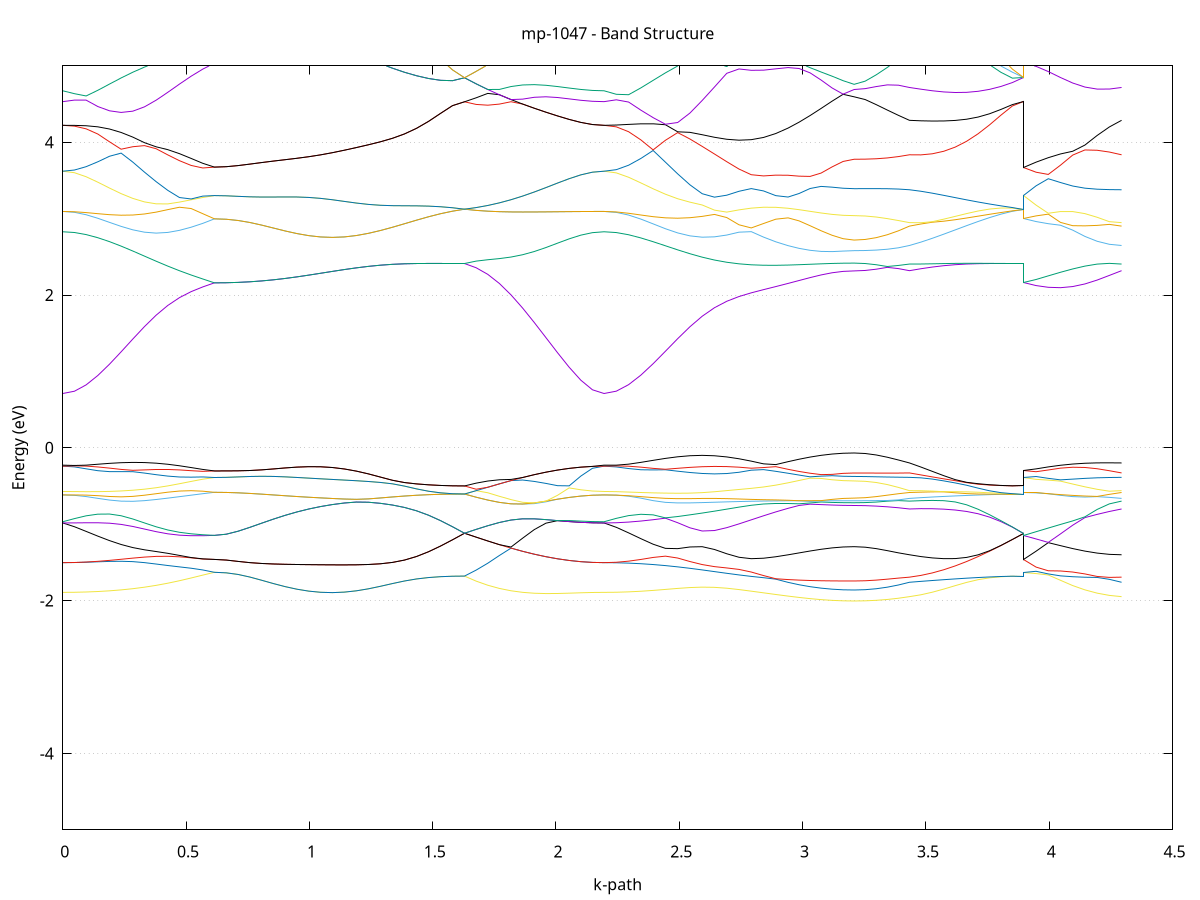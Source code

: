 set title 'mp-1047 - Band Structure'
set xlabel 'k-path'
set ylabel 'Energy (eV)'
set grid y
set yrange [-5:5]
set terminal png size 800,600
set output 'mp-1047_bands_gnuplot.png'
plot '-' using 1:2 with lines notitle, '-' using 1:2 with lines notitle, '-' using 1:2 with lines notitle, '-' using 1:2 with lines notitle, '-' using 1:2 with lines notitle, '-' using 1:2 with lines notitle, '-' using 1:2 with lines notitle, '-' using 1:2 with lines notitle, '-' using 1:2 with lines notitle, '-' using 1:2 with lines notitle, '-' using 1:2 with lines notitle, '-' using 1:2 with lines notitle, '-' using 1:2 with lines notitle, '-' using 1:2 with lines notitle, '-' using 1:2 with lines notitle, '-' using 1:2 with lines notitle, '-' using 1:2 with lines notitle, '-' using 1:2 with lines notitle, '-' using 1:2 with lines notitle, '-' using 1:2 with lines notitle, '-' using 1:2 with lines notitle, '-' using 1:2 with lines notitle, '-' using 1:2 with lines notitle, '-' using 1:2 with lines notitle, '-' using 1:2 with lines notitle, '-' using 1:2 with lines notitle, '-' using 1:2 with lines notitle, '-' using 1:2 with lines notitle, '-' using 1:2 with lines notitle, '-' using 1:2 with lines notitle, '-' using 1:2 with lines notitle, '-' using 1:2 with lines notitle, '-' using 1:2 with lines notitle, '-' using 1:2 with lines notitle, '-' using 1:2 with lines notitle, '-' using 1:2 with lines notitle, '-' using 1:2 with lines notitle, '-' using 1:2 with lines notitle, '-' using 1:2 with lines notitle, '-' using 1:2 with lines notitle, '-' using 1:2 with lines notitle, '-' using 1:2 with lines notitle, '-' using 1:2 with lines notitle, '-' using 1:2 with lines notitle, '-' using 1:2 with lines notitle, '-' using 1:2 with lines notitle, '-' using 1:2 with lines notitle, '-' using 1:2 with lines notitle, '-' using 1:2 with lines notitle, '-' using 1:2 with lines notitle, '-' using 1:2 with lines notitle, '-' using 1:2 with lines notitle, '-' using 1:2 with lines notitle, '-' using 1:2 with lines notitle, '-' using 1:2 with lines notitle, '-' using 1:2 with lines notitle, '-' using 1:2 with lines notitle, '-' using 1:2 with lines notitle, '-' using 1:2 with lines notitle, '-' using 1:2 with lines notitle, '-' using 1:2 with lines notitle, '-' using 1:2 with lines notitle, '-' using 1:2 with lines notitle, '-' using 1:2 with lines notitle, '-' using 1:2 with lines notitle, '-' using 1:2 with lines notitle, '-' using 1:2 with lines notitle, '-' using 1:2 with lines notitle, '-' using 1:2 with lines notitle, '-' using 1:2 with lines notitle, '-' using 1:2 with lines notitle, '-' using 1:2 with lines notitle, '-' using 1:2 with lines notitle, '-' using 1:2 with lines notitle, '-' using 1:2 with lines notitle, '-' using 1:2 with lines notitle, '-' using 1:2 with lines notitle, '-' using 1:2 with lines notitle, '-' using 1:2 with lines notitle, '-' using 1:2 with lines notitle, '-' using 1:2 with lines notitle, '-' using 1:2 with lines notitle, '-' using 1:2 with lines notitle, '-' using 1:2 with lines notitle, '-' using 1:2 with lines notitle, '-' using 1:2 with lines notitle, '-' using 1:2 with lines notitle, '-' using 1:2 with lines notitle, '-' using 1:2 with lines notitle, '-' using 1:2 with lines notitle, '-' using 1:2 with lines notitle, '-' using 1:2 with lines notitle, '-' using 1:2 with lines notitle, '-' using 1:2 with lines notitle, '-' using 1:2 with lines notitle, '-' using 1:2 with lines notitle
0.000000 -39.030451
0.047312 -39.030151
0.094624 -39.029251
0.141936 -39.027851
0.189248 -39.025851
0.236560 -39.023351
0.283872 -39.020351
0.331184 -39.017051
0.378496 -39.013251
0.425809 -39.009251
0.473121 -39.004951
0.520433 -39.000451
0.567745 -38.995851
0.615057 -38.991251
0.615057 -38.991251
0.662893 -38.991051
0.710729 -38.990651
0.758565 -38.989951
0.806401 -38.989051
0.854237 -38.988051
0.902073 -38.986851
0.949909 -38.985651
0.997745 -38.984551
1.045581 -38.983651
1.093417 -38.983151
1.093417 -38.983151
1.142108 -38.983151
1.190800 -38.983651
1.239492 -38.984651
1.288184 -38.985951
1.336876 -38.987351
1.385568 -38.988651
1.434260 -38.989951
1.482952 -38.991051
1.531644 -38.991851
1.580336 -38.992351
1.629028 -38.992551
1.629028 -38.992551
1.676186 -38.997451
1.723344 -39.002351
1.770503 -39.007051
1.817661 -39.011551
1.864820 -39.015651
1.911978 -39.019351
1.959136 -39.022651
2.006295 -39.025351
2.053453 -39.027551
2.100612 -39.029151
2.147770 -39.030051
2.194928 -39.030451
2.194928 -39.030451
2.244673 -39.030051
2.294417 -39.029151
2.344161 -39.027551
2.393906 -39.025451
2.443650 -39.022751
2.493394 -39.019551
2.543139 -39.015951
2.592883 -39.011951
2.642628 -39.007651
2.692372 -39.003251
2.742116 -38.998651
2.791861 -38.993951
2.841605 -38.989451
2.891349 -38.985451
2.941094 -38.987351
2.941094 -38.987351
2.985728 -38.989051
3.030362 -38.990551
3.074996 -38.991751
3.119631 -38.992551
3.164265 -38.993051
3.208899 -38.993251
3.208899 -38.993251
3.253781 -38.993051
3.298664 -38.992451
3.343546 -38.991551
3.388428 -38.990251
3.433310 -38.988551
3.433310 -38.988551
3.479695 -38.987551
3.526081 -38.987351
3.572466 -38.987751
3.618851 -38.988451
3.665237 -38.989451
3.711622 -38.990351
3.758007 -38.991251
3.804392 -38.991951
3.850778 -38.992351
3.897163 -38.992551
3.897163 -38.991251
3.946709 -38.991251
3.996255 -38.991051
4.045801 -38.990451
4.095347 -38.989751
4.144893 -38.988951
4.194440 -38.988351
4.243986 -38.988151
4.293532 -38.988551
e
0.000000 -38.954251
0.047312 -38.954551
0.094624 -38.955351
0.141936 -38.956551
0.189248 -38.958351
0.236560 -38.960651
0.283872 -38.963351
0.331184 -38.966451
0.378496 -38.969851
0.425809 -38.973751
0.473121 -38.977851
0.520433 -38.982151
0.567745 -38.986651
0.615057 -38.991151
0.615057 -38.991151
0.662893 -38.991051
0.710729 -38.990651
0.758565 -38.989951
0.806401 -38.989051
0.854237 -38.987951
0.902073 -38.986751
0.949909 -38.985551
0.997745 -38.984451
1.045581 -38.983651
1.093417 -38.983151
1.093417 -38.983151
1.142108 -38.983151
1.190800 -38.983651
1.239492 -38.984651
1.288184 -38.985851
1.336876 -38.987251
1.385568 -38.988651
1.434260 -38.989951
1.482952 -38.991051
1.531644 -38.991851
1.580336 -38.992351
1.629028 -38.992451
1.629028 -38.992451
1.676186 -38.987551
1.723344 -38.982651
1.770503 -38.977951
1.817661 -38.973451
1.864820 -38.969251
1.911978 -38.965551
1.959136 -38.962251
2.006295 -38.959451
2.053453 -38.957151
2.100612 -38.955551
2.147770 -38.954551
2.194928 -38.954251
2.194928 -38.954251
2.244673 -38.954551
2.294417 -38.955351
2.344161 -38.956651
2.393906 -38.958351
2.443650 -38.960451
2.493394 -38.962851
2.543139 -38.965451
2.592883 -38.968251
2.642628 -38.971151
2.692372 -38.974151
2.742116 -38.977051
2.791861 -38.979851
2.841605 -38.982551
2.891349 -38.984651
2.941094 -38.980751
2.941094 -38.980751
2.985728 -38.977251
3.030362 -38.974051
3.074996 -38.971351
3.119631 -38.969151
3.164265 -38.967651
3.208899 -38.967051
3.208899 -38.967051
3.253781 -38.967651
3.298664 -38.969251
3.343546 -38.971651
3.388428 -38.974851
3.433310 -38.978451
3.433310 -38.978451
3.479695 -38.980751
3.526081 -38.982951
3.572466 -38.985051
3.618851 -38.986951
3.665237 -38.988551
3.711622 -38.989951
3.758007 -38.991051
3.804392 -38.991851
3.850778 -38.992351
3.897163 -38.992451
3.897163 -38.991151
3.946709 -38.990751
3.996255 -38.989951
4.045801 -38.988851
4.095347 -38.987251
4.144893 -38.985451
4.194440 -38.983351
4.243986 -38.980951
4.293532 -38.978451
e
0.000000 -38.944051
0.047312 -38.944051
0.094624 -38.943951
0.141936 -38.943951
0.189248 -38.943851
0.236560 -38.943751
0.283872 -38.943651
0.331184 -38.943351
0.378496 -38.943051
0.425809 -38.942651
0.473121 -38.942151
0.520433 -38.941451
0.567745 -38.940751
0.615057 -38.939951
0.615057 -38.939951
0.662893 -38.940351
0.710729 -38.941251
0.758565 -38.942651
0.806401 -38.944251
0.854237 -38.945951
0.902073 -38.947751
0.949909 -38.949451
0.997745 -38.951051
1.045581 -38.952251
1.093417 -38.953051
1.093417 -38.953051
1.142108 -38.953151
1.190800 -38.952651
1.239492 -38.951651
1.288184 -38.950151
1.336876 -38.948351
1.385568 -38.946351
1.434260 -38.944351
1.482952 -38.942351
1.531644 -38.940351
1.580336 -38.938551
1.629028 -38.936851
1.629028 -38.936851
1.676186 -38.937751
1.723344 -38.938651
1.770503 -38.939551
1.817661 -38.940451
1.864820 -38.941251
1.911978 -38.941951
1.959136 -38.942551
2.006295 -38.943051
2.053453 -38.943451
2.100612 -38.943751
2.147770 -38.943951
2.194928 -38.944051
2.194928 -38.944051
2.244673 -38.944051
2.294417 -38.944251
2.344161 -38.944651
2.393906 -38.945151
2.443650 -38.945751
2.493394 -38.946551
2.543139 -38.947351
2.592883 -38.948251
2.642628 -38.949151
2.692372 -38.950151
2.742116 -38.951051
2.791861 -38.951951
2.841605 -38.952851
2.891349 -38.953751
2.941094 -38.954451
2.941094 -38.954451
2.985728 -38.955051
3.030362 -38.955551
3.074996 -38.955951
3.119631 -38.956251
3.164265 -38.956451
3.208899 -38.956451
3.208899 -38.956451
3.253781 -38.956351
3.298664 -38.956151
3.343546 -38.955651
3.388428 -38.955051
3.433310 -38.954351
3.433310 -38.954351
3.479695 -38.953951
3.526081 -38.952851
3.572466 -38.951151
3.618851 -38.949051
3.665237 -38.946851
3.711622 -38.944551
3.758007 -38.942351
3.804392 -38.940351
3.850778 -38.938451
3.897163 -38.936851
3.897163 -38.939951
3.946709 -38.941651
3.996255 -38.943351
4.045801 -38.944951
4.095347 -38.946551
4.144893 -38.948451
4.194440 -38.950751
4.243986 -38.952851
4.293532 -38.954251
e
0.000000 -38.943951
0.047312 -38.943951
0.094624 -38.943651
0.141936 -38.943351
0.189248 -38.942851
0.236560 -38.942151
0.283872 -38.941451
0.331184 -38.940651
0.378496 -38.939751
0.425809 -38.938851
0.473121 -38.937951
0.520433 -38.938051
0.567745 -38.938951
0.615057 -38.939851
0.615057 -38.939851
0.662893 -38.940251
0.710729 -38.941251
0.758565 -38.942651
0.806401 -38.944251
0.854237 -38.945951
0.902073 -38.947751
0.949909 -38.949451
0.997745 -38.950951
1.045581 -38.952251
1.093417 -38.952951
1.093417 -38.952951
1.142108 -38.953151
1.190800 -38.952651
1.239492 -38.951651
1.288184 -38.950151
1.336876 -38.948351
1.385568 -38.946351
1.434260 -38.944351
1.482952 -38.942251
1.531644 -38.940351
1.580336 -38.938451
1.629028 -38.936851
1.629028 -38.936851
1.676186 -38.937751
1.723344 -38.938651
1.770503 -38.939551
1.817661 -38.940451
1.864820 -38.941151
1.911978 -38.941851
1.959136 -38.942551
2.006295 -38.943051
2.053453 -38.943451
2.100612 -38.943751
2.147770 -38.943951
2.194928 -38.943951
2.194928 -38.943951
2.244673 -38.943851
2.294417 -38.943351
2.344161 -38.942651
2.393906 -38.941751
2.443650 -38.940551
2.493394 -38.939351
2.543139 -38.937951
2.592883 -38.936551
2.642628 -38.936951
2.692372 -38.938551
2.742116 -38.940151
2.791861 -38.941851
2.841605 -38.943551
2.891349 -38.945351
2.941094 -38.947051
2.941094 -38.947051
2.985728 -38.948551
3.030362 -38.949951
3.074996 -38.951351
3.119631 -38.952551
3.164265 -38.953451
3.208899 -38.953751
3.208899 -38.953751
3.253781 -38.953651
3.298664 -38.953251
3.343546 -38.952651
3.388428 -38.951751
3.433310 -38.950751
3.433310 -38.950751
3.479695 -38.949851
3.526081 -38.948851
3.572466 -38.947651
3.618851 -38.946251
3.665237 -38.944851
3.711622 -38.943251
3.758007 -38.941651
3.804392 -38.939951
3.850778 -38.938351
3.897163 -38.936851
3.897163 -38.939851
3.946709 -38.938151
3.996255 -38.939451
4.045801 -38.942051
4.095347 -38.944751
4.144893 -38.947151
4.194440 -38.948751
4.243986 -38.949851
4.293532 -38.950751
e
0.000000 -38.929551
0.047312 -38.929651
0.094624 -38.929951
0.141936 -38.930451
0.189248 -38.931051
0.236560 -38.931851
0.283872 -38.932751
0.331184 -38.933751
0.378496 -38.934751
0.425809 -38.935851
0.473121 -38.936851
0.520433 -38.936851
0.567745 -38.935951
0.615057 -38.935051
0.615057 -38.935051
0.662893 -38.934751
0.710729 -38.934251
0.758565 -38.933551
0.806401 -38.932851
0.854237 -38.932251
0.902073 -38.931651
0.949909 -38.931151
0.997745 -38.930651
1.045581 -38.930351
1.093417 -38.930051
1.093417 -38.930051
1.142108 -38.929851
1.190800 -38.929851
1.239492 -38.929951
1.288184 -38.930151
1.336876 -38.930551
1.385568 -38.931151
1.434260 -38.931851
1.482952 -38.932851
1.531644 -38.933951
1.580336 -38.935351
1.629028 -38.936751
1.629028 -38.936751
1.676186 -38.935851
1.723344 -38.934951
1.770503 -38.934051
1.817661 -38.933251
1.864820 -38.932451
1.911978 -38.931751
1.959136 -38.931051
2.006295 -38.930551
2.053453 -38.930151
2.100612 -38.929851
2.147770 -38.929651
2.194928 -38.929551
2.194928 -38.929551
2.244673 -38.929651
2.294417 -38.929951
2.344161 -38.930451
2.393906 -38.931051
2.443650 -38.931851
2.493394 -38.932951
2.543139 -38.934051
2.592883 -38.935351
2.642628 -38.934851
2.692372 -38.933451
2.742116 -38.933451
2.791861 -38.933951
2.841605 -38.934451
2.891349 -38.934951
2.941094 -38.935351
2.941094 -38.935351
2.985728 -38.935751
3.030362 -38.936051
3.074996 -38.936251
3.119631 -38.936451
3.164265 -38.936551
3.208899 -38.936551
3.208899 -38.936551
3.253781 -38.936251
3.298664 -38.935651
3.343546 -38.934651
3.388428 -38.933651
3.433310 -38.932651
3.433310 -38.932651
3.479695 -38.932151
3.526081 -38.931851
3.572466 -38.931751
3.618851 -38.931851
3.665237 -38.932151
3.711622 -38.932551
3.758007 -38.933251
3.804392 -38.934251
3.850778 -38.935451
3.897163 -38.936751
3.897163 -38.935051
3.946709 -38.937051
3.996255 -38.936451
4.045801 -38.934951
4.095347 -38.933451
4.144893 -38.932351
4.194440 -38.931851
4.243986 -38.932051
4.293532 -38.932651
e
0.000000 -38.929551
0.047312 -38.929551
0.094624 -38.929651
0.141936 -38.929751
0.189248 -38.929951
0.236560 -38.930151
0.283872 -38.930451
0.331184 -38.930851
0.378496 -38.931351
0.425809 -38.931951
0.473121 -38.932551
0.520433 -38.933351
0.567745 -38.934151
0.615057 -38.934951
0.615057 -38.934951
0.662893 -38.934751
0.710729 -38.934151
0.758565 -38.933551
0.806401 -38.932851
0.854237 -38.932151
0.902073 -38.931651
0.949909 -38.931151
0.997745 -38.930651
1.045581 -38.930351
1.093417 -38.930051
1.093417 -38.930051
1.142108 -38.929851
1.190800 -38.929851
1.239492 -38.929951
1.288184 -38.930151
1.336876 -38.930551
1.385568 -38.931151
1.434260 -38.931851
1.482952 -38.932851
1.531644 -38.933951
1.580336 -38.935251
1.629028 -38.936751
1.629028 -38.936751
1.676186 -38.935851
1.723344 -38.934951
1.770503 -38.934051
1.817661 -38.933151
1.864820 -38.932351
1.911978 -38.931651
1.959136 -38.931051
2.006295 -38.930551
2.053453 -38.930151
2.100612 -38.929851
2.147770 -38.929651
2.194928 -38.929551
2.194928 -38.929551
2.244673 -38.929551
2.294417 -38.929751
2.344161 -38.929951
2.393906 -38.930151
2.443650 -38.930551
2.493394 -38.930851
2.543139 -38.931351
2.592883 -38.931851
2.642628 -38.932351
2.692372 -38.932851
2.742116 -38.931951
2.791861 -38.930651
2.841605 -38.929451
2.891349 -38.928351
2.941094 -38.927451
2.941094 -38.927451
2.985728 -38.926751
3.030362 -38.926151
3.074996 -38.925751
3.119631 -38.925551
3.164265 -38.925351
3.208899 -38.925251
3.208899 -38.925251
3.253781 -38.925351
3.298664 -38.925751
3.343546 -38.926251
3.388428 -38.926851
3.433310 -38.927651
3.433310 -38.927651
3.479695 -38.928051
3.526081 -38.928451
3.572466 -38.929051
3.618851 -38.929751
3.665237 -38.930551
3.711622 -38.931551
3.758007 -38.932651
3.804392 -38.933951
3.850778 -38.935351
3.897163 -38.936751
3.897163 -38.934951
3.946709 -38.933351
3.996255 -38.932051
4.045801 -38.931051
4.095347 -38.930451
4.144893 -38.929951
4.194440 -38.929351
4.243986 -38.928551
4.293532 -38.927751
e
0.000000 -20.492051
0.047312 -20.490951
0.094624 -20.487651
0.141936 -20.482251
0.189248 -20.474951
0.236560 -20.466251
0.283872 -20.456851
0.331184 -20.448851
0.378496 -20.444751
0.425809 -20.443551
0.473121 -20.442951
0.520433 -20.441751
0.567745 -20.439551
0.615057 -20.436151
0.615057 -20.436151
0.662893 -20.434651
0.710729 -20.430251
0.758565 -20.423251
0.806401 -20.413851
0.854237 -20.402651
0.902073 -20.391151
0.949909 -20.384751
0.997745 -20.386451
1.045581 -20.390451
1.093417 -20.394551
1.093417 -20.394551
1.142108 -20.398151
1.190800 -20.400851
1.239492 -20.402451
1.288184 -20.402851
1.336876 -20.402151
1.385568 -20.400451
1.434260 -20.398051
1.482952 -20.395251
1.531644 -20.392551
1.580336 -20.390551
1.629028 -20.389851
1.629028 -20.389851
1.676186 -20.399351
1.723344 -20.407651
1.770503 -20.414751
1.817661 -20.420951
1.864820 -20.426751
1.911978 -20.433651
1.959136 -20.445051
2.006295 -20.459751
2.053453 -20.473251
2.100612 -20.483551
2.147770 -20.489951
2.194928 -20.492051
2.194928 -20.492051
2.244673 -20.490951
2.294417 -20.487651
2.344161 -20.482151
2.393906 -20.474651
2.443650 -20.465151
2.493394 -20.453951
2.543139 -20.441351
2.592883 -20.427951
2.642628 -20.423551
2.692372 -20.419051
2.742116 -20.413251
2.791861 -20.406351
2.841605 -20.398851
2.891349 -20.391751
2.941094 -20.389351
2.941094 -20.389351
2.985728 -20.397651
3.030362 -20.409751
3.074996 -20.420551
3.119631 -20.428751
3.164265 -20.433851
3.208899 -20.435551
3.208899 -20.435551
3.253781 -20.436051
3.298664 -20.437451
3.343546 -20.439251
3.388428 -20.440951
3.433310 -20.442251
3.433310 -20.442251
3.479695 -20.437751
3.526081 -20.432351
3.572466 -20.425951
3.618851 -20.419051
3.665237 -20.411851
3.711622 -20.404751
3.758007 -20.398451
3.804392 -20.393551
3.850778 -20.390651
3.897163 -20.389851
3.897163 -20.436151
3.946709 -20.444051
3.996255 -20.449751
4.045801 -20.453151
4.095347 -20.454351
4.144893 -20.453451
4.194440 -20.450851
4.243986 -20.446951
4.293532 -20.442251
e
0.000000 -20.426251
0.047312 -20.426351
0.094624 -20.426651
0.141936 -20.426951
0.189248 -20.427251
0.236560 -20.427351
0.283872 -20.426951
0.331184 -20.424351
0.378496 -20.417051
0.425809 -20.412251
0.473121 -20.419151
0.520433 -20.425751
0.567745 -20.431451
0.615057 -20.436051
0.615057 -20.436051
0.662893 -20.434651
0.710729 -20.430251
0.758565 -20.423251
0.806401 -20.413851
0.854237 -20.402551
0.902073 -20.391151
0.949909 -20.384751
0.997745 -20.386451
1.045581 -20.390451
1.093417 -20.394551
1.093417 -20.394551
1.142108 -20.398151
1.190800 -20.400851
1.239492 -20.402451
1.288184 -20.402851
1.336876 -20.402151
1.385568 -20.400451
1.434260 -20.398051
1.482952 -20.395251
1.531644 -20.392551
1.580336 -20.390551
1.629028 -20.389751
1.629028 -20.389751
1.676186 -20.379051
1.723344 -20.367151
1.770503 -20.354251
1.817661 -20.356751
1.864820 -20.382551
1.911978 -20.403851
1.959136 -20.416851
2.006295 -20.422351
2.053453 -20.424651
2.100612 -20.425751
2.147770 -20.426151
2.194928 -20.426251
2.194928 -20.426251
2.244673 -20.426451
2.294417 -20.426851
2.344161 -20.427551
2.393906 -20.428351
2.443650 -20.429051
2.493394 -20.429151
2.543139 -20.428551
2.592883 -20.426651
2.642628 -20.415851
2.692372 -20.408251
2.742116 -20.403351
2.791861 -20.398751
2.841605 -20.393751
2.891349 -20.388551
2.941094 -20.383651
2.941094 -20.383651
2.985728 -20.379751
3.030362 -20.376451
3.074996 -20.373951
3.119631 -20.372251
3.164265 -20.371251
3.208899 -20.370851
3.208899 -20.370851
3.253781 -20.370051
3.298664 -20.367451
3.343546 -20.362851
3.388428 -20.356251
3.433310 -20.347751
3.433310 -20.347751
3.479695 -20.346751
3.526081 -20.359551
3.572466 -20.370551
3.618851 -20.379251
3.665237 -20.385451
3.711622 -20.389251
3.758007 -20.390951
3.804392 -20.391051
3.850778 -20.390351
3.897163 -20.389751
3.897163 -20.436051
3.946709 -20.425951
3.996255 -20.413851
4.045801 -20.400151
4.095347 -20.385151
4.144893 -20.369451
4.194440 -20.353751
4.243986 -20.341051
4.293532 -20.347751
e
0.000000 -20.374451
0.047312 -20.375351
0.094624 -20.377551
0.141936 -20.380451
0.189248 -20.384251
0.236560 -20.388551
0.283872 -20.393451
0.331184 -20.399051
0.378496 -20.405351
0.425809 -20.405751
0.473121 -20.392951
0.520433 -20.380051
0.567745 -20.367851
0.615057 -20.357251
0.615057 -20.357251
0.662893 -20.357551
0.710729 -20.358551
0.758565 -20.360251
0.806401 -20.362751
0.854237 -20.365751
0.902073 -20.368151
0.949909 -20.364651
0.997745 -20.352751
1.045581 -20.338551
1.093417 -20.325251
1.093417 -20.325251
1.142108 -20.316551
1.190800 -20.315051
1.239492 -20.315651
1.288184 -20.315851
1.336876 -20.315151
1.385568 -20.313451
1.434260 -20.310851
1.482952 -20.307651
1.531644 -20.304151
1.580336 -20.300351
1.629028 -20.296151
1.629028 -20.296151
1.676186 -20.308951
1.723344 -20.321051
1.770503 -20.332251
1.817661 -20.342251
1.864820 -20.350851
1.911978 -20.358051
1.959136 -20.363751
2.006295 -20.368051
2.053453 -20.371151
2.100612 -20.373051
2.147770 -20.374151
2.194928 -20.374451
2.194928 -20.374451
2.244673 -20.375651
2.294417 -20.378851
2.344161 -20.383551
2.393906 -20.388651
2.443650 -20.393551
2.493394 -20.397651
2.543139 -20.400151
2.592883 -20.400551
2.642628 -20.396851
2.692372 -20.386251
2.742116 -20.371051
2.791861 -20.355151
2.841605 -20.343951
2.891349 -20.351251
2.941094 -20.364151
2.941094 -20.364151
2.985728 -20.364251
3.030362 -20.358851
3.074996 -20.352951
3.119631 -20.347951
3.164265 -20.344551
3.208899 -20.343451
3.208899 -20.343451
3.253781 -20.341151
3.298664 -20.334751
3.343546 -20.324651
3.388428 -20.324551
3.433310 -20.333351
3.433310 -20.333351
3.479695 -20.343651
3.526081 -20.339951
3.572466 -20.336051
3.618851 -20.331651
3.665237 -20.326451
3.711622 -20.320451
3.758007 -20.313951
3.804392 -20.307351
3.850778 -20.301151
3.897163 -20.296151
3.897163 -20.357251
3.946709 -20.359551
3.996255 -20.359251
4.045801 -20.356051
4.095347 -20.350051
4.144893 -20.342051
4.194440 -20.335751
4.243986 -20.339451
4.293532 -20.333351
e
0.000000 -20.374451
0.047312 -20.375251
0.094624 -20.377351
0.141936 -20.380451
0.189248 -20.382651
0.236560 -20.383051
0.283872 -20.380251
0.331184 -20.373651
0.378496 -20.363451
0.425809 -20.349951
0.473121 -20.338651
0.520433 -20.342851
0.567745 -20.348851
0.615057 -20.357151
0.615057 -20.357151
0.662893 -20.357551
0.710729 -20.358451
0.758565 -20.360251
0.806401 -20.362751
0.854237 -20.365751
0.902073 -20.368051
0.949909 -20.364651
0.997745 -20.352751
1.045581 -20.338451
1.093417 -20.325151
1.093417 -20.325251
1.142108 -20.316551
1.190800 -20.315051
1.239492 -20.315651
1.288184 -20.315851
1.336876 -20.315151
1.385568 -20.313351
1.434260 -20.310751
1.482952 -20.307551
1.531644 -20.304051
1.580336 -20.300351
1.629028 -20.296151
1.629028 -20.296151
1.676186 -20.308951
1.723344 -20.321051
1.770503 -20.332251
1.817661 -20.342251
1.864820 -20.350851
1.911978 -20.358051
1.959136 -20.363751
2.006295 -20.368051
2.053453 -20.371151
2.100612 -20.373051
2.147770 -20.374151
2.194928 -20.374451
2.194928 -20.374451
2.244673 -20.375351
2.294417 -20.377451
2.344161 -20.379751
2.393906 -20.381251
2.443650 -20.381051
2.493394 -20.378951
2.543139 -20.374751
2.592883 -20.368651
2.642628 -20.360951
2.692372 -20.352151
2.742116 -20.342951
2.791861 -20.339451
2.841605 -20.336451
2.891349 -20.338351
2.941094 -20.333251
2.941094 -20.333251
2.985728 -20.328651
3.030362 -20.323951
3.074996 -20.319651
3.119631 -20.316151
3.164265 -20.313851
3.208899 -20.313051
3.208899 -20.313051
3.253781 -20.313651
3.298664 -20.315351
3.343546 -20.318651
3.388428 -20.312151
3.433310 -20.318351
3.433310 -20.318351
3.479695 -20.313951
3.526081 -20.309751
3.572466 -20.305351
3.618851 -20.301051
3.665237 -20.297051
3.711622 -20.293651
3.758007 -20.293851
3.804392 -20.297851
3.850778 -20.298751
3.897163 -20.296151
3.897163 -20.357151
3.946709 -20.352551
3.996255 -20.346251
4.045801 -20.339751
4.095347 -20.334751
4.144893 -20.333351
4.194440 -20.333551
4.243986 -20.327151
4.293532 -20.318351
e
0.000000 -20.234151
0.047312 -20.242651
0.094624 -20.258251
0.141936 -20.274251
0.189248 -20.289451
0.236560 -20.303151
0.283872 -20.314651
0.331184 -20.323751
0.378496 -20.330351
0.425809 -20.334951
0.473121 -20.333851
0.520433 -20.316151
0.567745 -20.298151
0.615057 -20.281751
0.615057 -20.281751
0.662893 -20.282151
0.710729 -20.283451
0.758565 -20.285251
0.806401 -20.287251
0.854237 -20.289351
0.902073 -20.291351
0.949909 -20.293651
0.997745 -20.296251
1.045581 -20.298951
1.093417 -20.300951
1.093417 -20.300951
1.142108 -20.298751
1.190800 -20.290351
1.239492 -20.280951
1.288184 -20.273151
1.336876 -20.268051
1.385568 -20.267451
1.434260 -20.271551
1.482952 -20.278051
1.531644 -20.284951
1.580336 -20.291051
1.629028 -20.296051
1.629028 -20.296051
1.676186 -20.282951
1.723344 -20.299951
1.770503 -20.328651
1.817661 -20.340451
1.864820 -20.325951
1.911978 -20.310951
1.959136 -20.295751
2.006295 -20.280551
2.053453 -20.265751
2.100612 -20.251851
2.147770 -20.239951
2.194928 -20.234151
2.194928 -20.234151
2.244673 -20.243451
2.294417 -20.259851
2.344161 -20.276251
2.393906 -20.291451
2.443650 -20.305051
2.493394 -20.316651
2.543139 -20.326251
2.592883 -20.333551
2.642628 -20.338551
2.692372 -20.341351
2.742116 -20.341851
2.791861 -20.335151
2.841605 -20.330351
2.891349 -20.314751
2.941094 -20.298551
2.941094 -20.298551
2.985728 -20.293951
3.030362 -20.291551
3.074996 -20.291451
3.119631 -20.292751
3.164265 -20.294051
3.208899 -20.294551
3.208899 -20.294551
3.253781 -20.295851
3.298664 -20.299751
3.343546 -20.305551
3.388428 -20.311551
3.433310 -20.296051
3.433310 -20.296051
3.479695 -20.285151
3.526081 -20.275751
3.572466 -20.270051
3.618851 -20.274351
3.665237 -20.280951
3.711622 -20.287851
3.758007 -20.291551
3.804392 -20.291051
3.850778 -20.292651
3.897163 -20.296051
3.897163 -20.281751
3.946709 -20.283451
3.996255 -20.286051
4.045801 -20.289351
4.095347 -20.292851
4.144893 -20.295951
4.194440 -20.297051
4.243986 -20.293151
4.293532 -20.296051
e
0.000000 -20.233451
0.047312 -20.232551
0.094624 -20.228451
0.141936 -20.222351
0.189248 -20.215451
0.236560 -20.209951
0.283872 -20.209251
0.331184 -20.214751
0.378496 -20.223851
0.425809 -20.234251
0.473121 -20.245051
0.520433 -20.256051
0.567745 -20.267851
0.615057 -20.281651
0.615057 -20.281651
0.662893 -20.282151
0.710729 -20.283451
0.758565 -20.285251
0.806401 -20.287251
0.854237 -20.289251
0.902073 -20.291351
0.949909 -20.293551
0.997745 -20.296251
1.045581 -20.298951
1.093417 -20.300951
1.093417 -20.300951
1.142108 -20.298751
1.190800 -20.290351
1.239492 -20.280951
1.288184 -20.273151
1.336876 -20.268051
1.385568 -20.267451
1.434260 -20.271551
1.482952 -20.278051
1.531644 -20.284851
1.580336 -20.291051
1.629028 -20.296051
1.629028 -20.296051
1.676186 -20.282851
1.723344 -20.269751
1.770503 -20.257051
1.817661 -20.245251
1.864820 -20.234951
1.911978 -20.227051
1.959136 -20.222551
2.006295 -20.222051
2.053453 -20.224951
2.100612 -20.228951
2.147770 -20.232251
2.194928 -20.233451
2.194928 -20.233451
2.244673 -20.232651
2.294417 -20.228951
2.344161 -20.223451
2.393906 -20.216551
2.443650 -20.209751
2.493394 -20.208551
2.543139 -20.215351
2.592883 -20.226251
2.642628 -20.240651
2.692372 -20.258151
2.742116 -20.277751
2.791861 -20.297351
2.841605 -20.308251
2.891349 -20.304851
2.941094 -20.298451
2.941094 -20.298451
2.985728 -20.285451
3.030362 -20.274451
3.074996 -20.266451
3.119631 -20.267951
3.164265 -20.268651
3.208899 -20.268851
3.208899 -20.268851
3.253781 -20.269451
3.298664 -20.271151
3.343546 -20.274051
3.388428 -20.278051
3.433310 -20.283351
3.433310 -20.283351
3.479695 -20.277651
3.526081 -20.270951
3.572466 -20.265051
3.618851 -20.260651
3.665237 -20.259751
3.711622 -20.264651
3.758007 -20.273151
3.804392 -20.282251
3.850778 -20.290251
3.897163 -20.296051
3.897163 -20.281651
3.946709 -20.280951
3.996255 -20.280951
4.045801 -20.281451
4.095347 -20.281551
4.144893 -20.281151
4.194440 -20.282651
4.243986 -20.287951
4.293532 -20.283351
e
0.000000 -20.233451
0.047312 -20.231551
0.094624 -20.226251
0.141936 -20.218851
0.189248 -20.211551
0.236560 -20.206351
0.283872 -20.204451
0.331184 -20.205351
0.378496 -20.208251
0.425809 -20.212251
0.473121 -20.216451
0.520433 -20.220051
0.567745 -20.221451
0.615057 -20.219151
0.615057 -20.219151
0.662893 -20.219751
0.710729 -20.221251
0.758565 -20.223751
0.806401 -20.227051
0.854237 -20.230551
0.902073 -20.233951
0.949909 -20.236651
0.997745 -20.238351
1.045581 -20.238851
1.093417 -20.238751
1.093417 -20.238751
1.142108 -20.238551
1.190800 -20.238951
1.239492 -20.240451
1.288184 -20.243351
1.336876 -20.246851
1.385568 -20.249151
1.434260 -20.248951
1.482952 -20.247851
1.531644 -20.246851
1.580336 -20.246351
1.629028 -20.246151
1.629028 -20.246151
1.676186 -20.271951
1.723344 -20.269751
1.770503 -20.256951
1.817661 -20.245251
1.864820 -20.234951
1.911978 -20.227051
1.959136 -20.222551
2.006295 -20.222051
2.053453 -20.224951
2.100612 -20.228951
2.147770 -20.232251
2.194928 -20.233451
2.194928 -20.233451
2.244673 -20.231251
2.294417 -20.224751
2.344161 -20.216051
2.393906 -20.208251
2.443650 -20.204451
2.493394 -20.201151
2.543139 -20.196351
2.592883 -20.198351
2.642628 -20.204151
2.692372 -20.209651
2.742116 -20.214551
2.791861 -20.218451
2.841605 -20.229251
2.891349 -20.240051
2.941094 -20.249951
2.941094 -20.249951
2.985728 -20.257551
3.030362 -20.263051
3.074996 -20.266351
3.119631 -20.261251
3.164265 -20.258451
3.208899 -20.257551
3.208899 -20.257551
3.253781 -20.257351
3.298664 -20.256851
3.343546 -20.256551
3.388428 -20.256851
3.433310 -20.258151
3.433310 -20.258151
3.479695 -20.260251
3.526081 -20.263151
3.572466 -20.264951
3.618851 -20.259851
3.665237 -20.254851
3.711622 -20.251151
3.758007 -20.248651
3.804392 -20.247051
3.850778 -20.246351
3.897163 -20.246151
3.897163 -20.219151
3.946709 -20.226951
3.996255 -20.235151
4.045801 -20.243351
4.095347 -20.250851
4.144893 -20.256751
4.194440 -20.259551
4.243986 -20.259051
4.293532 -20.258151
e
0.000000 -20.208951
0.047312 -20.200151
0.094624 -20.186951
0.141936 -20.178651
0.189248 -20.180051
0.236560 -20.184051
0.283872 -20.185951
0.331184 -20.184851
0.378496 -20.184351
0.425809 -20.186951
0.473121 -20.193451
0.520433 -20.202851
0.567745 -20.212451
0.615057 -20.219151
0.615057 -20.219151
0.662893 -20.219651
0.710729 -20.221251
0.758565 -20.223751
0.806401 -20.226951
0.854237 -20.230551
0.902073 -20.233951
0.949909 -20.236651
0.997745 -20.238351
1.045581 -20.238851
1.093417 -20.238751
1.093417 -20.238751
1.142108 -20.238551
1.190800 -20.238851
1.239492 -20.240451
1.288184 -20.243351
1.336876 -20.246851
1.385568 -20.249151
1.434260 -20.248951
1.482952 -20.247851
1.531644 -20.246851
1.580336 -20.246251
1.629028 -20.246051
1.629028 -20.246051
1.676186 -20.223751
1.723344 -20.205751
1.770503 -20.192351
1.817661 -20.183451
1.864820 -20.178451
1.911978 -20.176851
1.959136 -20.178251
2.006295 -20.182251
2.053453 -20.188451
2.100612 -20.196151
2.147770 -20.204351
2.194928 -20.208951
2.194928 -20.208951
2.244673 -20.198951
2.294417 -20.186251
2.344161 -20.179151
2.393906 -20.178651
2.443650 -20.182151
2.493394 -20.187051
2.543139 -20.192551
2.592883 -20.194151
2.642628 -20.195551
2.692372 -20.200551
2.742116 -20.208551
2.791861 -20.218451
2.841605 -20.221151
2.891349 -20.222351
2.941094 -20.221551
2.941094 -20.221551
2.985728 -20.218851
3.030362 -20.213951
3.074996 -20.206751
3.119631 -20.198351
3.164265 -20.190851
3.208899 -20.187551
3.208899 -20.187551
3.253781 -20.188451
3.298664 -20.190951
3.343546 -20.194751
3.388428 -20.199051
3.433310 -20.203451
3.433310 -20.203451
3.479695 -20.210751
3.526081 -20.218851
3.572466 -20.227451
3.618851 -20.236251
3.665237 -20.243551
3.711622 -20.246651
3.758007 -20.246851
3.804392 -20.246551
3.850778 -20.246251
3.897163 -20.246051
3.897163 -20.219151
3.946709 -20.212251
3.996255 -20.206651
4.045801 -20.202551
4.095347 -20.200151
4.144893 -20.199451
4.194440 -20.200151
4.243986 -20.201751
4.293532 -20.203451
e
0.000000 -20.193951
0.047312 -20.192151
0.094624 -20.186351
0.141936 -20.178451
0.189248 -20.167851
0.236560 -20.155851
0.283872 -20.144351
0.331184 -20.133051
0.378496 -20.121851
0.425809 -20.111251
0.473121 -20.101651
0.520433 -20.093551
0.567745 -20.087251
0.615057 -20.083151
0.615057 -20.083151
0.662893 -20.083251
0.710729 -20.083651
0.758565 -20.084451
0.806401 -20.085451
0.854237 -20.086851
0.902073 -20.088551
0.949909 -20.090351
0.997745 -20.092351
1.045581 -20.094251
1.093417 -20.095851
1.093417 -20.095851
1.142108 -20.096951
1.190800 -20.097151
1.239492 -20.096251
1.288184 -20.094051
1.336876 -20.090551
1.385568 -20.085851
1.434260 -20.080451
1.482952 -20.074651
1.531644 -20.069251
1.580336 -20.065351
1.629028 -20.063951
1.629028 -20.063951
1.676186 -20.083551
1.723344 -20.101051
1.770503 -20.116751
1.817661 -20.131051
1.864820 -20.144151
1.911978 -20.156051
1.959136 -20.166851
2.006295 -20.176051
2.053453 -20.183651
2.100612 -20.189251
2.147770 -20.192751
2.194928 -20.193951
2.194928 -20.193951
2.244673 -20.191951
2.294417 -20.183851
2.344161 -20.174351
2.393906 -20.164451
2.443650 -20.153951
2.493394 -20.143151
2.543139 -20.130851
2.592883 -20.119151
2.642628 -20.109451
2.692372 -20.102151
2.742116 -20.097151
2.791861 -20.094551
2.841605 -20.093651
2.891349 -20.093651
2.941094 -20.094751
2.941094 -20.094751
2.985728 -20.101551
3.030362 -20.109751
3.074996 -20.118751
3.119631 -20.127851
3.164265 -20.135451
3.208899 -20.138651
3.208899 -20.138651
3.253781 -20.137651
3.298664 -20.134451
3.343546 -20.129351
3.388428 -20.122751
3.433310 -20.115851
3.433310 -20.115851
3.479695 -20.113251
3.526081 -20.109851
3.572466 -20.105351
3.618851 -20.099751
3.665237 -20.093151
3.711622 -20.085751
3.758007 -20.078051
3.804392 -20.070851
3.850778 -20.065551
3.897163 -20.063951
3.897163 -20.083151
3.946709 -20.084851
3.996255 -20.087151
4.045801 -20.090351
4.095347 -20.094851
4.144893 -20.100251
4.194440 -20.105851
4.243986 -20.110951
4.293532 -20.115951
e
0.000000 -20.163551
0.047312 -20.163951
0.094624 -20.164551
0.141936 -20.160251
0.189248 -20.155751
0.236560 -20.147051
0.283872 -20.132651
0.331184 -20.114451
0.378496 -20.100151
0.425809 -20.092151
0.473121 -20.086151
0.520433 -20.082551
0.567745 -20.081551
0.615057 -20.083151
0.615057 -20.083151
0.662893 -20.083251
0.710729 -20.083651
0.758565 -20.084351
0.806401 -20.085451
0.854237 -20.086851
0.902073 -20.088451
0.949909 -20.090351
0.997745 -20.092351
1.045581 -20.094251
1.093417 -20.095851
1.093417 -20.095851
1.142108 -20.096951
1.190800 -20.097151
1.239492 -20.096251
1.288184 -20.094051
1.336876 -20.090451
1.385568 -20.085851
1.434260 -20.080351
1.482952 -20.074551
1.531644 -20.069151
1.580336 -20.065251
1.629028 -20.063851
1.629028 -20.063851
1.676186 -20.050651
1.723344 -20.070451
1.770503 -20.090151
1.817661 -20.109251
1.864820 -20.126951
1.911978 -20.142251
1.959136 -20.153951
2.006295 -20.160951
2.053453 -20.163851
2.100612 -20.164151
2.147770 -20.163751
2.194928 -20.163551
2.194928 -20.163551
2.244673 -20.163651
2.294417 -20.163851
2.344161 -20.163551
2.393906 -20.160851
2.443650 -20.152051
2.493394 -20.138951
2.543139 -20.126051
2.592883 -20.113751
2.642628 -20.102951
2.692372 -20.094251
2.742116 -20.088351
2.791861 -20.085651
2.841605 -20.085951
2.891349 -20.089151
2.941094 -20.093551
2.941094 -20.093551
2.985728 -20.092551
3.030362 -20.090451
3.074996 -20.087151
3.119631 -20.083051
3.164265 -20.079351
3.208899 -20.077751
3.208899 -20.077751
3.253781 -20.076951
3.298664 -20.074851
3.343546 -20.072251
3.388428 -20.069751
3.433310 -20.071551
3.433310 -20.071551
3.479695 -20.070851
3.526081 -20.069451
3.572466 -20.067151
3.618851 -20.066951
3.665237 -20.067251
3.711622 -20.067351
3.758007 -20.067051
3.804392 -20.066051
3.850778 -20.064751
3.897163 -20.063851
3.897163 -20.083151
3.946709 -20.081651
3.996255 -20.080051
4.045801 -20.078251
4.095347 -20.076251
4.144893 -20.073951
4.194440 -20.071751
4.243986 -20.072651
4.293532 -20.071551
e
0.000000 -20.163551
0.047312 -20.163251
0.094624 -20.162351
0.141936 -20.160251
0.189248 -20.147951
0.236560 -20.134351
0.283872 -20.121451
0.331184 -20.109951
0.378496 -20.094351
0.425809 -20.073451
0.473121 -20.052351
0.520433 -20.031551
0.567745 -20.011451
0.615057 -19.992451
0.615057 -19.992451
0.662893 -19.999251
0.710729 -20.005551
0.758565 -20.010951
0.806401 -20.015151
0.854237 -20.018351
0.902073 -20.020551
0.949909 -20.022051
0.997745 -20.023151
1.045581 -20.024151
1.093417 -20.025151
1.093417 -20.025151
1.142108 -20.026451
1.190800 -20.028051
1.239492 -20.029751
1.288184 -20.031751
1.336876 -20.033751
1.385568 -20.035851
1.434260 -20.037651
1.482952 -20.038951
1.531644 -20.038951
1.580336 -20.036751
1.629028 -20.031451
1.629028 -20.031451
1.676186 -20.050651
1.723344 -20.070451
1.770503 -20.090151
1.817661 -20.109251
1.864820 -20.126951
1.911978 -20.142251
1.959136 -20.153851
2.006295 -20.160951
2.053453 -20.163751
2.100612 -20.164151
2.147770 -20.163751
2.194928 -20.163551
2.194928 -20.163551
2.244673 -20.163551
2.294417 -20.162551
2.344161 -20.154751
2.393906 -20.139851
2.443650 -20.124051
2.493394 -20.109151
2.543139 -20.095751
2.592883 -20.084051
2.642628 -20.073751
2.692372 -20.064551
2.742116 -20.055851
2.791861 -20.047251
2.841605 -20.038751
2.891349 -20.030451
2.941094 -20.022451
2.941094 -20.022451
2.985728 -20.024351
3.030362 -20.029051
3.074996 -20.034251
3.119631 -20.039651
3.164265 -20.044151
3.208899 -20.046051
3.208899 -20.046051
3.253781 -20.048051
3.298664 -20.053351
3.343546 -20.060151
3.388428 -20.066951
3.433310 -20.068351
3.433310 -20.068351
3.479695 -20.067051
3.526081 -20.066651
3.572466 -20.066651
3.618851 -20.063951
3.665237 -20.060051
3.711622 -20.055351
3.758007 -20.049951
3.804392 -20.044051
3.850778 -20.037851
3.897163 -20.031451
3.897163 -19.992451
3.946709 -20.008251
3.996255 -20.024251
4.045801 -20.039051
4.095347 -20.051951
4.144893 -20.062151
4.194440 -20.069251
4.243986 -20.069651
4.293532 -20.068351
e
0.000000 -19.921051
0.047312 -19.921851
0.094624 -19.924251
0.141936 -19.928351
0.189248 -19.934451
0.236560 -19.942551
0.283872 -19.952651
0.331184 -19.963951
0.378496 -19.975251
0.425809 -19.984951
0.473121 -19.991851
0.520433 -19.995151
0.567745 -19.995051
0.615057 -19.992451
0.615057 -19.992451
0.662893 -19.999151
0.710729 -20.005551
0.758565 -20.010851
0.806401 -20.015151
0.854237 -20.018251
0.902073 -20.020551
0.949909 -20.022051
0.997745 -20.023151
1.045581 -20.024151
1.093417 -20.025151
1.093417 -20.025151
1.142108 -20.026451
1.190800 -20.027951
1.239492 -20.029751
1.288184 -20.031751
1.336876 -20.033751
1.385568 -20.035851
1.434260 -20.037651
1.482952 -20.038951
1.531644 -20.038951
1.580336 -20.036751
1.629028 -20.031451
1.629028 -20.031451
1.676186 -20.041551
1.723344 -20.016451
1.770503 -19.989351
1.817661 -19.968051
1.864820 -19.956851
1.911978 -19.947351
1.959136 -19.939551
2.006295 -19.933151
2.053453 -19.928051
2.100612 -19.924251
2.147770 -19.921851
2.194928 -19.921051
2.194928 -19.921051
2.244673 -19.922051
2.294417 -19.925151
2.344161 -19.930751
2.393906 -19.938751
2.443650 -19.948751
2.493394 -19.959851
2.543139 -19.970351
2.592883 -19.979251
2.642628 -19.986851
2.692372 -19.994451
2.742116 -20.001951
2.791861 -20.008151
2.841605 -20.012851
2.891349 -20.016751
2.941094 -20.020451
2.941094 -20.020451
2.985728 -20.015651
3.030362 -20.009351
3.074996 -20.003851
3.119631 -19.999451
3.164265 -19.996651
3.208899 -19.995651
3.208899 -19.995651
3.253781 -19.995151
3.298664 -19.994051
3.343546 -19.992851
3.388428 -19.991651
3.433310 -19.990351
3.433310 -19.990351
3.479695 -19.988251
3.526081 -19.989551
3.572466 -19.994451
3.618851 -20.001851
3.665237 -20.010351
3.711622 -20.019051
3.758007 -20.026951
3.804392 -20.032851
3.850778 -20.035051
3.897163 -20.031451
3.897163 -19.992451
3.946709 -19.995351
3.996255 -19.997451
4.045801 -19.998451
4.095347 -19.998251
4.144893 -19.996951
4.194440 -19.994751
4.243986 -19.992351
4.293532 -19.990351
e
0.000000 -19.921051
0.047312 -19.921451
0.094624 -19.922551
0.141936 -19.924851
0.189248 -19.928351
0.236560 -19.933551
0.283872 -19.940151
0.331184 -19.947951
0.378496 -19.956351
0.425809 -19.964851
0.473121 -19.973051
0.520433 -19.980551
0.567745 -19.987051
0.615057 -19.991851
0.615057 -19.991851
0.662893 -19.984651
0.710729 -19.977051
0.758565 -19.969951
0.806401 -19.964051
0.854237 -19.959851
0.902073 -19.957851
0.949909 -19.957651
0.997745 -19.958351
1.045581 -19.958951
1.093417 -19.958851
1.093417 -19.958851
1.142108 -19.957951
1.190800 -19.956451
1.239492 -19.956151
1.288184 -19.959951
1.336876 -19.968251
1.385568 -19.979251
1.434260 -19.991051
1.482952 -20.002751
1.531644 -20.013751
1.580336 -20.023551
1.629028 -20.031451
1.629028 -20.031451
1.676186 -20.013251
1.723344 -19.996351
1.770503 -19.981251
1.817661 -19.968051
1.864820 -19.956751
1.911978 -19.947351
1.959136 -19.939451
2.006295 -19.933051
2.053453 -19.927951
2.100612 -19.924251
2.147770 -19.921851
2.194928 -19.921051
2.194928 -19.921051
2.244673 -19.921251
2.294417 -19.921951
2.344161 -19.923151
2.393906 -19.925151
2.443650 -19.928051
2.493394 -19.931851
2.543139 -19.941251
2.592883 -19.950151
2.642628 -19.955351
2.692372 -19.954751
2.742116 -19.959651
2.791861 -19.965351
2.841605 -19.970551
2.891349 -19.974851
2.941094 -19.978151
2.941094 -19.978151
2.985728 -19.980051
3.030362 -19.980751
3.074996 -19.980151
3.119631 -19.978651
3.164265 -19.976851
3.208899 -19.976051
3.208899 -19.976051
3.253781 -19.976251
3.298664 -19.976851
3.343546 -19.977851
3.388428 -19.979451
3.433310 -19.981551
3.433310 -19.981551
3.479695 -19.985451
3.526081 -19.989451
3.572466 -19.993551
3.618851 -19.997951
3.665237 -20.002651
3.711622 -20.007651
3.758007 -20.013151
3.804392 -20.018951
3.850778 -20.025151
3.897163 -20.031451
3.897163 -19.991851
3.946709 -19.989151
3.996255 -19.986051
4.045801 -19.983251
4.095347 -19.981251
4.144893 -19.980051
4.194440 -19.979951
4.243986 -19.980651
4.293532 -19.981551
e
0.000000 -19.894951
0.047312 -19.895651
0.094624 -19.897851
0.141936 -19.901051
0.189248 -19.904751
0.236560 -19.908351
0.283872 -19.911851
0.331184 -19.916351
0.378496 -19.921351
0.425809 -19.928651
0.473121 -19.941251
0.520433 -19.956851
0.567745 -19.973851
0.615057 -19.991751
0.615057 -19.991751
0.662893 -19.984551
0.710729 -19.976951
0.758565 -19.969951
0.806401 -19.963951
0.854237 -19.959851
0.902073 -19.957851
0.949909 -19.957651
0.997745 -19.958251
1.045581 -19.958951
1.093417 -19.958851
1.093417 -19.958851
1.142108 -19.957951
1.190800 -19.956451
1.239492 -19.956151
1.288184 -19.959951
1.336876 -19.968251
1.385568 -19.979151
1.434260 -19.991051
1.482952 -20.002751
1.531644 -20.013751
1.580336 -20.023551
1.629028 -20.031451
1.629028 -20.031451
1.676186 -20.013251
1.723344 -19.996351
1.770503 -19.981251
1.817661 -19.961151
1.864820 -19.933151
1.911978 -19.906351
1.959136 -19.892551
2.006295 -19.893151
2.053453 -19.893751
2.100612 -19.894351
2.147770 -19.894751
2.194928 -19.894951
2.194928 -19.894951
2.244673 -19.896251
2.294417 -19.900051
2.344161 -19.905851
2.393906 -19.913251
2.443650 -19.921851
2.493394 -19.931351
2.543139 -19.936451
2.592883 -19.941851
2.642628 -19.947651
2.692372 -19.953651
2.742116 -19.948951
2.791861 -19.940351
2.841605 -19.931951
2.891349 -19.937351
2.941094 -19.943751
2.941094 -19.943751
2.985728 -19.949551
3.030362 -19.955151
3.074996 -19.960451
3.119631 -19.964851
3.164265 -19.968051
3.208899 -19.969251
3.208899 -19.969251
3.253781 -19.967251
3.298664 -19.961851
3.343546 -19.953851
3.388428 -19.944151
3.433310 -19.933651
3.433310 -19.933651
3.479695 -19.936951
3.526081 -19.938351
3.572466 -19.947851
3.618851 -19.959451
3.665237 -19.972451
3.711622 -19.985951
3.758007 -19.999351
3.804392 -20.011951
3.850778 -20.023051
3.897163 -20.031451
3.897163 -19.991751
3.946709 -19.975351
3.996255 -19.959251
4.045801 -19.943751
4.095347 -19.929751
4.144893 -19.928351
4.194440 -19.929051
4.243986 -19.929451
4.293532 -19.933651
e
0.000000 -19.894951
0.047312 -19.895551
0.094624 -19.897151
0.141936 -19.899851
0.189248 -19.903351
0.236560 -19.907451
0.283872 -19.911751
0.331184 -19.914751
0.378496 -19.917451
0.425809 -19.920151
0.473121 -19.922451
0.520433 -19.925151
0.567745 -19.926451
0.615057 -19.926651
0.615057 -19.926651
0.662893 -19.926851
0.710729 -19.927351
0.758565 -19.927951
0.806401 -19.928151
0.854237 -19.927451
0.902073 -19.925651
0.949909 -19.922851
0.997745 -19.920151
1.045581 -19.918151
1.093417 -19.917651
1.093417 -19.917651
1.142108 -19.919051
1.190800 -19.922251
1.239492 -19.925351
1.288184 -19.925151
1.336876 -19.920651
1.385568 -19.913751
1.434260 -19.906051
1.482952 -19.898551
1.531644 -19.891851
1.580336 -19.886251
1.629028 -19.881951
1.629028 -19.881951
1.676186 -19.884851
1.723344 -19.887151
1.770503 -19.888951
1.817661 -19.890251
1.864820 -19.891151
1.911978 -19.891851
1.959136 -19.892451
2.006295 -19.893051
2.053453 -19.893651
2.100612 -19.894251
2.147770 -19.894751
2.194928 -19.894951
2.194928 -19.894951
2.244673 -19.895251
2.294417 -19.896251
2.344161 -19.897851
2.393906 -19.899751
2.443650 -19.901951
2.493394 -19.904251
2.543139 -19.906651
2.592883 -19.909351
2.642628 -19.912551
2.692372 -19.916251
2.742116 -19.920651
2.791861 -19.925651
2.841605 -19.931251
2.891349 -19.927551
2.941094 -19.927551
2.941094 -19.927551
2.985728 -19.928551
3.030362 -19.929551
3.074996 -19.930251
3.119631 -19.930651
3.164265 -19.930851
3.208899 -19.930851
3.208899 -19.930851
3.253781 -19.930851
3.298664 -19.930551
3.343546 -19.930151
3.388428 -19.929551
3.433310 -19.928751
3.433310 -19.928751
3.479695 -19.931751
3.526081 -19.936951
3.572466 -19.932851
3.618851 -19.925851
3.665237 -19.917351
3.711622 -19.908451
3.758007 -19.899951
3.804392 -19.892451
3.850778 -19.886351
3.897163 -19.881951
3.897163 -19.926651
3.946709 -19.927051
3.996255 -19.927451
4.045801 -19.927851
4.095347 -19.927551
4.144893 -19.928251
4.194440 -19.928051
4.243986 -19.927851
4.293532 -19.928751
e
0.000000 -19.826351
0.047312 -19.828051
0.094624 -19.833051
0.141936 -19.841351
0.189248 -19.852051
0.236560 -19.864651
0.283872 -19.878151
0.331184 -19.891951
0.378496 -19.905451
0.425809 -19.916551
0.473121 -19.922351
0.520433 -19.924551
0.567745 -19.925951
0.615057 -19.926651
0.615057 -19.926651
0.662893 -19.926851
0.710729 -19.927351
0.758565 -19.927951
0.806401 -19.928151
0.854237 -19.927451
0.902073 -19.925551
0.949909 -19.922851
0.997745 -19.920051
1.045581 -19.918051
1.093417 -19.917551
1.093417 -19.917551
1.142108 -19.918951
1.190800 -19.922151
1.239492 -19.925251
1.288184 -19.925051
1.336876 -19.920651
1.385568 -19.913751
1.434260 -19.906051
1.482952 -19.898551
1.531644 -19.891851
1.580336 -19.886251
1.629028 -19.881951
1.629028 -19.881951
1.676186 -19.884851
1.723344 -19.887151
1.770503 -19.888851
1.817661 -19.890151
1.864820 -19.891151
1.911978 -19.891851
1.959136 -19.881951
2.006295 -19.860851
2.053453 -19.843651
2.100612 -19.830951
2.147770 -19.827151
2.194928 -19.826351
2.194928 -19.826351
2.244673 -19.827951
2.294417 -19.832451
2.344161 -19.839551
2.393906 -19.848351
2.443650 -19.857951
2.493394 -19.867551
2.543139 -19.876451
2.592883 -19.884451
2.642628 -19.891651
2.692372 -19.898051
2.742116 -19.903551
2.791861 -19.908051
2.841605 -19.910251
2.891349 -19.907551
2.941094 -19.900251
2.941094 -19.900251
2.985728 -19.892951
3.030362 -19.899651
3.074996 -19.907451
3.119631 -19.914251
3.164265 -19.919051
3.208899 -19.920851
3.208899 -19.920851
3.253781 -19.921251
3.298664 -19.922351
3.343546 -19.923951
3.388428 -19.925851
3.433310 -19.927851
3.433310 -19.927851
3.479695 -19.925551
3.526081 -19.920951
3.572466 -19.915751
3.618851 -19.910251
3.665237 -19.904851
3.711622 -19.899551
3.758007 -19.894551
3.804392 -19.889851
3.850778 -19.885651
3.897163 -19.881951
3.897163 -19.926651
3.946709 -19.926451
3.996255 -19.926551
4.045801 -19.926951
4.095347 -19.927251
4.144893 -19.914951
4.194440 -19.902251
4.243986 -19.915151
4.293532 -19.927851
e
0.000000 -19.826351
0.047312 -19.826351
0.094624 -19.826351
0.141936 -19.826351
0.189248 -19.826351
0.236560 -19.826251
0.283872 -19.826251
0.331184 -19.826051
0.378496 -19.825851
0.425809 -19.825551
0.473121 -19.825151
0.520433 -19.824751
0.567745 -19.824351
0.615057 -19.823951
0.615057 -19.823951
0.662893 -19.824351
0.710729 -19.825351
0.758565 -19.827151
0.806401 -19.829751
0.854237 -19.833151
0.902073 -19.837351
0.949909 -19.842451
0.997745 -19.848151
1.045581 -19.854151
1.093417 -19.860051
1.093417 -19.860051
1.142108 -19.865151
1.190800 -19.869051
1.239492 -19.871351
1.288184 -19.872651
1.336876 -19.873351
1.385568 -19.873751
1.434260 -19.874251
1.482952 -19.875151
1.531644 -19.876551
1.580336 -19.878751
1.629028 -19.881851
1.629028 -19.881851
1.676186 -19.878251
1.723344 -19.873851
1.770503 -19.868551
1.817661 -19.862651
1.864820 -19.856251
1.911978 -19.849751
1.959136 -19.843451
2.006295 -19.837751
2.053453 -19.832951
2.100612 -19.829351
2.147770 -19.827151
2.194928 -19.826351
2.194928 -19.826351
2.244673 -19.826551
2.294417 -19.827151
2.344161 -19.828251
2.393906 -19.829851
2.443650 -19.831951
2.493394 -19.834451
2.543139 -19.837551
2.592883 -19.841051
2.642628 -19.845151
2.692372 -19.849851
2.742116 -19.855151
2.791861 -19.861151
2.841605 -19.867851
2.891349 -19.875451
2.941094 -19.883751
2.941094 -19.883751
2.985728 -19.891651
3.030362 -19.886351
3.074996 -19.880851
3.119631 -19.876851
3.164265 -19.874451
3.208899 -19.873551
3.208899 -19.873551
3.253781 -19.873451
3.298664 -19.873151
3.343546 -19.873251
3.388428 -19.875451
3.433310 -19.881751
3.433310 -19.881751
3.479695 -19.884151
3.526081 -19.885451
3.572466 -19.885251
3.618851 -19.883851
3.665237 -19.881851
3.711622 -19.879851
3.758007 -19.878451
3.804392 -19.878151
3.850778 -19.879251
3.897163 -19.881851
3.897163 -19.823951
3.946709 -19.829251
3.996255 -19.837551
4.045801 -19.848851
4.095347 -19.862651
4.144893 -19.878851
4.194440 -19.896551
4.243986 -19.891051
4.293532 -19.881751
e
0.000000 -19.820651
0.047312 -19.820851
0.094624 -19.821051
0.141936 -19.821351
0.189248 -19.821551
0.236560 -19.821751
0.283872 -19.822051
0.331184 -19.822251
0.378496 -19.822551
0.425809 -19.822751
0.473121 -19.823051
0.520433 -19.823351
0.567745 -19.823651
0.615057 -19.823951
0.615057 -19.823951
0.662893 -19.824251
0.710729 -19.825351
0.758565 -19.827151
0.806401 -19.829651
0.854237 -19.833051
0.902073 -19.837351
0.949909 -19.842351
0.997745 -19.848051
1.045581 -19.854151
1.093417 -19.860051
1.093417 -19.860051
1.142108 -19.865151
1.190800 -19.868951
1.239492 -19.871351
1.288184 -19.872651
1.336876 -19.873251
1.385568 -19.873751
1.434260 -19.874251
1.482952 -19.875151
1.531644 -19.876551
1.580336 -19.878751
1.629028 -19.881851
1.629028 -19.881851
1.676186 -19.878251
1.723344 -19.873751
1.770503 -19.868551
1.817661 -19.862651
1.864820 -19.856251
1.911978 -19.849751
1.959136 -19.843451
2.006295 -19.837651
2.053453 -19.832951
2.100612 -19.829351
2.147770 -19.823251
2.194928 -19.820651
2.194928 -19.820651
2.244673 -19.820651
2.294417 -19.820551
2.344161 -19.820351
2.393906 -19.820051
2.443650 -19.819751
2.493394 -19.819451
2.543139 -19.819251
2.592883 -19.819251
2.642628 -19.819551
2.692372 -19.820151
2.742116 -19.821151
2.791861 -19.822551
2.841605 -19.824251
2.891349 -19.826151
2.941094 -19.828151
2.941094 -19.828151
2.985728 -19.829851
3.030362 -19.831351
3.074996 -19.832651
3.119631 -19.833551
3.164265 -19.834151
3.208899 -19.834351
3.208899 -19.834351
3.253781 -19.835751
3.298664 -19.839551
3.343546 -19.845051
3.388428 -19.850351
3.433310 -19.852751
3.433310 -19.852751
3.479695 -19.856751
3.526081 -19.860151
3.572466 -19.862951
3.618851 -19.865551
3.665237 -19.867951
3.711622 -19.870251
3.758007 -19.872851
3.804392 -19.875551
3.850778 -19.878551
3.897163 -19.881851
3.897163 -19.823951
3.946709 -19.821551
3.996255 -19.821951
4.045801 -19.824651
4.095347 -19.829251
4.144893 -19.835251
4.194440 -19.841751
4.243986 -19.848051
4.293532 -19.852751
e
0.000000 -11.532351
0.047312 -11.528451
0.094624 -11.517051
0.141936 -11.498251
0.189248 -11.472751
0.236560 -11.440951
0.283872 -11.403651
0.331184 -11.361851
0.378496 -11.316351
0.425809 -11.268251
0.473121 -11.218651
0.520433 -11.168451
0.567745 -11.118751
0.615057 -11.070751
0.615057 -11.070751
0.662893 -11.069651
0.710729 -11.066151
0.758565 -11.060651
0.806401 -11.053051
0.854237 -11.043851
0.902073 -11.033351
0.949909 -11.022251
0.997745 -11.012151
1.045581 -11.005651
1.093417 -11.007151
1.093417 -11.007151
1.142108 -11.016251
1.190800 -11.029051
1.239492 -11.043351
1.288184 -11.057751
1.336876 -11.071651
1.385568 -11.084451
1.434260 -11.095651
1.482952 -11.104751
1.531644 -11.111551
1.580336 -11.115751
1.629028 -11.117151
1.629028 -11.117151
1.676186 -11.168551
1.723344 -11.219951
1.770503 -11.270351
1.817661 -11.318851
1.864820 -11.364251
1.911978 -11.405851
1.959136 -11.442751
2.006295 -11.473951
2.053453 -11.499051
2.100612 -11.517351
2.147770 -11.528551
2.194928 -11.532351
2.194928 -11.532351
2.244673 -11.528051
2.294417 -11.515351
2.344161 -11.494751
2.393906 -11.466651
2.443650 -11.431951
2.493394 -11.391551
2.543139 -11.346551
2.592883 -11.298151
2.642628 -11.247651
2.692372 -11.196251
2.742116 -11.145251
2.791861 -11.095951
2.841605 -11.049451
2.891349 -11.028651
2.941094 -11.047051
2.941094 -11.047051
2.985728 -11.062051
3.030362 -11.074851
3.074996 -11.085051
3.119631 -11.092551
3.164265 -11.097051
3.208899 -11.098651
3.208899 -11.098651
3.253781 -11.096351
3.298664 -11.089651
3.343546 -11.078551
3.388428 -11.063651
3.433310 -11.045451
3.433310 -11.045451
3.479695 -11.050051
3.526081 -11.059151
3.572466 -11.069551
3.618851 -11.079951
3.665237 -11.089951
3.711622 -11.098951
3.758007 -11.106551
3.804392 -11.112251
3.850778 -11.115851
3.897163 -11.117151
3.897163 -11.070751
3.946709 -11.072151
3.996255 -11.070751
4.045801 -11.066351
4.095347 -11.058951
4.144893 -11.048551
4.194440 -11.035251
4.243986 -11.028451
4.293532 -11.045451
e
0.000000 -10.977351
0.047312 -10.977051
0.094624 -10.976251
0.141936 -10.974951
0.189248 -10.972951
0.236560 -10.970151
0.283872 -10.966451
0.331184 -10.961751
0.378496 -10.955851
0.425809 -10.948551
0.473121 -10.947251
0.520433 -10.983951
0.567745 -11.025451
0.615057 -11.070651
0.615057 -11.070651
0.662893 -11.069551
0.710729 -11.066151
0.758565 -11.060551
0.806401 -11.052951
0.854237 -11.043751
0.902073 -11.033251
0.949909 -11.022251
0.997745 -11.012051
1.045581 -11.005651
1.093417 -11.007151
1.093417 -11.007151
1.142108 -11.016251
1.190800 -11.029051
1.239492 -11.043251
1.288184 -11.057751
1.336876 -11.071651
1.385568 -11.084451
1.434260 -11.095551
1.482952 -11.104751
1.531644 -11.111551
1.580336 -11.115751
1.629028 -11.117151
1.629028 -11.117151
1.676186 -11.066851
1.723344 -11.018751
1.770503 -10.973751
1.817661 -10.932951
1.864820 -10.931651
1.911978 -10.943151
1.959136 -10.953251
2.006295 -10.961651
2.053453 -10.968451
2.100612 -10.973251
2.147770 -10.976251
2.194928 -10.977351
2.194928 -10.977351
2.244673 -10.977051
2.294417 -10.976551
2.344161 -10.975551
2.393906 -10.974151
2.443650 -10.972451
2.493394 -10.970151
2.543139 -10.967451
2.592883 -10.964351
2.642628 -10.960751
2.692372 -10.956751
2.742116 -10.961251
2.791861 -10.984351
2.841605 -11.006351
2.891349 -11.005151
2.941094 -10.974451
2.941094 -10.974451
2.985728 -10.990451
3.030362 -11.004051
3.074996 -11.014951
3.119631 -11.022851
3.164265 -11.027551
3.208899 -11.029251
3.208899 -11.029251
3.253781 -11.027851
3.298664 -11.023851
3.343546 -11.017251
3.388428 -11.008151
3.433310 -11.001651
3.433310 -11.001651
3.479695 -11.020251
3.526081 -11.038251
3.572466 -11.055251
3.618851 -11.070751
3.665237 -11.084551
3.711622 -11.096051
3.758007 -11.105251
3.804392 -11.111851
3.850778 -11.115851
3.897163 -11.117151
3.897163 -11.070651
3.946709 -11.066851
3.996255 -11.060851
4.045801 -11.053351
4.095347 -11.044751
4.144893 -11.036051
4.194440 -11.028651
4.243986 -11.019451
4.293532 -11.001651
e
0.000000 -10.797251
0.047312 -10.798851
0.094624 -10.803251
0.141936 -10.810651
0.189248 -10.820851
0.236560 -10.833651
0.283872 -10.849251
0.331184 -10.867751
0.378496 -10.889651
0.425809 -10.915951
0.473121 -10.939751
0.520433 -10.929251
0.567745 -10.917051
0.615057 -10.902951
0.615057 -10.902951
0.662893 -10.903851
0.710729 -10.906451
0.758565 -10.910651
0.806401 -10.916551
0.854237 -10.923851
0.902073 -10.932251
0.949909 -10.941451
0.997745 -10.950051
1.045581 -10.955351
1.093417 -10.953251
1.093417 -10.953251
1.142108 -10.944151
1.190800 -10.932051
1.239492 -10.919151
1.288184 -10.906451
1.336876 -10.894751
1.385568 -10.884351
1.434260 -10.875451
1.482952 -10.868351
1.531644 -10.863151
1.580336 -10.859951
1.629028 -10.858951
1.629028 -10.858951
1.676186 -10.874851
1.723344 -10.890351
1.770503 -10.905051
1.817661 -10.918851
1.864820 -10.897251
1.911978 -10.867551
1.959136 -10.843851
2.006295 -10.825851
2.053453 -10.812851
2.100612 -10.804051
2.147770 -10.798951
2.194928 -10.797251
2.194928 -10.797251
2.244673 -10.798951
2.294417 -10.803851
2.344161 -10.811951
2.393906 -10.823051
2.443650 -10.837051
2.493394 -10.853551
2.543139 -10.872351
2.592883 -10.893051
2.642628 -10.915051
2.692372 -10.938051
2.742116 -10.952551
2.791861 -10.948151
2.841605 -10.944451
2.891349 -10.954551
2.941094 -10.967351
2.941094 -10.967351
2.985728 -10.937551
3.030362 -10.927351
3.074996 -10.924851
3.119631 -10.922951
3.164265 -10.921851
3.208899 -10.921451
3.208899 -10.921451
3.253781 -10.925051
3.298664 -10.935451
3.343546 -10.952151
3.388428 -10.974351
3.433310 -10.996451
3.433310 -10.996451
3.479695 -10.972751
3.526081 -10.947951
3.572466 -10.925651
3.618851 -10.906551
3.665237 -10.890851
3.711622 -10.878451
3.758007 -10.869351
3.804392 -10.863351
3.850778 -10.859951
3.897163 -10.858951
3.897163 -10.902951
3.946709 -10.910151
3.996255 -10.919551
4.045801 -10.931251
4.095347 -10.945551
4.144893 -10.962251
4.194440 -10.980651
4.243986 -10.995251
4.293532 -10.996451
e
0.000000 -10.685451
0.047312 -10.687451
0.094624 -10.693151
0.141936 -10.702751
0.189248 -10.716051
0.236560 -10.732851
0.283872 -10.752951
0.331184 -10.775651
0.378496 -10.799851
0.425809 -10.824351
0.473121 -10.847451
0.520433 -10.868351
0.567745 -10.886751
0.615057 -10.902951
0.615057 -10.902951
0.662893 -10.903751
0.710729 -10.906351
0.758565 -10.910651
0.806401 -10.916451
0.854237 -10.923751
0.902073 -10.932251
0.949909 -10.941351
0.997745 -10.949951
1.045581 -10.955251
1.093417 -10.953151
1.093417 -10.953151
1.142108 -10.944151
1.190800 -10.932051
1.239492 -10.919051
1.288184 -10.906451
1.336876 -10.894751
1.385568 -10.884251
1.434260 -10.875351
1.482952 -10.868251
1.531644 -10.863151
1.580336 -10.859951
1.629028 -10.858851
1.629028 -10.858851
1.676186 -10.842551
1.723344 -10.825851
1.770503 -10.808851
1.817661 -10.791451
1.864820 -10.773651
1.911978 -10.755551
1.959136 -10.737551
2.006295 -10.720651
2.053453 -10.706051
2.100612 -10.694951
2.147770 -10.687851
2.194928 -10.685451
2.194928 -10.685451
2.244673 -10.687551
2.294417 -10.693651
2.344161 -10.703751
2.393906 -10.717451
2.443650 -10.734551
2.493394 -10.754551
2.543139 -10.777051
2.592883 -10.801351
2.642628 -10.826951
2.692372 -10.853251
2.742116 -10.879651
2.791861 -10.905251
2.841605 -10.928951
2.891349 -10.937251
2.941094 -10.933651
2.941094 -10.933651
2.985728 -10.930351
3.030362 -10.912551
3.074996 -10.892651
3.119631 -10.878151
3.164265 -10.869451
3.208899 -10.866551
3.208899 -10.866551
3.253781 -10.866851
3.298664 -10.867751
3.343546 -10.869851
3.388428 -10.873351
3.433310 -10.878151
3.433310 -10.878151
3.479695 -10.880451
3.526081 -10.880851
3.572466 -10.879451
3.618851 -10.876851
3.665237 -10.873351
3.711622 -10.869451
3.758007 -10.865551
3.804392 -10.862151
3.850778 -10.859751
3.897163 -10.858851
3.897163 -10.902951
3.946709 -10.897451
3.996255 -10.893351
4.045801 -10.890251
4.095347 -10.887851
4.144893 -10.885751
4.194440 -10.883651
4.243986 -10.881251
4.293532 -10.878151
e
0.000000 -1.892151
0.047312 -1.890951
0.094624 -1.887251
0.141936 -1.881051
0.189248 -1.871951
0.236560 -1.859751
0.283872 -1.844051
0.331184 -1.824351
0.378496 -1.800451
0.425809 -1.772251
0.473121 -1.739851
0.520433 -1.703951
0.567745 -1.666151
0.615057 -1.629551
0.615057 -1.629551
0.662893 -1.636451
0.710729 -1.657551
0.758565 -1.691551
0.806401 -1.733551
0.854237 -1.777151
0.902073 -1.817351
0.949909 -1.851051
0.997745 -1.876051
1.045581 -1.891051
1.093417 -1.895451
1.093417 -1.895451
1.142108 -1.888851
1.190800 -1.871851
1.239492 -1.845551
1.288184 -1.812551
1.336876 -1.776851
1.385568 -1.743351
1.434260 -1.716651
1.482952 -1.698251
1.531644 -1.686851
1.580336 -1.680851
1.629028 -1.679051
1.629028 -1.679051
1.676186 -1.744951
1.723344 -1.798651
1.770503 -1.840651
1.817661 -1.871351
1.864820 -1.891851
1.911978 -1.903451
1.959136 -1.907851
2.006295 -1.906851
2.053453 -1.902651
2.100612 -1.897651
2.147770 -1.893651
2.194928 -1.892151
2.194928 -1.892151
2.244673 -1.890551
2.294417 -1.885551
2.344161 -1.877451
2.393906 -1.866551
2.443650 -1.853651
2.493394 -1.840351
2.543139 -1.829251
2.592883 -1.823651
2.642628 -1.826351
2.692372 -1.837751
2.742116 -1.855551
2.791861 -1.876351
2.841605 -1.898251
2.891349 -1.919951
2.941094 -1.940951
2.941094 -1.940951
2.985728 -1.958451
3.030362 -1.974151
3.074996 -1.987151
3.119631 -1.996851
3.164265 -2.002851
3.208899 -2.004851
3.208899 -2.004851
3.253781 -2.002751
3.298664 -1.996351
3.343546 -1.985151
3.388428 -1.969051
3.433310 -1.948151
3.433310 -1.948151
3.479695 -1.923851
3.526081 -1.890051
3.572466 -1.849051
3.618851 -1.804351
3.665237 -1.761551
3.711622 -1.726251
3.758007 -1.701951
3.804392 -1.687751
3.850778 -1.680851
3.897163 -1.679051
3.897163 -1.629551
3.946709 -1.646051
3.996255 -1.664551
4.045801 -1.734251
4.095347 -1.803151
4.144893 -1.859351
4.194440 -1.902251
4.243986 -1.931651
4.293532 -1.948151
e
0.000000 -1.503051
0.047312 -1.501651
0.094624 -1.497551
0.141936 -1.492051
0.189248 -1.486851
0.236560 -1.485051
0.283872 -1.489751
0.331184 -1.502751
0.378496 -1.521251
0.425809 -1.540551
0.473121 -1.558451
0.520433 -1.576151
0.567745 -1.598751
0.615057 -1.629551
0.615057 -1.629551
0.662893 -1.636451
0.710729 -1.657551
0.758565 -1.691551
0.806401 -1.733551
0.854237 -1.777151
0.902073 -1.817351
0.949909 -1.851051
0.997745 -1.876051
1.045581 -1.891051
1.093417 -1.895451
1.093417 -1.895451
1.142108 -1.888851
1.190800 -1.871751
1.239492 -1.845551
1.288184 -1.812551
1.336876 -1.776851
1.385568 -1.743351
1.434260 -1.716651
1.482952 -1.698251
1.531644 -1.686851
1.580336 -1.680851
1.629028 -1.678951
1.629028 -1.678951
1.676186 -1.600751
1.723344 -1.510651
1.770503 -1.409351
1.817661 -1.313051
1.864820 -1.354851
1.911978 -1.392451
1.959136 -1.425251
2.006295 -1.452751
2.053453 -1.474551
2.100612 -1.490351
2.147770 -1.499851
2.194928 -1.503051
2.194928 -1.503051
2.244673 -1.504651
2.294417 -1.509351
2.344161 -1.517051
2.393906 -1.527851
2.443650 -1.541651
2.493394 -1.558251
2.543139 -1.577251
2.592883 -1.598251
2.642628 -1.620351
2.692372 -1.642551
2.742116 -1.663751
2.791861 -1.683151
2.841605 -1.700051
2.891349 -1.719251
2.941094 -1.761051
2.941094 -1.761051
2.985728 -1.792351
3.030362 -1.817551
3.074996 -1.836851
3.119631 -1.850451
3.164265 -1.858551
3.208899 -1.861251
3.208899 -1.861251
3.253781 -1.857051
3.298664 -1.844651
3.343546 -1.824151
3.388428 -1.795751
3.433310 -1.759951
3.433310 -1.759951
3.479695 -1.748151
3.526081 -1.736951
3.572466 -1.726151
3.618851 -1.715951
3.665237 -1.706451
3.711622 -1.697851
3.758007 -1.690451
3.804392 -1.684451
3.850778 -1.680551
3.897163 -1.678951
3.897163 -1.629551
3.946709 -1.616251
3.996255 -1.650551
4.045801 -1.676151
4.095347 -1.687251
4.144893 -1.694051
4.194440 -1.696751
4.243986 -1.721551
4.293532 -1.759951
e
0.000000 -1.503051
0.047312 -1.501151
0.094624 -1.495251
0.141936 -1.485851
0.189248 -1.473451
0.236560 -1.458951
0.283872 -1.443851
0.331184 -1.430351
0.378496 -1.421351
0.425809 -1.419751
0.473121 -1.426751
0.520433 -1.439751
0.567745 -1.455751
0.615057 -1.460851
0.615057 -1.460851
0.662893 -1.469251
0.710729 -1.486851
0.758565 -1.502951
0.806401 -1.513851
0.854237 -1.520551
0.902073 -1.524651
0.949909 -1.527351
0.997745 -1.529351
1.045581 -1.530851
1.093417 -1.532051
1.093417 -1.532051
1.142108 -1.532451
1.190800 -1.531351
1.239492 -1.527251
1.288184 -1.517951
1.336876 -1.500051
1.385568 -1.469351
1.434260 -1.422851
1.482952 -1.360651
1.531644 -1.286251
1.580336 -1.203951
1.629028 -1.118251
1.629028 -1.118251
1.676186 -1.169151
1.723344 -1.219351
1.770503 -1.267551
1.817661 -1.313051
1.864820 -1.354851
1.911978 -1.392451
1.959136 -1.425251
2.006295 -1.452751
2.053453 -1.474551
2.100612 -1.490351
2.147770 -1.499851
2.194928 -1.503051
2.194928 -1.503051
2.244673 -1.498051
2.294417 -1.483551
2.344161 -1.461251
2.393906 -1.434951
2.443650 -1.418051
2.493394 -1.442651
2.543139 -1.488551
2.592883 -1.528151
2.642628 -1.555151
2.692372 -1.572451
2.742116 -1.591651
2.791861 -1.625951
2.841605 -1.672251
2.891349 -1.713951
2.941094 -1.724651
2.941094 -1.724651
2.985728 -1.731751
3.030362 -1.736751
3.074996 -1.740051
3.119631 -1.741951
3.164265 -1.742951
3.208899 -1.743251
3.208899 -1.743251
3.253781 -1.740151
3.298664 -1.731751
3.343546 -1.719351
3.388428 -1.705451
3.433310 -1.693051
3.433310 -1.693051
3.479695 -1.670151
3.526081 -1.637651
3.572466 -1.596051
3.618851 -1.545951
3.665237 -1.488351
3.711622 -1.423851
3.758007 -1.353751
3.804392 -1.279551
3.850778 -1.200451
3.897163 -1.118251
3.897163 -1.460851
3.946709 -1.561151
3.996255 -1.609451
4.045801 -1.612151
4.095347 -1.625951
4.144893 -1.650751
4.194440 -1.683751
4.243986 -1.696151
4.293532 -1.693051
e
0.000000 -0.983551
0.047312 -1.032951
0.094624 -1.093951
0.141936 -1.155751
0.189248 -1.214351
0.236560 -1.265451
0.283872 -1.305851
0.331184 -1.334851
0.378496 -1.357651
0.425809 -1.381051
0.473121 -1.408451
0.520433 -1.436251
0.567745 -1.453451
0.615057 -1.460851
0.615057 -1.460851
0.662893 -1.469151
0.710729 -1.486851
0.758565 -1.502951
0.806401 -1.513851
0.854237 -1.520551
0.902073 -1.524651
0.949909 -1.527351
0.997745 -1.529351
1.045581 -1.530851
1.093417 -1.532051
1.093417 -1.532051
1.142108 -1.532451
1.190800 -1.531351
1.239492 -1.527251
1.288184 -1.517951
1.336876 -1.500051
1.385568 -1.469351
1.434260 -1.422851
1.482952 -1.360651
1.531644 -1.286251
1.580336 -1.203951
1.629028 -1.118251
1.629028 -1.118251
1.676186 -1.169151
1.723344 -1.219351
1.770503 -1.267551
1.817661 -1.298751
1.864820 -1.182551
1.911978 -1.070451
1.959136 -0.986351
2.006295 -0.953251
2.053453 -0.965551
2.100612 -0.975351
2.147770 -0.981451
2.194928 -0.983551
2.194928 -0.983551
2.244673 -1.040751
2.294417 -1.113251
2.344161 -1.189151
2.393906 -1.261751
2.443650 -1.315951
2.493394 -1.319851
2.543139 -1.297951
2.592883 -1.294151
2.642628 -1.330651
2.692372 -1.386651
2.742116 -1.432651
2.791861 -1.451151
2.841605 -1.445151
2.891349 -1.425951
2.941094 -1.400451
2.941094 -1.400551
2.985728 -1.375551
3.030362 -1.350751
3.074996 -1.328151
3.119631 -1.309951
3.164265 -1.298051
3.208899 -1.293951
3.208899 -1.293951
3.253781 -1.300751
3.298664 -1.319451
3.343546 -1.345951
3.388428 -1.374651
3.433310 -1.399851
3.433310 -1.399851
3.479695 -1.423551
3.526081 -1.441151
3.572466 -1.450851
3.618851 -1.449951
3.665237 -1.434551
3.711622 -1.400851
3.758007 -1.347551
3.804392 -1.277751
3.850778 -1.199451
3.897163 -1.118251
3.897163 -1.460851
3.946709 -1.353451
3.996255 -1.241251
4.045801 -1.280451
4.095347 -1.318951
4.144893 -1.352051
4.194440 -1.377951
4.243986 -1.394551
4.293532 -1.399851
e
0.000000 -0.983551
0.047312 -0.982751
0.094624 -0.981051
0.141936 -0.980951
0.189248 -0.986651
0.236560 -1.002451
0.283872 -1.029351
0.331184 -1.063251
0.378496 -1.097551
0.425809 -1.125651
0.473121 -1.143351
0.520433 -1.150751
0.567745 -1.150651
0.615057 -1.145951
0.615057 -1.145951
0.662893 -1.130751
0.710729 -1.091851
0.758565 -1.041051
0.806401 -0.986551
0.854237 -0.933151
0.902073 -0.883451
0.949909 -0.839051
0.997745 -0.800751
1.045581 -0.768751
1.093417 -0.742651
1.093417 -0.742751
1.142108 -0.722151
1.190800 -0.709951
1.239492 -0.712351
1.288184 -0.726651
1.336876 -0.748951
1.385568 -0.780451
1.434260 -0.824151
1.482952 -0.881951
1.531644 -0.952851
1.580336 -1.033051
1.629028 -1.118251
1.629028 -1.118251
1.676186 -1.067751
1.723344 -1.019851
1.770503 -0.977451
1.817661 -0.945351
1.864820 -0.929251
1.911978 -0.929551
1.959136 -0.939751
2.006295 -0.953051
2.053453 -0.965451
2.100612 -0.975351
2.147770 -0.981451
2.194928 -0.983551
2.194928 -0.983551
2.244673 -0.980651
2.294417 -0.972051
2.344161 -0.958551
2.393906 -0.941151
2.443650 -0.921051
2.493394 -0.980351
2.543139 -1.047051
2.592883 -1.088851
2.642628 -1.082751
2.692372 -1.045151
2.742116 -0.995651
2.791861 -0.942651
2.841605 -0.889651
2.891349 -0.838851
2.941094 -0.791951
2.941094 -0.791951
2.985728 -0.754351
3.030362 -0.737551
3.074996 -0.743251
3.119631 -0.748951
3.164265 -0.753251
3.208899 -0.754851
3.208899 -0.754851
3.253781 -0.756851
3.298664 -0.762851
3.343546 -0.772151
3.388428 -0.784551
3.433310 -0.800551
3.433310 -0.800551
3.479695 -0.796351
3.526081 -0.797151
3.572466 -0.802751
3.618851 -0.814051
3.665237 -0.833051
3.711622 -0.862851
3.758007 -0.906951
3.804392 -0.966151
3.850778 -1.038251
3.897163 -1.118251
3.897163 -1.145951
3.946709 -1.192851
3.996255 -1.238051
4.045801 -1.126751
4.095347 -1.013051
4.144893 -0.913351
4.194440 -0.871151
4.243986 -0.833251
4.293532 -0.800551
e
0.000000 -0.967751
0.047312 -0.926651
0.094624 -0.890051
0.141936 -0.868351
0.189248 -0.866751
0.236560 -0.889151
0.283872 -0.931551
0.331184 -0.983151
0.378496 -1.033551
0.425809 -1.075451
0.473121 -1.105651
0.520433 -1.125351
0.567745 -1.137851
0.615057 -1.145951
0.615057 -1.145951
0.662893 -1.130651
0.710729 -1.091851
0.758565 -1.040951
0.806401 -0.986551
0.854237 -0.933151
0.902073 -0.883451
0.949909 -0.839051
0.997745 -0.800651
1.045581 -0.768651
1.093417 -0.742651
1.093417 -0.742651
1.142108 -0.722151
1.190800 -0.709951
1.239492 -0.712251
1.288184 -0.726551
1.336876 -0.748951
1.385568 -0.780451
1.434260 -0.824151
1.482952 -0.881951
1.531644 -0.952851
1.580336 -1.033051
1.629028 -1.118151
1.629028 -1.118151
1.676186 -1.067751
1.723344 -1.019851
1.770503 -0.977351
1.817661 -0.945251
1.864820 -0.929151
1.911978 -0.929551
1.959136 -0.939651
2.006295 -0.952951
2.053453 -0.952051
2.100612 -0.959151
2.147770 -0.965351
2.194928 -0.967751
2.194928 -0.967751
2.244673 -0.923151
2.294417 -0.887251
2.344161 -0.869951
2.393906 -0.877451
2.443650 -0.916851
2.493394 -0.899551
2.543139 -0.877251
2.592883 -0.853951
2.642628 -0.829051
2.692372 -0.802751
2.742116 -0.776051
2.791861 -0.752051
2.841605 -0.735351
2.891349 -0.728451
2.941094 -0.728951
2.941094 -0.728951
2.985728 -0.732551
3.030362 -0.721951
3.074996 -0.709051
3.119631 -0.714751
3.164265 -0.718051
3.208899 -0.719051
3.208899 -0.719051
3.253781 -0.716851
3.298664 -0.709951
3.343546 -0.698051
3.388428 -0.690751
3.433310 -0.697551
3.433310 -0.697551
3.479695 -0.691751
3.526081 -0.688651
3.572466 -0.691951
3.618851 -0.708551
3.665237 -0.746051
3.711622 -0.804051
3.758007 -0.875451
3.804392 -0.954051
3.850778 -1.035851
3.897163 -1.118151
3.897163 -1.145951
3.946709 -1.098151
3.996255 -1.050351
4.045801 -1.002951
4.095347 -0.956751
4.144893 -0.903251
4.194440 -0.806551
4.243986 -0.733751
4.293532 -0.697551
e
0.000000 -0.616651
0.047312 -0.622051
0.094624 -0.638151
0.141936 -0.661251
0.189248 -0.683751
0.236560 -0.697951
0.283872 -0.700151
0.331184 -0.691651
0.378496 -0.676551
0.425809 -0.658551
0.473121 -0.639351
0.520433 -0.619851
0.567745 -0.600451
0.615057 -0.582251
0.615057 -0.582251
0.662893 -0.584051
0.710729 -0.589151
0.758565 -0.596851
0.806401 -0.606351
0.854237 -0.616851
0.902073 -0.627351
0.949909 -0.637551
0.997745 -0.646851
1.045581 -0.655251
1.093417 -0.663151
1.093417 -0.663151
1.142108 -0.670351
1.190800 -0.674351
1.239492 -0.668551
1.288184 -0.656251
1.336876 -0.643151
1.385568 -0.631051
1.434260 -0.620951
1.482952 -0.613351
1.531644 -0.608351
1.580336 -0.605651
1.629028 -0.604851
1.629028 -0.604851
1.676186 -0.646351
1.723344 -0.683751
1.770503 -0.714251
1.817661 -0.733251
1.864820 -0.735651
1.911978 -0.730651
1.959136 -0.706851
2.006295 -0.672351
2.053453 -0.649451
2.100612 -0.631651
2.147770 -0.620451
2.194928 -0.616651
2.194928 -0.616651
2.244673 -0.619951
2.294417 -0.632751
2.344161 -0.658851
2.393906 -0.691351
2.443650 -0.713751
2.493394 -0.721251
2.543139 -0.720751
2.592883 -0.716951
2.642628 -0.712251
2.692372 -0.707451
2.742116 -0.703151
2.791861 -0.699551
2.841605 -0.696751
2.891349 -0.694651
2.941094 -0.693151
2.941094 -0.693151
2.985728 -0.693051
3.030362 -0.701251
3.074996 -0.696351
3.119631 -0.692851
3.164265 -0.693051
3.208899 -0.693251
3.208899 -0.693251
3.253781 -0.692451
3.298664 -0.690851
3.343546 -0.689651
3.388428 -0.681651
3.433310 -0.662051
3.433310 -0.662051
3.479695 -0.652451
3.526081 -0.643951
3.572466 -0.636451
3.618851 -0.629651
3.665237 -0.623451
3.711622 -0.617751
3.758007 -0.612851
3.804392 -0.608851
3.850778 -0.606051
3.897163 -0.604851
3.897163 -0.582251
3.946709 -0.589651
3.996255 -0.600951
4.045801 -0.621851
4.095347 -0.638551
4.144893 -0.644351
4.194440 -0.638751
4.243986 -0.648451
4.293532 -0.662051
e
0.000000 -0.616651
0.047312 -0.616751
0.094624 -0.618951
0.141936 -0.626351
0.189248 -0.636951
0.236560 -0.641851
0.283872 -0.635551
0.331184 -0.620351
0.378496 -0.600651
0.425809 -0.580651
0.473121 -0.565751
0.520433 -0.561051
0.567745 -0.567751
0.615057 -0.582251
0.615057 -0.582251
0.662893 -0.584051
0.710729 -0.589151
0.758565 -0.596851
0.806401 -0.606351
0.854237 -0.616751
0.902073 -0.627351
0.949909 -0.637451
0.997745 -0.646851
1.045581 -0.655251
1.093417 -0.663151
1.093417 -0.663151
1.142108 -0.670351
1.190800 -0.674351
1.239492 -0.668551
1.288184 -0.656251
1.336876 -0.643151
1.385568 -0.631051
1.434260 -0.620951
1.482952 -0.613351
1.531644 -0.608351
1.580336 -0.605651
1.629028 -0.604751
1.629028 -0.604751
1.676186 -0.646351
1.723344 -0.683751
1.770503 -0.714251
1.817661 -0.733251
1.864820 -0.735651
1.911978 -0.721451
1.959136 -0.697851
2.006295 -0.672251
2.053453 -0.649351
2.100612 -0.631651
2.147770 -0.620451
2.194928 -0.616651
2.194928 -0.616651
2.244673 -0.619251
2.294417 -0.627151
2.344161 -0.639051
2.393906 -0.651551
2.443650 -0.661251
2.493394 -0.665551
2.543139 -0.665051
2.592883 -0.662751
2.642628 -0.662351
2.692372 -0.665051
2.742116 -0.669851
2.791861 -0.675051
2.841605 -0.678951
2.891349 -0.681851
2.941094 -0.686351
2.941094 -0.686351
2.985728 -0.692351
3.030362 -0.691951
3.074996 -0.690951
3.119631 -0.674851
3.164265 -0.662451
3.208899 -0.658251
3.208899 -0.658251
3.253781 -0.652851
3.298664 -0.638651
3.343546 -0.619751
3.388428 -0.600851
3.433310 -0.584651
3.433310 -0.584751
3.479695 -0.580351
3.526081 -0.576651
3.572466 -0.575951
3.618851 -0.588651
3.665237 -0.599251
3.711622 -0.604451
3.758007 -0.605751
3.804392 -0.605351
3.850778 -0.604751
3.897163 -0.604751
3.897163 -0.582251
3.946709 -0.584851
3.996255 -0.600451
4.045801 -0.612551
4.095347 -0.622651
4.144893 -0.630951
4.194440 -0.636251
4.243986 -0.608951
4.293532 -0.584651
e
0.000000 -0.571251
0.047312 -0.572551
0.094624 -0.574151
0.141936 -0.573651
0.189248 -0.570551
0.236560 -0.564551
0.283872 -0.555151
0.331184 -0.541351
0.378496 -0.522451
0.425809 -0.498351
0.473121 -0.470051
0.520433 -0.439751
0.567745 -0.410751
0.615057 -0.388551
0.615057 -0.388551
0.662893 -0.386451
0.710729 -0.380951
0.758565 -0.375151
0.806401 -0.372451
0.854237 -0.374351
0.902073 -0.380151
0.949909 -0.388051
0.997745 -0.396851
1.045581 -0.405551
1.093417 -0.413851
1.093417 -0.413951
1.142108 -0.422151
1.190800 -0.430851
1.239492 -0.440851
1.288184 -0.453251
1.336876 -0.471251
1.385568 -0.501051
1.434260 -0.537351
1.482952 -0.568051
1.531644 -0.589151
1.580336 -0.600951
1.629028 -0.604751
1.629028 -0.604751
1.676186 -0.560951
1.723344 -0.588151
1.770503 -0.634651
1.817661 -0.677951
1.864820 -0.713251
1.911978 -0.721351
1.959136 -0.697851
2.006295 -0.621251
2.053453 -0.524651
2.100612 -0.549251
2.147770 -0.565551
2.194928 -0.571251
2.194928 -0.571251
2.244673 -0.573651
2.294417 -0.579151
2.344161 -0.584851
2.393906 -0.589551
2.443650 -0.592851
2.493394 -0.594451
2.543139 -0.592951
2.592883 -0.586651
2.642628 -0.574951
2.692372 -0.560051
2.742116 -0.545251
2.791861 -0.530351
2.841605 -0.512551
2.891349 -0.488451
2.941094 -0.457951
2.941094 -0.457951
2.985728 -0.427451
3.030362 -0.397151
3.074996 -0.400951
3.119631 -0.418151
3.164265 -0.429451
3.208899 -0.433451
3.208899 -0.433451
3.253781 -0.438351
3.298664 -0.453951
3.343546 -0.480951
3.388428 -0.517951
3.433310 -0.560451
3.433310 -0.560451
3.479695 -0.561751
3.526081 -0.566651
3.572466 -0.574351
3.618851 -0.574151
3.665237 -0.576451
3.711622 -0.581451
3.758007 -0.588551
3.804392 -0.596251
3.850778 -0.602551
3.897163 -0.604751
3.897163 -0.388551
3.946709 -0.412651
3.996255 -0.422751
4.045801 -0.435851
4.095347 -0.473951
4.144893 -0.510551
4.194440 -0.542851
4.243986 -0.567851
4.293532 -0.560451
e
0.000000 -0.240051
0.047312 -0.249651
0.094624 -0.274751
0.141936 -0.299351
0.189248 -0.311551
0.236560 -0.311451
0.283872 -0.312351
0.331184 -0.330451
0.378496 -0.351551
0.425809 -0.370051
0.473121 -0.381851
0.520433 -0.383951
0.567745 -0.381051
0.615057 -0.388551
0.615057 -0.388551
0.662893 -0.386351
0.710729 -0.380951
0.758565 -0.375151
0.806401 -0.372451
0.854237 -0.374351
0.902073 -0.380151
0.949909 -0.388051
0.997745 -0.396751
1.045581 -0.405551
1.093417 -0.413851
1.093417 -0.413851
1.142108 -0.422151
1.190800 -0.430851
1.239492 -0.440751
1.288184 -0.453251
1.336876 -0.471251
1.385568 -0.501051
1.434260 -0.537351
1.482952 -0.568051
1.531644 -0.589051
1.580336 -0.600951
1.629028 -0.604751
1.629028 -0.604751
1.676186 -0.560951
1.723344 -0.516251
1.770503 -0.471851
1.817661 -0.428951
1.864820 -0.421551
1.911978 -0.439851
1.959136 -0.465751
2.006295 -0.495451
2.053453 -0.497751
2.100612 -0.370151
2.147770 -0.267951
2.194928 -0.240051
2.194928 -0.240051
2.244673 -0.250051
2.294417 -0.271251
2.344161 -0.287151
2.393906 -0.289351
2.443650 -0.287151
2.493394 -0.305951
2.543139 -0.322951
2.592883 -0.335651
2.642628 -0.341251
2.692372 -0.336551
2.742116 -0.320051
2.791861 -0.292751
2.841605 -0.285151
2.891349 -0.307551
2.941094 -0.332751
2.941094 -0.332751
2.985728 -0.356451
3.030362 -0.379751
3.074996 -0.370451
3.119631 -0.364851
3.164265 -0.372251
3.208899 -0.374751
3.208899 -0.374751
3.253781 -0.376151
3.298664 -0.379251
3.343546 -0.382251
3.388428 -0.384551
3.433310 -0.386551
3.433310 -0.386551
3.479695 -0.392851
3.526081 -0.409051
3.572466 -0.432751
3.618851 -0.459551
3.665237 -0.489851
3.711622 -0.527751
3.758007 -0.562351
3.804392 -0.586851
3.850778 -0.600451
3.897163 -0.604751
3.897163 -0.388551
3.946709 -0.375551
3.996255 -0.399551
4.045801 -0.419251
4.095347 -0.409751
4.144893 -0.399851
4.194440 -0.392451
4.243986 -0.388451
4.293532 -0.386551
e
0.000000 -0.240051
0.047312 -0.236451
0.094624 -0.238951
0.141936 -0.250451
0.189248 -0.265451
0.236560 -0.282651
0.283872 -0.294251
0.331184 -0.288951
0.378496 -0.283551
0.425809 -0.283351
0.473121 -0.289151
0.520433 -0.299351
0.567745 -0.307851
0.615057 -0.302651
0.615057 -0.302651
0.662893 -0.302351
0.710729 -0.300951
0.758565 -0.296951
0.806401 -0.288551
0.854237 -0.276451
0.902073 -0.263251
0.949909 -0.252451
0.997745 -0.246751
1.045581 -0.248051
1.093417 -0.257751
1.093417 -0.257751
1.142108 -0.276851
1.190800 -0.305051
1.239492 -0.341251
1.288184 -0.383151
1.336876 -0.424651
1.385568 -0.454651
1.434260 -0.472151
1.482952 -0.484151
1.531644 -0.492451
1.580336 -0.497351
1.629028 -0.498951
1.629028 -0.498951
1.676186 -0.541951
1.723344 -0.516251
1.770503 -0.471851
1.817661 -0.428951
1.864820 -0.388451
1.911978 -0.351451
1.959136 -0.318851
2.006295 -0.291151
2.053453 -0.269051
2.100612 -0.253051
2.147770 -0.243251
2.194928 -0.240051
2.194928 -0.240051
2.244673 -0.236551
2.294417 -0.240651
2.344161 -0.252851
2.393906 -0.268851
2.443650 -0.280751
2.493394 -0.267951
2.543139 -0.255851
2.592883 -0.247251
2.642628 -0.243651
2.692372 -0.245651
2.742116 -0.253451
2.791861 -0.266851
2.841605 -0.258051
2.891349 -0.246551
2.941094 -0.281351
2.941094 -0.281351
2.985728 -0.309251
3.030362 -0.332551
3.074996 -0.350551
3.119631 -0.347651
3.164265 -0.334251
3.208899 -0.329651
3.208899 -0.329651
3.253781 -0.329951
3.298664 -0.330551
3.343546 -0.331051
3.388428 -0.330551
3.433310 -0.328651
3.433310 -0.328651
3.479695 -0.354551
3.526081 -0.380551
3.572466 -0.406051
3.618851 -0.430051
3.665237 -0.455851
3.711622 -0.476451
3.758007 -0.487151
3.804392 -0.493751
3.850778 -0.497651
3.897163 -0.498951
3.897163 -0.302651
3.946709 -0.312751
3.996255 -0.289951
4.045801 -0.265951
4.095347 -0.254151
4.144893 -0.257251
4.194440 -0.273751
4.243986 -0.299651
4.293532 -0.328651
e
0.000000 -0.226851
0.047312 -0.230951
0.094624 -0.226951
0.141936 -0.214851
0.189248 -0.203251
0.236560 -0.194751
0.283872 -0.190951
0.331184 -0.192851
0.378496 -0.200951
0.425809 -0.215151
0.473121 -0.234751
0.520433 -0.258251
0.567745 -0.282851
0.615057 -0.302651
0.615057 -0.302651
0.662893 -0.302351
0.710729 -0.300951
0.758565 -0.296951
0.806401 -0.288551
0.854237 -0.276451
0.902073 -0.263251
0.949909 -0.252451
0.997745 -0.246751
1.045581 -0.248051
1.093417 -0.257751
1.093417 -0.257751
1.142108 -0.276851
1.190800 -0.305051
1.239492 -0.341251
1.288184 -0.383151
1.336876 -0.424651
1.385568 -0.454651
1.434260 -0.472151
1.482952 -0.484151
1.531644 -0.492451
1.580336 -0.497351
1.629028 -0.498951
1.629028 -0.498951
1.676186 -0.462351
1.723344 -0.434651
1.770503 -0.418051
1.817661 -0.413751
1.864820 -0.388451
1.911978 -0.351451
1.959136 -0.318851
2.006295 -0.291151
2.053453 -0.269051
2.100612 -0.253051
2.147770 -0.243251
2.194928 -0.226851
2.194928 -0.226851
2.244673 -0.226951
2.294417 -0.213751
2.344161 -0.190351
2.393906 -0.163751
2.443650 -0.138351
2.493394 -0.117451
2.543139 -0.103551
2.592883 -0.098651
2.642628 -0.103851
2.692372 -0.119051
2.742116 -0.143151
2.791861 -0.174251
2.841605 -0.209651
2.891349 -0.219451
2.941094 -0.181251
2.941094 -0.181251
2.985728 -0.149251
3.030362 -0.121151
3.074996 -0.098251
3.119631 -0.081351
3.164265 -0.071051
3.208899 -0.067551
3.208899 -0.067551
3.253781 -0.074251
3.298664 -0.093551
3.343546 -0.123051
3.388428 -0.159151
3.433310 -0.197851
3.433310 -0.197851
3.479695 -0.251451
3.526081 -0.308251
3.572466 -0.364551
3.618851 -0.416251
3.665237 -0.451551
3.711622 -0.469551
3.758007 -0.483151
3.804392 -0.492351
3.850778 -0.497451
3.897163 -0.498951
3.897163 -0.302651
3.946709 -0.275751
3.996255 -0.249751
4.045801 -0.228251
4.095347 -0.212251
4.144893 -0.201951
4.194440 -0.197051
4.243986 -0.196351
4.293532 -0.197851
e
0.000000 0.711149
0.047312 0.741049
0.094624 0.824149
0.141936 0.946449
0.189248 1.094449
0.236560 1.256749
0.283872 1.424049
0.331184 1.587049
0.378496 1.736349
0.425809 1.864049
0.473121 1.966049
0.520433 2.044649
0.567745 2.106549
0.615057 2.159649
0.615057 2.159649
0.662893 2.161149
0.710729 2.165649
0.758565 2.173549
0.806401 2.184749
0.854237 2.199349
0.902073 2.217249
0.949909 2.238049
0.997745 2.260949
1.045581 2.285149
1.093417 2.309649
1.093417 2.309649
1.142108 2.333849
1.190800 2.356049
1.239492 2.375349
1.288184 2.390949
1.336876 2.402149
1.385568 2.409149
1.434260 2.412549
1.482952 2.413549
1.531644 2.413449
1.580336 2.412849
1.629028 2.412649
1.629028 2.412649
1.676186 2.357349
1.723344 2.270949
1.770503 2.151349
1.817661 2.001949
1.864820 1.829049
1.911978 1.640149
1.959136 1.442949
2.006295 1.244849
2.053453 1.054749
2.100612 0.885649
2.147770 0.759849
2.194928 0.711149
2.194928 0.711149
2.244673 0.741749
2.294417 0.826849
2.344161 0.951549
2.393906 1.101249
2.443650 1.263949
2.493394 1.428649
2.543139 1.584949
2.592883 1.722549
2.642628 1.834049
2.692372 1.918349
2.742116 1.980549
2.791861 2.028949
2.841605 2.070749
2.891349 2.110949
2.941094 2.152149
2.941094 2.152149
2.985728 2.190249
3.030362 2.228149
3.074996 2.263249
3.119631 2.291649
3.164265 2.309749
3.208899 2.315949
3.208899 2.315949
3.253781 2.321849
3.298664 2.338449
3.343546 2.362349
3.388428 2.346249
3.433310 2.319049
3.433310 2.319049
3.479695 2.344449
3.526081 2.366449
3.572466 2.384249
3.618851 2.397349
3.665237 2.405949
3.711622 2.410649
3.758007 2.412649
3.804392 2.413049
3.850778 2.412849
3.897163 2.412649
3.897163 2.159649
3.946709 2.123949
3.996255 2.101449
4.045801 2.096349
4.095347 2.111049
4.144893 2.145349
4.194440 2.196049
4.243986 2.256949
4.293532 2.319049
e
0.000000 2.828349
0.047312 2.818749
0.094624 2.791549
0.141936 2.750549
0.189248 2.699349
0.236560 2.640449
0.283872 2.576349
0.331184 2.509649
0.378496 2.443049
0.425809 2.378749
0.473121 2.318349
0.520433 2.262349
0.567745 2.210249
0.615057 2.159649
0.615057 2.159649
0.662893 2.161149
0.710729 2.165749
0.758565 2.173549
0.806401 2.184749
0.854237 2.199349
0.902073 2.217349
0.949909 2.238049
0.997745 2.261049
1.045581 2.285249
1.093417 2.309749
1.093417 2.309749
1.142108 2.333849
1.190800 2.356049
1.239492 2.375449
1.288184 2.390949
1.336876 2.402149
1.385568 2.409149
1.434260 2.412549
1.482952 2.413649
1.531644 2.413449
1.580336 2.412949
1.629028 2.412749
1.629028 2.412649
1.676186 2.444149
1.723344 2.462149
1.770503 2.477149
1.817661 2.497449
1.864820 2.527849
1.911978 2.569849
1.959136 2.621749
2.006295 2.679249
2.053453 2.735749
2.100612 2.784049
2.147770 2.816749
2.194928 2.828349
2.194928 2.828349
2.244673 2.817949
2.294417 2.789349
2.344161 2.747649
2.393906 2.698149
2.443650 2.644949
2.493394 2.591549
2.543139 2.540949
2.592883 2.495949
2.642628 2.458349
2.692372 2.429249
2.742116 2.408649
2.791861 2.395949
2.841605 2.390049
2.891349 2.389349
2.941094 2.392449
2.941094 2.392449
2.985728 2.397249
3.030362 2.402949
3.074996 2.408649
3.119631 2.413649
3.164265 2.416949
3.208899 2.418149
3.208899 2.418249
3.253781 2.412649
3.298664 2.396849
3.343546 2.373549
3.388428 2.387349
3.433310 2.405649
3.433310 2.405649
3.479695 2.406349
3.526081 2.408949
3.572466 2.412049
3.618851 2.414349
3.665237 2.415549
3.711622 2.415449
3.758007 2.414649
3.804392 2.413649
3.850778 2.412949
3.897163 2.412749
3.897163 2.159649
3.946709 2.203549
3.996255 2.251049
4.045801 2.298049
4.095347 2.341549
4.144893 2.378749
4.194440 2.405149
4.243986 2.414749
4.293532 2.405649
e
0.000000 3.094349
0.047312 3.083049
0.094624 3.051349
0.141936 3.005049
0.189248 2.951649
0.236560 2.898849
0.283872 2.853849
0.331184 2.822949
0.378496 2.810849
0.425809 2.819749
0.473121 2.847049
0.520433 2.887949
0.567745 2.938349
0.615057 2.997449
0.615057 2.997449
0.662893 2.992149
0.710729 2.976149
0.758565 2.949849
0.806401 2.915649
0.854237 2.877149
0.902073 2.838749
0.949909 2.804449
0.997745 2.777549
1.045581 2.760349
1.093417 2.754549
1.093417 2.754549
1.142108 2.760949
1.190800 2.779249
1.239492 2.807949
1.288184 2.844849
1.336876 2.887449
1.385568 2.933349
1.434260 2.979949
1.482952 3.024549
1.531644 3.064549
1.580336 3.097849
1.629028 3.123749
1.629028 3.123749
1.676186 3.108349
1.723344 3.097849
1.770503 3.091349
1.817661 3.088049
1.864820 3.087049
1.911978 3.087549
1.959136 3.088849
2.006295 3.090449
2.053453 3.092049
2.100612 3.093249
2.147770 3.094049
2.194928 3.094349
2.194928 3.094349
2.244673 3.082049
2.294417 3.047149
2.344161 2.994349
2.393906 2.931649
2.443650 2.868249
2.493394 2.813449
2.543139 2.774749
2.592883 2.757349
2.642628 2.761949
2.692372 2.785349
2.742116 2.823049
2.791861 2.829849
2.841605 2.758549
2.891349 2.696949
2.941094 2.646649
2.941094 2.646649
2.985728 2.611149
3.030362 2.585649
3.074996 2.571249
3.119631 2.568749
3.164265 2.575549
3.208899 2.580949
3.208899 2.580949
3.253781 2.582849
3.298664 2.588649
3.343546 2.599649
3.388428 2.618449
3.433310 2.648749
3.433310 2.648749
3.479695 2.692849
3.526081 2.742949
3.572466 2.796949
3.618851 2.852749
3.665237 2.908549
3.711622 2.962749
3.758007 3.013649
3.804392 3.058949
3.850778 3.096549
3.897163 3.123749
3.897163 2.997449
3.946709 2.962149
3.996255 2.934049
4.045801 2.913949
4.095347 2.849749
4.144893 2.767549
4.194440 2.703949
4.243986 2.664349
4.293532 2.648749
e
0.000000 3.094349
0.047312 3.090249
0.094624 3.079449
0.141936 3.065149
0.189248 3.052149
0.236560 3.045049
0.283872 3.047549
0.331184 3.061149
0.378496 3.085449
0.425809 3.118149
0.473121 3.149649
0.520433 3.132549
0.567745 3.064849
0.615057 2.997549
0.615057 2.997549
0.662893 2.992149
0.710729 2.976149
0.758565 2.949849
0.806401 2.915649
0.854237 2.877149
0.902073 2.838749
0.949909 2.804549
0.997745 2.777549
1.045581 2.760449
1.093417 2.754649
1.093417 2.754649
1.142108 2.760949
1.190800 2.779249
1.239492 2.807949
1.288184 2.844849
1.336876 2.887449
1.385568 2.933349
1.434260 2.979949
1.482952 3.024549
1.531644 3.064549
1.580336 3.097849
1.629028 3.123749
1.629028 3.123749
1.676186 3.108349
1.723344 3.097849
1.770503 3.091349
1.817661 3.088049
1.864820 3.087049
1.911978 3.087549
1.959136 3.088849
2.006295 3.090449
2.053453 3.092049
2.100612 3.093249
2.147770 3.094049
2.194928 3.094349
2.194928 3.094349
2.244673 3.087849
2.294417 3.070549
2.344161 3.047749
2.393906 3.025849
2.443650 3.010649
2.493394 3.005749
2.543139 3.012349
2.592883 3.029749
2.642628 3.055449
2.692372 3.014549
2.742116 2.919749
2.791861 2.878649
2.841605 2.936349
2.891349 2.993149
2.941094 3.010349
2.941094 3.010349
2.985728 2.970949
3.030362 2.907549
3.074996 2.841649
3.119631 2.782549
3.164265 2.737749
3.208899 2.719649
3.208899 2.719649
3.253781 2.727649
3.298664 2.751349
3.343546 2.789549
3.388428 2.840549
3.433310 2.902249
3.433310 2.902249
3.479695 2.930249
3.526081 2.953249
3.572466 2.966849
3.618851 2.985949
3.665237 3.008549
3.711622 3.032749
3.758007 3.057049
3.804392 3.080249
3.850778 3.102349
3.897163 3.123749
3.897163 2.997549
3.946709 3.036049
3.996255 3.059049
4.045801 2.951049
4.095347 2.908049
4.144893 2.905949
4.194440 2.911749
4.243986 2.925049
4.293532 2.902249
e
0.000000 3.621249
0.047312 3.601449
0.094624 3.548849
0.141936 3.477549
0.189248 3.400549
0.236560 3.327549
0.283872 3.265349
0.331184 3.219349
0.378496 3.194049
0.425809 3.193049
0.473121 3.216849
0.520433 3.247049
0.567745 3.277249
0.615057 3.302049
0.615057 3.302049
0.662893 3.298949
0.710729 3.292049
0.758565 3.285749
0.806401 3.282849
0.854237 3.283149
0.902073 3.284349
0.949909 3.283449
0.997745 3.277649
1.045581 3.265449
1.093417 3.247449
1.093417 3.247449
1.142108 3.225649
1.190800 3.204049
1.239492 3.186449
1.288184 3.175149
1.336876 3.170049
1.385568 3.168749
1.434260 3.167749
1.482952 3.164049
1.531644 3.155949
1.580336 3.142849
1.629028 3.123849
1.629028 3.123849
1.676186 3.144949
1.723344 3.172549
1.770503 3.206849
1.817661 3.247949
1.864820 3.295649
1.911978 3.348949
1.959136 3.406549
2.006295 3.465949
2.053453 3.523349
2.100612 3.573249
2.147770 3.608349
2.194928 3.621249
2.194928 3.621249
2.244673 3.599149
2.294417 3.542049
2.344161 3.467949
2.393906 3.391049
2.443650 3.320249
2.493394 3.260849
2.543139 3.216049
2.592883 3.178949
2.642628 3.111649
2.692372 3.085649
2.742116 3.114849
2.791861 3.137649
2.841605 3.149449
2.891349 3.148449
2.941094 3.135949
2.941094 3.135949
2.985728 3.117649
3.030362 3.095949
3.074996 3.074349
3.119631 3.055949
3.164265 3.043849
3.208899 3.039449
3.208899 3.039449
3.253781 3.034849
3.298664 3.021349
3.343546 3.000749
3.388428 2.975449
3.433310 2.948049
3.433310 2.948049
3.479695 2.946549
3.526081 2.960349
3.572466 2.993649
3.618851 3.029749
3.665237 3.066549
3.711622 3.100049
3.758007 3.125449
3.804392 3.138949
3.850778 3.138449
3.897163 3.123849
3.897163 3.301949
3.946709 3.177349
3.996255 3.070849
4.045801 3.092949
4.095347 3.092749
4.144893 3.065749
4.194440 3.018049
4.243986 2.960449
4.293532 2.948049
e
0.000000 3.621249
0.047312 3.636749
0.094624 3.680449
0.141936 3.744349
0.189248 3.816649
0.236560 3.857949
0.283872 3.740349
0.331184 3.609249
0.378496 3.484349
0.425809 3.370449
0.473121 3.276549
0.520433 3.257849
0.567745 3.295049
0.615057 3.302049
0.615057 3.302049
0.662893 3.299049
0.710729 3.292049
0.758565 3.285849
0.806401 3.282849
0.854237 3.283149
0.902073 3.284349
0.949909 3.283449
0.997745 3.277649
1.045581 3.265549
1.093417 3.247549
1.093417 3.247549
1.142108 3.225649
1.190800 3.204149
1.239492 3.186549
1.288184 3.175149
1.336876 3.170049
1.385568 3.168749
1.434260 3.167749
1.482952 3.164049
1.531644 3.155949
1.580336 3.142849
1.629028 3.123849
1.629028 3.123849
1.676186 3.144949
1.723344 3.172549
1.770503 3.206849
1.817661 3.247949
1.864820 3.295649
1.911978 3.348949
1.959136 3.406549
2.006295 3.465949
2.053453 3.523349
2.100612 3.573249
2.147770 3.608349
2.194928 3.621249
2.194928 3.621249
2.244673 3.641449
2.294417 3.699349
2.344161 3.788149
2.393906 3.892549
2.443650 3.739749
2.493394 3.586449
2.543139 3.443049
2.592883 3.326549
2.642628 3.281449
2.692372 3.307049
2.742116 3.358349
2.791861 3.393649
2.841605 3.362849
2.891349 3.301249
2.941094 3.283049
2.941094 3.283049
2.985728 3.329349
3.030362 3.394649
3.074996 3.422149
3.119631 3.412249
3.164265 3.398249
3.208899 3.392549
3.208899 3.392549
3.253781 3.392749
3.298664 3.393049
3.343546 3.391849
3.388428 3.387549
3.433310 3.378449
3.433310 3.378349
3.479695 3.358749
3.526081 3.333549
3.572466 3.305049
3.618851 3.275449
3.665237 3.246049
3.711622 3.217949
3.758007 3.191849
3.804392 3.167649
3.850778 3.145249
3.897163 3.123849
3.897163 3.302049
3.946709 3.429549
3.996255 3.522649
4.045801 3.473049
4.095347 3.427149
4.144893 3.399049
4.194440 3.385649
4.243986 3.380249
4.293532 3.378349
e
0.000000 4.221849
0.047312 4.211149
0.094624 4.175749
0.141936 4.107949
0.189248 4.006449
0.236560 3.909149
0.283872 3.941649
0.331184 3.956149
0.378496 3.915449
0.425809 3.834749
0.473121 3.758949
0.520433 3.696849
0.567745 3.663349
0.615057 3.674749
0.615057 3.674849
0.662893 3.680249
0.710729 3.694649
0.758565 3.713949
0.806401 3.734349
0.854237 3.753749
0.902073 3.772049
0.949909 3.790449
0.997745 3.810949
1.045581 3.835249
1.093417 3.863749
1.093417 3.863649
1.142108 3.896249
1.190800 3.930949
1.239492 3.967249
1.288184 4.006349
1.336876 4.051949
1.385568 4.108949
1.434260 4.182049
1.482952 4.272949
1.531644 4.377549
1.580336 4.479449
1.629028 4.529949
1.629028 4.529949
1.676186 4.495349
1.723344 4.485349
1.770503 4.499749
1.817661 4.530549
1.864820 4.500149
1.911978 4.445449
1.959136 4.393749
2.006295 4.344749
2.053453 4.299149
2.100612 4.259949
2.147770 4.232149
2.194928 4.221849
2.194928 4.221849
2.244673 4.201649
2.294417 4.138149
2.344161 4.031149
2.393906 3.900149
2.443650 4.025649
2.493394 4.126449
2.543139 4.042749
2.592883 3.945949
2.642628 3.846449
2.692372 3.745849
2.742116 3.649249
2.791861 3.575149
2.841605 3.559449
2.891349 3.569649
2.941094 3.568049
2.941094 3.568049
2.985728 3.556349
3.030362 3.552949
3.074996 3.596649
3.119631 3.677549
3.164265 3.748849
3.208899 3.777549
3.208899 3.777549
3.253781 3.778949
3.298664 3.784049
3.343546 3.794849
3.388428 3.812449
3.433310 3.836049
3.433310 3.836049
3.479695 3.834949
3.526081 3.849149
3.572466 3.882249
3.618851 3.936649
3.665237 4.013149
3.711622 4.111049
3.758007 4.227349
3.804392 4.354949
3.850778 4.475049
3.897163 4.529949
3.897163 3.674749
3.946709 3.608049
3.996255 3.578849
4.045801 3.700049
4.095347 3.832149
4.144893 3.899349
4.194440 3.895249
4.243986 3.872049
4.293532 3.836049
e
0.000000 4.221849
0.047312 4.221049
0.094624 4.216249
0.141936 4.202149
0.189248 4.173649
0.236560 4.128349
0.283872 4.067549
0.331184 3.994849
0.378496 3.940649
0.425809 3.903249
0.473121 3.850849
0.520433 3.788549
0.567745 3.724449
0.615057 3.674849
0.615057 3.674849
0.662893 3.680249
0.710729 3.694749
0.758565 3.714049
0.806401 3.734349
0.854237 3.753749
0.902073 3.772049
0.949909 3.790549
0.997745 3.811049
1.045581 3.835249
1.093417 3.863749
1.093417 3.863749
1.142108 3.896249
1.190800 3.930949
1.239492 3.967249
1.288184 4.006449
1.336876 4.051949
1.385568 4.108949
1.434260 4.182149
1.482952 4.272949
1.531644 4.377549
1.580336 4.479449
1.629028 4.529949
1.629028 4.529949
1.676186 4.581949
1.723344 4.639649
1.770503 4.622149
1.817661 4.558849
1.864820 4.500149
1.911978 4.445449
1.959136 4.393749
2.006295 4.344749
2.053453 4.299149
2.100612 4.259949
2.147770 4.232149
2.194928 4.221849
2.194928 4.221849
2.244673 4.225549
2.294417 4.233949
2.344161 4.241349
2.393906 4.241749
2.443650 4.229449
2.493394 4.136949
2.543139 4.129849
2.592883 4.098749
2.642628 4.065349
2.692372 4.039349
2.742116 4.027149
2.791861 4.034049
2.841605 4.063049
2.891349 4.114449
2.941094 4.185549
2.941094 4.185549
2.985728 4.262949
3.030362 4.349749
3.074996 4.442649
3.119631 4.538049
3.164265 4.627849
3.208899 4.595249
3.208899 4.595249
3.253781 4.559249
3.298664 4.492449
3.343546 4.421749
3.388428 4.352749
3.433310 4.287249
3.433310 4.287249
3.479695 4.280949
3.526081 4.277849
3.572466 4.278849
3.618851 4.285749
3.665237 4.301749
3.711622 4.329949
3.758007 4.372949
3.804392 4.429949
3.850778 4.493049
3.897163 4.529949
3.897163 3.674849
3.946709 3.739549
3.996255 3.798149
4.045801 3.847049
4.095347 3.882349
4.144893 3.963449
4.194440 4.088949
4.243986 4.200349
4.293532 4.287249
e
0.000000 4.531649
0.047312 4.552049
0.094624 4.551549
0.141936 4.467849
0.189248 4.411949
0.236560 4.390549
0.283872 4.407149
0.331184 4.463649
0.378496 4.550849
0.425809 4.654049
0.473121 4.761549
0.520433 4.864849
0.567745 4.957849
0.615057 5.035049
0.615057 5.035049
0.662893 5.042149
0.710729 5.062149
0.758565 5.092549
0.806401 5.129949
0.854237 5.170949
0.902073 5.212049
0.949909 5.249049
0.997745 5.275349
1.045581 5.282349
1.093417 5.263749
1.093417 5.263749
1.142108 5.220049
1.190800 5.160249
1.239492 5.094449
1.288184 5.029649
1.336876 4.969549
1.385568 4.916349
1.434260 4.871049
1.482952 4.835049
1.531644 4.811049
1.580336 4.806149
1.629028 4.844349
1.629028 4.844349
1.676186 4.764949
1.723344 4.690849
1.770503 4.622149
1.817661 4.558849
1.864820 4.564749
1.911978 4.588849
1.959136 4.595349
2.006295 4.585849
2.053453 4.567949
2.100612 4.549549
2.147770 4.536449
2.194928 4.531649
2.194928 4.531649
2.244673 4.555849
2.294417 4.526449
2.344161 4.420349
2.393906 4.322349
2.443650 4.235949
2.493394 4.258549
2.543139 4.382449
2.592883 4.547249
2.642628 4.723449
2.692372 4.902449
2.742116 4.959549
2.791861 4.941949
2.841605 4.943849
2.891349 4.961449
2.941094 4.977649
2.941094 4.977649
2.985728 4.965649
3.030362 4.908649
3.074996 4.814649
3.119631 4.710949
3.164265 4.629949
3.208899 4.690549
3.208899 4.690549
3.253781 4.702049
3.298664 4.729149
3.343546 4.751249
3.388428 4.747249
3.433310 4.717149
3.433310 4.717149
3.479695 4.694849
3.526081 4.674249
3.572466 4.658849
3.618851 4.651449
3.665237 4.653649
3.711622 4.667049
3.758007 4.692449
3.804392 4.730649
3.850778 4.781549
3.897163 4.844349
3.897163 5.035049
3.946709 4.993649
3.996255 4.925649
4.045801 4.847349
4.095347 4.775549
4.144893 4.722749
4.194440 4.696149
4.243986 4.696549
4.293532 4.717149
e
0.000000 4.673849
0.047312 4.635949
0.094624 4.606249
0.141936 4.680349
0.189248 4.761649
0.236560 4.842049
0.283872 4.916949
0.331184 4.984249
0.378496 5.041849
0.425809 5.086849
0.473121 5.114249
0.520433 5.117149
0.567745 5.090349
0.615057 5.035149
0.615057 5.035149
0.662893 5.042149
0.710729 5.062149
0.758565 5.092549
0.806401 5.129949
0.854237 5.170949
0.902073 5.212049
0.949909 5.249049
0.997745 5.275349
1.045581 5.282349
1.093417 5.263749
1.093417 5.263749
1.142108 5.220049
1.190800 5.160249
1.239492 5.094449
1.288184 5.029649
1.336876 4.969549
1.385568 4.916349
1.434260 4.871049
1.482952 4.835149
1.531644 4.811049
1.580336 4.806149
1.629028 4.844349
1.629028 4.844349
1.676186 4.765049
1.723344 4.690849
1.770503 4.691649
1.817661 4.729549
1.864820 4.750149
1.911978 4.754349
1.959136 4.745849
2.006295 4.729349
2.053453 4.709749
2.100612 4.691449
2.147770 4.678549
2.194928 4.673849
2.194928 4.673849
2.244673 4.627949
2.294417 4.622549
2.344161 4.711849
2.393906 4.810349
2.443650 4.908349
2.493394 4.998549
2.543139 5.062849
2.592883 5.066549
2.642628 5.032349
2.692372 4.992349
2.742116 5.075649
2.791861 5.221449
2.841605 5.256249
2.891349 5.187949
2.941094 5.107149
2.941094 5.107149
2.985728 5.038649
3.030362 4.976449
3.074996 4.919749
3.119631 4.864949
3.164265 4.806149
3.208899 4.758449
3.208899 4.758449
3.253781 4.800049
3.298664 4.883149
3.343546 4.979649
3.388428 5.081349
3.433310 5.181449
3.433310 5.181449
3.479695 5.258049
3.526081 5.316149
3.572466 5.337349
3.618851 5.301549
3.665237 5.216949
3.711622 5.118549
3.758007 5.015149
3.804392 4.915549
3.850778 4.839249
3.897163 4.844349
3.897163 5.035149
3.946709 5.055949
3.996255 5.081149
4.045801 5.127649
4.095347 5.199149
4.144893 5.278349
4.194440 5.285849
4.243986 5.232049
4.293532 5.181449
e
0.000000 5.306849
0.047312 5.319049
0.094624 5.354549
0.141936 5.354749
0.189248 5.342949
0.236560 5.329549
0.283872 5.317849
0.331184 5.308549
0.378496 5.302049
0.425809 5.298749
0.473121 5.299649
0.520433 5.305749
0.567745 5.317349
0.615057 5.334649
0.615057 5.334649
0.662893 5.338549
0.710729 5.350149
0.758565 5.369049
0.806401 5.393249
0.854237 5.419249
0.902073 5.443449
0.949909 5.464549
0.997745 5.484449
1.045581 5.506749
1.093417 5.533549
1.093417 5.533549
1.142108 5.564949
1.190800 5.596149
1.239492 5.617149
1.288184 5.612149
1.336876 5.569149
1.385568 5.486949
1.434260 5.371849
1.482952 5.234349
1.531644 5.087449
1.580336 4.947649
1.629028 4.844349
1.629028 4.844349
1.676186 4.928049
1.723344 5.014849
1.770503 5.102849
1.817661 5.189349
1.864820 5.270949
1.911978 5.342749
1.959136 5.397649
2.006295 5.423549
2.053453 5.399349
2.100612 5.352149
2.147770 5.318549
2.194928 5.306849
2.194928 5.306849
2.244673 5.315949
2.294417 5.343049
2.344161 5.343649
2.393906 5.311749
2.443650 5.273849
2.493394 5.237849
2.543139 5.223149
2.592883 5.266949
2.642628 5.350449
2.692372 5.447049
2.742116 5.523449
2.791861 5.448849
2.841605 5.461449
2.891349 5.534949
2.941094 5.553049
2.941094 5.553049
2.985728 5.508449
3.030362 5.429649
3.074996 5.339149
3.119631 5.254649
3.164265 5.193449
3.208899 5.170849
3.208899 5.170849
3.253781 5.166549
3.298664 5.160449
3.343546 5.171949
3.388428 5.218749
3.433310 5.294949
3.433310 5.294949
3.479695 5.350149
3.526081 5.376649
3.572466 5.359649
3.618851 5.310849
3.665237 5.248849
3.711622 5.169349
3.758007 5.083649
3.804392 4.998249
3.850778 4.917349
3.897163 4.844349
3.897163 5.334649
3.946709 5.320949
3.996255 5.339749
4.045801 5.370249
4.095347 5.391749
4.144893 5.393249
4.194440 5.373049
4.243986 5.337149
4.293532 5.294949
e
0.000000 5.306849
0.047312 5.329949
0.094624 5.355549
0.141936 5.407949
0.189248 5.453249
0.236560 5.478449
0.283872 5.504749
0.331184 5.526049
0.378496 5.522249
0.425809 5.488349
0.473121 5.440749
0.520433 5.394949
0.567745 5.359349
0.615057 5.334649
0.615057 5.334649
0.662893 5.338549
0.710729 5.350149
0.758565 5.369049
0.806401 5.393249
0.854237 5.419249
0.902073 5.443449
0.949909 5.464549
0.997745 5.484449
1.045581 5.506749
1.093417 5.533549
1.093417 5.533549
1.142108 5.564949
1.190800 5.596149
1.239492 5.617149
1.288184 5.612149
1.336876 5.569149
1.385568 5.486949
1.434260 5.371849
1.482952 5.234349
1.531644 5.087449
1.580336 4.947649
1.629028 4.844349
1.629028 4.844349
1.676186 4.928049
1.723344 5.014849
1.770503 5.102849
1.817661 5.189349
1.864820 5.270949
1.911978 5.342749
1.959136 5.397649
2.006295 5.423649
2.053453 5.399349
2.100612 5.352149
2.147770 5.318549
2.194928 5.306849
2.194928 5.306849
2.244673 5.335949
2.294417 5.358549
2.344161 5.387449
2.393906 5.444949
2.443650 5.494349
2.493394 5.537349
2.543139 5.588149
2.592883 5.641149
2.642628 5.660949
2.692372 5.606349
2.742116 5.550749
2.791861 5.659849
2.841605 5.771449
2.891349 5.835849
2.941094 5.700249
2.941094 5.700249
2.985728 5.606749
3.030362 5.567949
3.074996 5.574249
3.119631 5.599949
3.164265 5.623649
3.208899 5.632849
3.208899 5.632949
3.253781 5.639149
3.298664 5.657249
3.343546 5.684449
3.388428 5.711949
3.433310 5.701949
3.433310 5.701949
3.479695 5.707949
3.526081 5.675049
3.572466 5.634849
3.618851 5.594249
3.665237 5.526349
3.711622 5.414949
3.758007 5.270949
3.804392 5.112249
3.850778 4.957749
3.897163 4.844349
3.897163 5.334649
3.946709 5.377549
3.996255 5.423249
4.045801 5.448849
4.095347 5.444249
4.144893 5.425149
4.194440 5.475849
4.243986 5.592149
4.293532 5.701949
e
0.000000 5.488249
0.047312 5.486049
0.094624 5.482049
0.141936 5.485749
0.189248 5.527049
0.236560 5.617049
0.283872 5.720649
0.331184 5.774449
0.378496 5.795749
0.425809 5.850149
0.473121 5.932249
0.520433 6.032949
0.567745 6.147649
0.615057 6.269649
0.615057 6.269649
0.662893 6.262949
0.710729 6.241749
0.758565 6.202549
0.806401 6.146449
0.854237 6.081549
0.902073 6.013849
0.949909 5.947249
0.997745 5.886349
1.045581 5.838449
1.093417 5.809549
1.093417 5.809449
1.142108 5.799449
1.190800 5.803549
1.239492 5.819049
1.288184 5.850249
1.336876 5.898349
1.385568 5.957049
1.434260 6.017349
1.482952 6.069849
1.531644 6.107149
1.580336 6.127349
1.629028 6.133549
1.629028 6.133549
1.676186 5.975949
1.723344 5.833249
1.770503 5.709449
1.817661 5.610749
1.864820 5.544149
1.911978 5.515649
1.959136 5.524849
2.006295 5.538249
2.053453 5.501049
2.100612 5.493649
2.147770 5.489849
2.194928 5.488249
2.194928 5.488249
2.244673 5.485649
2.294417 5.480549
2.344161 5.479949
2.393906 5.494749
2.443650 5.548449
2.493394 5.634749
2.543139 5.721649
2.592883 5.766949
2.642628 5.774149
2.692372 5.817849
2.742116 5.869449
2.791861 5.905749
2.841605 5.919249
2.891349 5.907849
2.941094 5.931549
2.941094 5.931549
2.985728 5.957849
3.030362 5.985149
3.074996 6.005649
3.119631 6.018849
3.164265 6.025949
3.208899 6.028149
3.208899 6.028249
3.253781 6.005149
3.298664 5.952149
3.343546 5.889449
3.388428 5.832049
3.433310 5.820849
3.433310 5.820849
3.479695 5.798449
3.526081 5.818649
3.572466 5.858949
3.618851 5.907349
3.665237 5.958249
3.711622 6.008949
3.758007 6.058849
3.804392 6.101349
3.850778 6.126749
3.897163 6.133549
3.897163 6.269649
3.946709 6.253449
3.996255 6.233849
4.045801 6.214249
4.095347 6.170849
4.144893 6.101549
4.194440 6.017149
4.243986 5.918049
4.293532 5.820849
e
0.000000 5.488249
0.047312 5.506749
0.094624 5.581649
0.141936 5.705849
0.189248 5.783049
0.236560 5.819549
0.283872 5.845749
0.331184 5.893249
0.378496 6.015049
0.425809 6.130749
0.473121 6.239549
0.520433 6.332649
0.567745 6.373849
0.615057 6.269749
0.615057 6.269749
0.662893 6.263049
0.710729 6.241749
0.758565 6.202649
0.806401 6.146449
0.854237 6.081549
0.902073 6.013949
0.949909 5.947249
0.997745 5.886449
1.045581 5.838449
1.093417 5.809549
1.093417 5.809449
1.142108 5.799449
1.190800 5.803549
1.239492 5.819049
1.288184 5.850249
1.336876 5.898349
1.385568 5.957049
1.434260 6.017349
1.482952 6.069949
1.531644 6.107249
1.580336 6.127449
1.629028 6.133549
1.629028 6.133549
1.676186 6.303649
1.723344 6.296049
1.770503 6.148549
1.817661 6.003549
1.864820 5.865249
1.911978 5.737449
1.959136 5.624949
2.006295 5.538249
2.053453 5.501049
2.100612 5.493649
2.147770 5.489849
2.194928 5.488249
2.194928 5.488249
2.244673 5.511449
2.294417 5.608749
2.344161 5.740349
2.393906 5.754049
2.443650 5.774049
2.493394 5.803849
2.543139 5.840149
2.592883 5.880849
2.642628 5.925049
2.692372 5.972149
2.742116 6.020749
2.791861 6.061349
2.841605 6.015549
2.891349 5.919449
2.941094 6.000449
2.941094 6.000449
2.985728 6.083349
3.030362 6.150649
3.074996 6.200549
3.119631 6.234149
3.164265 6.253249
3.208899 6.259449
3.208899 6.259449
3.253781 6.280949
3.298664 6.329249
3.343546 6.303549
3.388428 6.239349
3.433310 6.162549
3.433310 6.162449
3.479695 6.083649
3.526081 6.030149
3.572466 6.014849
3.618851 6.030949
3.665237 6.059449
3.711622 6.086149
3.758007 6.106049
3.804392 6.119849
3.850778 6.129449
3.897163 6.133549
3.897163 6.269649
3.946709 6.276049
3.996255 6.263349
4.045801 6.226449
4.095347 6.195149
4.144893 6.176449
4.194440 6.161049
4.243986 6.154749
4.293532 6.162449
e
0.000000 5.707049
0.047312 5.716449
0.094624 5.744649
0.141936 5.777949
0.189248 5.851749
0.236560 5.873349
0.283872 5.873549
0.331184 5.944649
0.378496 6.031249
0.425809 6.143749
0.473121 6.252849
0.520433 6.347549
0.567745 6.400749
0.615057 6.463249
0.615057 6.463249
0.662893 6.433249
0.710729 6.379349
0.758565 6.335649
0.806401 6.314249
0.854237 6.315849
0.902073 6.339049
0.949909 6.378549
0.997745 6.421549
1.045581 6.453149
1.093417 6.472249
1.093417 6.472249
1.142108 6.487249
1.190800 6.502049
1.239492 6.512149
1.288184 6.487049
1.336876 6.437749
1.385568 6.401349
1.434260 6.387849
1.482952 6.400149
1.531644 6.438049
1.580336 6.495749
1.629028 6.562049
1.629028 6.562049
1.676186 6.440249
1.723344 6.296149
1.770503 6.148549
1.817661 6.003549
1.864820 5.865349
1.911978 5.737449
1.959136 5.624949
2.006295 5.562049
2.053453 5.612449
2.100612 5.660649
2.147770 5.694749
2.194928 5.707049
2.194928 5.707049
2.244673 5.719849
2.294417 5.755749
2.344161 5.778349
2.393906 5.897149
2.443650 5.989749
2.493394 5.973249
2.543139 5.955349
2.592883 5.974049
2.642628 6.053049
2.692372 6.151149
2.742116 6.244849
2.791861 6.269149
2.841605 6.194149
2.891349 6.236649
2.941094 6.302849
2.941094 6.302849
2.985728 6.369349
3.030362 6.395449
3.074996 6.392649
3.119631 6.393149
3.164265 6.394849
3.208899 6.395649
3.208899 6.395649
3.253781 6.382949
3.298664 6.350949
3.343546 6.384549
3.388428 6.436149
3.433310 6.458149
3.433310 6.458149
3.479695 6.437649
3.526081 6.373849
3.572466 6.295249
3.618851 6.232049
3.665237 6.215549
3.711622 6.252649
3.758007 6.323449
3.804392 6.407049
3.850778 6.490149
3.897163 6.562049
3.897163 6.463249
3.946709 6.457049
3.996255 6.455849
4.045801 6.460049
4.095347 6.463449
4.144893 6.461249
4.194440 6.457949
4.243986 6.456849
4.293532 6.458149
e
0.000000 5.819749
0.047312 5.804249
0.094624 5.782349
0.141936 5.790749
0.189248 5.859749
0.236560 5.928949
0.283872 6.008249
0.331184 6.090349
0.378496 6.171249
0.425809 6.253349
0.473121 6.352449
0.520433 6.473649
0.567745 6.480049
0.615057 6.463249
0.615057 6.463249
0.662893 6.433249
0.710729 6.379349
0.758565 6.335649
0.806401 6.314249
0.854237 6.315849
0.902073 6.339049
0.949909 6.378549
0.997745 6.421549
1.045581 6.453149
1.093417 6.472249
1.093417 6.472249
1.142108 6.487349
1.190800 6.502049
1.239492 6.512149
1.288184 6.487049
1.336876 6.437749
1.385568 6.401349
1.434260 6.387849
1.482952 6.400149
1.531644 6.438049
1.580336 6.495749
1.629028 6.562049
1.629028 6.562049
1.676186 6.440249
1.723344 6.482949
1.770503 6.372049
1.817661 6.263249
1.864820 6.164949
1.911978 6.083549
1.959136 6.024449
2.006295 5.991549
2.053453 5.983249
2.100612 5.895549
2.147770 5.839149
2.194928 5.819749
2.194928 5.819749
2.244673 5.799249
2.294417 5.772049
2.344161 5.821849
2.393906 5.947349
2.443650 5.990749
2.493394 6.089049
2.543139 6.187349
2.592883 6.283049
2.642628 6.376549
2.692372 6.466749
2.742116 6.414349
2.791861 6.325549
2.841605 6.384849
2.891349 6.411149
2.941094 6.410149
2.941094 6.410149
2.985728 6.402049
3.030362 6.436949
3.074996 6.496849
3.119631 6.536749
3.164265 6.556549
3.208899 6.564449
3.208899 6.564449
3.253781 6.573749
3.298664 6.558249
3.343546 6.522349
3.388428 6.486049
3.433310 6.475049
3.433310 6.475049
3.479695 6.438649
3.526081 6.429249
3.572466 6.434949
3.618851 6.456749
3.665237 6.494549
3.711622 6.517349
3.758007 6.489649
3.804392 6.483249
3.850778 6.508349
3.897163 6.562049
3.897163 6.463249
3.946709 6.468849
3.996255 6.470749
4.045801 6.477049
4.095347 6.492249
4.144893 6.509649
4.194440 6.520149
4.243986 6.514649
4.293532 6.475049
e
0.000000 6.007149
0.047312 5.999849
0.094624 5.979749
0.141936 5.950449
0.189248 5.915549
0.236560 6.002949
0.283872 6.138849
0.331184 6.260349
0.378496 6.363149
0.425809 6.441049
0.473121 6.483649
0.520433 6.480149
0.567745 6.584249
0.615057 6.611549
0.615057 6.611549
0.662893 6.637049
0.710729 6.680449
0.758565 6.717349
0.806401 6.736549
0.854237 6.727549
0.902073 6.700749
0.949909 6.675549
0.997745 6.667349
1.045581 6.677949
1.093417 6.678749
1.093417 6.678749
1.142108 6.653649
1.190800 6.615249
1.239492 6.570349
1.288184 6.554049
1.336876 6.568149
1.385568 6.588449
1.434260 6.611549
1.482952 6.634149
1.531644 6.645049
1.580336 6.620349
1.629028 6.562049
1.629028 6.562049
1.676186 6.575049
1.723344 6.482949
1.770503 6.372049
1.817661 6.263249
1.864820 6.164949
1.911978 6.083549
1.959136 6.024449
2.006295 5.991549
2.053453 5.983249
2.100612 5.990849
2.147770 6.002049
2.194928 6.007149
2.194928 6.007149
2.244673 6.005349
2.294417 6.002249
2.344161 6.000149
2.393906 5.997549
2.443650 6.113149
2.493394 6.256949
2.543139 6.367649
2.592883 6.450949
2.642628 6.507949
2.692372 6.511949
2.742116 6.563949
2.791861 6.647849
2.841605 6.646849
2.891349 6.653249
2.941094 6.655649
2.941094 6.655649
2.985728 6.615849
3.030362 6.587049
3.074996 6.574549
3.119631 6.583549
3.164265 6.604549
3.208899 6.614349
3.208899 6.614349
3.253781 6.615349
3.298664 6.654149
3.343546 6.655449
3.388428 6.625549
3.433310 6.611849
3.433310 6.611849
3.479695 6.597949
3.526081 6.597549
3.572466 6.600049
3.618851 6.585749
3.665237 6.553849
3.711622 6.544249
3.758007 6.596849
3.804392 6.631949
3.850778 6.612349
3.897163 6.562049
3.897163 6.611549
3.946709 6.595249
3.996255 6.571049
4.045801 6.550749
4.095347 6.551149
4.144893 6.584149
4.194440 6.644149
4.243986 6.641449
4.293532 6.611849
e
0.000000 6.007149
0.047312 6.044049
0.094624 6.128949
0.141936 6.235849
0.189248 6.353449
0.236560 6.475449
0.283872 6.595749
0.331184 6.705749
0.378496 6.788949
0.425809 6.815449
0.473121 6.767949
0.520433 6.674749
0.567745 6.595049
0.615057 6.611549
0.615057 6.611549
0.662893 6.637049
0.710729 6.680449
0.758565 6.717349
0.806401 6.736549
0.854237 6.727549
0.902073 6.700749
0.949909 6.675649
0.997745 6.667349
1.045581 6.677949
1.093417 6.678749
1.093417 6.678749
1.142108 6.653649
1.190800 6.615249
1.239492 6.570349
1.288184 6.554049
1.336876 6.568149
1.385568 6.588449
1.434260 6.611549
1.482952 6.634149
1.531644 6.645049
1.580336 6.620349
1.629028 6.562049
1.629028 6.562049
1.676186 6.575049
1.723344 6.484849
1.770503 6.676349
1.817661 6.629849
1.864820 6.509649
1.911978 6.372949
1.959136 6.232549
2.006295 6.099949
2.053453 5.984749
2.100612 5.990849
2.147770 6.002149
2.194928 6.007149
2.194928 6.007149
2.244673 6.045549
2.294417 6.126049
2.344161 6.214949
2.393906 6.299249
2.443650 6.380249
2.493394 6.470049
2.543139 6.576749
2.592883 6.685449
2.642628 6.768449
2.692372 6.804949
2.742116 6.744449
2.791861 6.681749
2.841605 6.704549
2.891349 6.699749
2.941094 6.689949
2.941094 6.689949
2.985728 6.732449
3.030362 6.773949
3.074996 6.803349
3.119631 6.810549
3.164265 6.763449
3.208899 6.742849
3.208899 6.742849
3.253781 6.727649
3.298664 6.693149
3.343546 6.717249
3.388428 6.774849
3.433310 6.787149
3.433310 6.787149
3.479695 6.802049
3.526081 6.807049
3.572466 6.799649
3.618851 6.774949
3.665237 6.736449
3.711622 6.697449
3.758007 6.667449
3.804392 6.647849
3.850778 6.622749
3.897163 6.562049
3.897163 6.611549
3.946709 6.614949
3.996255 6.613449
4.045801 6.616949
4.095347 6.627249
4.144893 6.647949
4.194440 6.671749
4.243986 6.718449
4.293532 6.787149
e
0.000000 6.560349
0.047312 6.575049
0.094624 6.615649
0.141936 6.674049
0.189248 6.742749
0.236560 6.815149
0.283872 6.877049
0.331184 6.882249
0.378496 6.865349
0.425809 6.845149
0.473121 6.826749
0.520433 6.816049
0.567745 6.816449
0.615057 6.845049
0.615057 6.845049
0.662893 6.860749
0.710729 6.866849
0.758565 6.857649
0.806401 6.853749
0.854237 6.861849
0.902073 6.865149
0.949909 6.850049
0.997745 6.822549
1.045581 6.796949
1.093417 6.793849
1.093417 6.793849
1.142108 6.805749
1.190800 6.811149
1.239492 6.817349
1.288184 6.831049
1.336876 6.847349
1.385568 6.856149
1.434260 6.848749
1.482952 6.820649
1.531644 6.784249
1.580336 6.769749
1.629028 6.779249
1.629028 6.779249
1.676186 6.793349
1.723344 6.792849
1.770503 6.723649
1.817661 6.874849
1.864820 6.855849
1.911978 6.805649
1.959136 6.748649
2.006295 6.691549
2.053453 6.639849
2.100612 6.597849
2.147770 6.570149
2.194928 6.560349
2.194928 6.560349
2.244673 6.571949
2.294417 6.606849
2.344161 6.664349
2.393906 6.742449
2.443650 6.834249
2.493394 6.895349
2.543139 6.894549
2.592883 6.892749
2.642628 6.871949
2.692372 6.816349
2.742116 6.834749
2.791861 6.886449
2.841605 6.866149
2.891349 6.825649
2.941094 6.826649
2.941094 6.826649
2.985728 6.853049
3.030362 6.889549
3.074996 6.862349
3.119631 6.818749
3.164265 6.825549
3.208899 6.827549
3.208899 6.827549
3.253781 6.830249
3.298664 6.831349
3.343546 6.826749
3.388428 6.819349
3.433310 6.813349
3.433310 6.813349
3.479695 6.847749
3.526081 6.834549
3.572466 6.807849
3.618851 6.798549
3.665237 6.801549
3.711622 6.803949
3.758007 6.801849
3.804392 6.782249
3.850778 6.766449
3.897163 6.779249
3.897163 6.845049
3.946709 6.813349
3.996255 6.779749
4.045801 6.765949
4.095347 6.776449
4.144893 6.771149
4.194440 6.733949
4.243986 6.759649
4.293532 6.813349
e
0.000000 6.560349
0.047312 6.577049
0.094624 6.624649
0.141936 6.696749
0.189248 6.784549
0.236560 6.878549
0.283872 6.925149
0.331184 6.973949
0.378496 7.033849
0.425809 7.078449
0.473121 7.019449
0.520433 6.956249
0.567745 6.900849
0.615057 6.845049
0.615057 6.845049
0.662893 6.860749
0.710729 6.866849
0.758565 6.857649
0.806401 6.853749
0.854237 6.861949
0.902073 6.865149
0.949909 6.850049
0.997745 6.822649
1.045581 6.796949
1.093417 6.793849
1.093417 6.793849
1.142108 6.805749
1.190800 6.811249
1.239492 6.817349
1.288184 6.831049
1.336876 6.847349
1.385568 6.856149
1.434260 6.848749
1.482952 6.820649
1.531644 6.784249
1.580336 6.769749
1.629028 6.779249
1.629028 6.779249
1.676186 6.793349
1.723344 6.866649
1.770503 6.897549
1.817661 6.890049
1.864820 6.855849
1.911978 6.805749
1.959136 6.748649
2.006295 6.691549
2.053453 6.639849
2.100612 6.597849
2.147770 6.570149
2.194928 6.560349
2.194928 6.560349
2.244673 6.584849
2.294417 6.652349
2.344161 6.749449
2.393906 6.855649
2.443650 6.897649
2.493394 6.928049
2.543139 7.011349
2.592883 7.072549
2.642628 7.051149
2.692372 7.001549
2.742116 6.978349
2.791861 6.937549
2.841605 6.890849
2.891349 6.887349
2.941094 6.905449
2.941094 6.905549
2.985728 6.913149
3.030362 6.900349
3.074996 6.932149
3.119631 6.973749
3.164265 7.003749
3.208899 7.014649
3.208899 7.014649
3.253781 6.993849
3.298664 6.973949
3.343546 6.952949
3.388428 6.927949
3.433310 6.897849
3.433310 6.897849
3.479695 6.870849
3.526081 6.867549
3.572466 6.872149
3.618851 6.873849
3.665237 6.871849
3.711622 6.845049
3.758007 6.812949
3.804392 6.796849
3.850778 6.775549
3.897163 6.779249
3.897163 6.845049
3.946709 6.816849
3.996255 6.808149
4.045801 6.811149
4.095347 6.802149
4.144893 6.812249
4.194440 6.867349
4.243986 6.894849
4.293532 6.897849
e
0.000000 6.966249
0.047312 6.964349
0.094624 6.959049
0.141936 6.950449
0.189248 6.939549
0.236560 6.927649
0.283872 6.968849
0.331184 7.044649
0.378496 7.090549
0.425809 7.078749
0.473121 7.078049
0.520433 6.994049
0.567745 6.901949
0.615057 6.881049
0.615057 6.881049
0.662893 6.880549
0.710729 6.918349
0.758565 6.990649
0.806401 7.041849
0.854237 7.041349
0.902073 7.051749
0.949909 7.070449
0.997745 7.062949
1.045581 7.044349
1.093417 7.035949
1.093417 7.035949
1.142108 7.042149
1.190800 7.048549
1.239492 7.036549
1.288184 7.008549
1.336876 6.972349
1.385568 6.931749
1.434260 6.889949
1.482952 6.852449
1.531644 6.821449
1.580336 6.796949
1.629028 6.779349
1.629028 6.779349
1.676186 6.850349
1.723344 6.866649
1.770503 6.897549
1.817661 6.890049
1.864820 7.067749
1.911978 7.135149
1.959136 7.093849
2.006295 7.053749
2.053453 7.018549
2.100612 6.990649
2.147770 6.972549
2.194928 6.966249
2.194928 6.966249
2.244673 6.963249
2.294417 6.954949
2.344161 6.943449
2.393906 6.938049
2.443650 7.002449
2.493394 7.103149
2.543139 7.163449
2.592883 7.132449
2.642628 7.076049
2.692372 7.051249
2.742116 7.015749
2.791861 6.938349
2.841605 6.958049
2.891349 7.029149
2.941094 7.049649
2.941094 7.049649
2.985728 7.032249
3.030362 7.016349
3.074996 7.010549
3.119631 7.011449
3.164265 7.013649
3.208899 7.014749
3.208899 7.014749
3.253781 7.036149
3.298664 7.054949
3.343546 7.065749
3.388428 7.021749
3.433310 6.969849
3.433310 6.969849
3.479695 6.986649
3.526081 6.973649
3.572466 6.969749
3.618851 6.921649
3.665237 6.879949
3.711622 6.863749
3.758007 6.848149
3.804392 6.800549
3.850778 6.790149
3.897163 6.779349
3.897163 6.881049
3.946709 6.926749
3.996255 6.968149
4.045801 6.969049
4.095347 6.955749
4.144893 6.933349
4.194440 6.907449
4.243986 6.926549
4.293532 6.969849
e
0.000000 7.485549
0.047312 7.480149
0.094624 7.463949
0.141936 7.437049
0.189248 7.399449
0.236560 7.351149
0.283872 7.292749
0.331184 7.227149
0.378496 7.163949
0.425809 7.125749
0.473121 7.097849
0.520433 7.038249
0.567745 6.948649
0.615057 6.881049
0.615057 6.881049
0.662893 6.880549
0.710729 6.918349
0.758565 6.990649
0.806401 7.041849
0.854237 7.041349
0.902073 7.051749
0.949909 7.070449
0.997745 7.062949
1.045581 7.044349
1.093417 7.036049
1.093417 7.036049
1.142108 7.042149
1.190800 7.048549
1.239492 7.036549
1.288184 7.008549
1.336876 6.972349
1.385568 6.931749
1.434260 6.889949
1.482952 6.852449
1.531644 6.821549
1.580336 6.796949
1.629028 6.779349
1.629028 6.779349
1.676186 6.850349
1.723344 6.942449
1.770503 7.053749
1.817661 7.161449
1.864820 7.167649
1.911978 7.224549
1.959136 7.335249
2.006295 7.424549
2.053453 7.459549
2.100612 7.475249
2.147770 7.483149
2.194928 7.485549
2.194928 7.485549
2.244673 7.483849
2.294417 7.477549
2.344161 7.462649
2.393906 7.433949
2.443650 7.388249
2.493394 7.325149
2.543139 7.245249
2.592883 7.154049
2.642628 7.123049
2.692372 7.139149
2.742116 7.098849
2.791861 7.087249
2.841605 7.080049
2.891349 7.079549
2.941094 7.096749
2.941094 7.096749
2.985728 7.136649
3.030362 7.149249
3.074996 7.148449
3.119631 7.159949
3.164265 7.177049
3.208899 7.185749
3.208899 7.185749
3.253781 7.188649
3.298664 7.181249
3.343546 7.108949
3.388428 7.063249
3.433310 7.046549
3.433310 7.046549
3.479695 6.996949
3.526081 7.003649
3.572466 6.974049
3.618851 6.972149
3.665237 6.974549
3.711622 6.933249
3.758007 6.864549
3.804392 6.825449
3.850778 6.799649
3.897163 6.779349
3.897163 6.881049
3.946709 6.927349
3.996255 6.998949
4.045801 7.063549
4.095347 7.109549
4.144893 7.132649
4.194440 7.121849
4.243986 7.082749
4.293532 7.046549
e
0.000000 7.485549
0.047312 7.488049
0.094624 7.494449
0.141936 7.500149
0.189248 7.495449
0.236560 7.470149
0.283872 7.426649
0.331184 7.376349
0.378496 7.315449
0.425809 7.254949
0.473121 7.193949
0.520433 7.177949
0.567745 7.160649
0.615057 7.164449
0.615057 7.164449
0.662893 7.157149
0.710729 7.136849
0.758565 7.112249
0.806401 7.124049
0.854237 7.199049
0.902073 7.202349
0.949909 7.173849
0.997745 7.186249
1.045581 7.210649
1.093417 7.216449
1.093417 7.216449
1.142108 7.206349
1.190800 7.197549
1.239492 7.194849
1.288184 7.182549
1.336876 7.151849
1.385568 7.106649
1.434260 7.054149
1.482952 7.001749
1.531644 6.956049
1.580336 6.922849
1.629028 6.910049
1.629028 6.910049
1.676186 6.850849
1.723344 6.942449
1.770503 7.053749
1.817661 7.161449
1.864820 7.255549
1.911978 7.332549
1.959136 7.391249
2.006295 7.432749
2.053453 7.459549
2.100612 7.475349
2.147770 7.483149
2.194928 7.485549
2.194928 7.485549
2.244673 7.484249
2.294417 7.480749
2.344161 7.475149
2.393906 7.467549
2.443650 7.455149
2.493394 7.408849
2.543139 7.321749
2.592883 7.289049
2.642628 7.239949
2.692372 7.156349
2.742116 7.146049
2.791861 7.142949
2.841605 7.125749
2.891349 7.108749
2.941094 7.139249
2.941094 7.139249
2.985728 7.157049
3.030362 7.203549
3.074996 7.292449
3.119631 7.322449
3.164265 7.315049
3.208899 7.311349
3.208899 7.311349
3.253781 7.289049
3.298664 7.242349
3.343546 7.237349
3.388428 7.211549
3.433310 7.162349
3.433310 7.162349
3.479695 7.110749
3.526081 7.050549
3.572466 7.026549
3.618851 7.017249
3.665237 6.986549
3.711622 6.971749
3.758007 6.959749
3.804392 6.940349
3.850778 6.920049
3.897163 6.910049
3.897163 7.164449
3.946709 7.123349
3.996255 7.105349
4.045801 7.135149
4.095347 7.144149
4.144893 7.134549
4.194440 7.144349
4.243986 7.149049
4.293532 7.162349
e
0.000000 7.616649
0.047312 7.615349
0.094624 7.613049
0.141936 7.612849
0.189248 7.615949
0.236560 7.602949
0.283872 7.506049
0.331184 7.403249
0.378496 7.325149
0.425809 7.261749
0.473121 7.217349
0.520433 7.180349
0.567745 7.173749
0.615057 7.164449
0.615057 7.164449
0.662893 7.157149
0.710729 7.136849
0.758565 7.112249
0.806401 7.124049
0.854237 7.199049
0.902073 7.202349
0.949909 7.173849
0.997745 7.186249
1.045581 7.210649
1.093417 7.216449
1.093417 7.216449
1.142108 7.206349
1.190800 7.197549
1.239492 7.194849
1.288184 7.182649
1.336876 7.151849
1.385568 7.106649
1.434260 7.054249
1.482952 7.001749
1.531644 6.956049
1.580336 6.922949
1.629028 6.910049
1.629028 6.910049
1.676186 6.975449
1.723344 7.045949
1.770503 7.114749
1.817661 7.164649
1.864820 7.255549
1.911978 7.332549
1.959136 7.391249
2.006295 7.432749
2.053453 7.501149
2.100612 7.562349
2.147770 7.602549
2.194928 7.616649
2.194928 7.616649
2.244673 7.616649
2.294417 7.616949
2.344161 7.617649
2.393906 7.615549
2.443650 7.547549
2.493394 7.455649
2.543139 7.417649
2.592883 7.369649
2.642628 7.333249
2.692372 7.311649
2.742116 7.300049
2.791861 7.284849
2.841605 7.269449
2.891349 7.254449
2.941094 7.246549
2.941094 7.246549
2.985728 7.286449
3.030362 7.342649
3.074996 7.331849
3.119631 7.392849
3.164265 7.411549
3.208899 7.402749
3.208899 7.402749
3.253781 7.388949
3.298664 7.351549
3.343546 7.314149
3.388428 7.302549
3.433310 7.280449
3.433310 7.280449
3.479695 7.319449
3.526081 7.366049
3.572466 7.296449
3.618851 7.225749
3.665237 7.156249
3.711622 7.087449
3.758007 7.020849
3.804392 6.962949
3.850778 6.923449
3.897163 6.910049
3.897163 7.164449
3.946709 7.206749
3.996255 7.245449
4.045801 7.212749
4.095347 7.179149
4.144893 7.173949
4.194440 7.183549
4.243986 7.230949
4.293532 7.280449
e
0.000000 7.699949
0.047312 7.697849
0.094624 7.691749
0.141936 7.682749
0.189248 7.674049
0.236560 7.651049
0.283872 7.640549
0.331184 7.581849
0.378496 7.492149
0.425809 7.421449
0.473121 7.397449
0.520433 7.402149
0.567745 7.413749
0.615057 7.419249
0.615057 7.419249
0.662893 7.412049
0.710729 7.392749
0.758565 7.363349
0.806401 7.323149
0.854237 7.280749
0.902073 7.322449
0.949909 7.412949
0.997745 7.479749
1.045581 7.487449
1.093417 7.494949
1.093417 7.494949
1.142108 7.492749
1.190800 7.478449
1.239492 7.469049
1.288184 7.476849
1.336876 7.494949
1.385568 7.491049
1.434260 7.470549
1.482952 7.459549
1.531644 7.459849
1.580336 7.464549
1.629028 7.466949
1.629028 7.466949
1.676186 7.422749
1.723344 7.360549
1.770503 7.311649
1.817661 7.302849
1.864820 7.351549
1.911978 7.437049
1.959136 7.502549
2.006295 7.565049
2.053453 7.619549
2.100612 7.662349
2.147770 7.690149
2.194928 7.699949
2.194928 7.699949
2.244673 7.698549
2.294417 7.695749
2.344161 7.695449
2.393906 7.672749
2.443650 7.607049
2.493394 7.591649
2.543139 7.564349
2.592883 7.510949
2.642628 7.437649
2.692372 7.368249
2.742116 7.315249
2.791861 7.315049
2.841605 7.355349
2.891349 7.386149
2.941094 7.377949
2.941094 7.377949
2.985728 7.358949
3.030362 7.356649
3.074996 7.416849
3.119631 7.434149
3.164265 7.414549
3.208899 7.405149
3.208899 7.405149
3.253781 7.391449
3.298664 7.364749
3.343546 7.332649
3.388428 7.322549
3.433310 7.371949
3.433310 7.371949
3.479695 7.404649
3.526081 7.376649
3.572466 7.438349
3.618851 7.485549
3.665237 7.477349
3.711622 7.463449
3.758007 7.457849
3.804392 7.460049
3.850778 7.464749
3.897163 7.466949
3.897163 7.419249
3.946709 7.361649
3.996255 7.289249
4.045801 7.283149
4.095347 7.325049
4.144893 7.369049
4.194440 7.399849
4.243986 7.397249
4.293532 7.371949
e
0.000000 7.945549
0.047312 7.920249
0.094624 7.874849
0.141936 7.829249
0.189248 7.746949
0.236560 7.666949
0.283872 7.645149
0.331184 7.627749
0.378496 7.586149
0.425809 7.517849
0.473121 7.441649
0.520433 7.409749
0.567745 7.414349
0.615057 7.419249
0.615057 7.419249
0.662893 7.412049
0.710729 7.392749
0.758565 7.363349
0.806401 7.323149
0.854237 7.280749
0.902073 7.322549
0.949909 7.412949
0.997745 7.479749
1.045581 7.487449
1.093417 7.494949
1.093417 7.494949
1.142108 7.492749
1.190800 7.478449
1.239492 7.469049
1.288184 7.476849
1.336876 7.494949
1.385568 7.491149
1.434260 7.470549
1.482952 7.459549
1.531644 7.459849
1.580336 7.464549
1.629028 7.466949
1.629028 7.466949
1.676186 7.470349
1.723344 7.436549
1.770503 7.390249
1.817661 7.360949
1.864820 7.380349
1.911978 7.475749
1.959136 7.665649
2.006295 7.873249
2.053453 7.978849
2.100612 7.962849
2.147770 7.950249
2.194928 7.945549
2.194928 7.945549
2.244673 7.919049
2.294417 7.869049
2.344161 7.790349
2.393906 7.702049
2.443650 7.707449
2.493394 7.685249
2.543139 7.628849
2.592883 7.567049
2.642628 7.506849
2.692372 7.444949
2.742116 7.397049
2.791861 7.374649
2.841605 7.378649
2.891349 7.403749
2.941094 7.441849
2.941094 7.441849
2.985728 7.477149
3.030362 7.500649
3.074996 7.481049
3.119631 7.443349
3.164265 7.503749
3.208899 7.557649
3.208899 7.557649
3.253781 7.568749
3.298664 7.596949
3.343546 7.588549
3.388428 7.560949
3.433310 7.518849
3.433310 7.518849
3.479695 7.459049
3.526081 7.455149
3.572466 7.474549
3.618851 7.488649
3.665237 7.491049
3.711622 7.470549
3.758007 7.460049
3.804392 7.460349
3.850778 7.464749
3.897163 7.466949
3.897163 7.419249
3.946709 7.462049
3.996255 7.487649
4.045801 7.437449
4.095347 7.428849
4.144893 7.479749
4.194440 7.504949
4.243986 7.512549
4.293532 7.518849
e
0.000000 7.945549
0.047312 7.948949
0.094624 7.944449
0.141936 7.860949
0.189248 7.792649
0.236560 7.769449
0.283872 7.750749
0.331184 7.727549
0.378496 7.713149
0.425809 7.695649
0.473121 7.619149
0.520433 7.610849
0.567745 7.629149
0.615057 7.652549
0.615057 7.652549
0.662893 7.648549
0.710729 7.633649
0.758565 7.607249
0.806401 7.576649
0.854237 7.549049
0.902073 7.526449
0.949909 7.509249
0.997745 7.518149
1.045581 7.584649
1.093417 7.639449
1.093417 7.639449
1.142108 7.676849
1.190800 7.697649
1.239492 7.686649
1.288184 7.647849
1.336876 7.610149
1.385568 7.617349
1.434260 7.668549
1.482952 7.734249
1.531644 7.802549
1.580336 7.867249
1.629028 7.910549
1.629028 7.910549
1.676186 7.877949
1.723344 7.861849
1.770503 7.866349
1.817661 7.888949
1.864820 7.922049
1.911978 7.956549
1.959136 7.982349
2.006295 7.989349
2.053453 7.978849
2.100612 7.962849
2.147770 7.950249
2.194928 7.945549
2.194928 7.945549
2.244673 7.944549
2.294417 7.941049
2.344161 7.885249
2.393906 7.836649
2.443650 7.805549
2.493394 7.783349
2.543139 7.771649
2.592883 7.774849
2.642628 7.763449
2.692372 7.716649
2.742116 7.656949
2.791861 7.596649
2.841605 7.550249
2.891349 7.545849
2.941094 7.601749
2.941094 7.601749
2.985728 7.591449
3.030362 7.533349
3.074996 7.505849
3.119631 7.519049
3.164265 7.546349
3.208899 7.567449
3.208899 7.567449
3.253781 7.582849
3.298664 7.617049
3.343546 7.663249
3.388428 7.720549
3.433310 7.751549
3.433310 7.751549
3.479695 7.716949
3.526081 7.670349
3.572466 7.620849
3.618851 7.584349
3.665237 7.604449
3.711622 7.664149
3.758007 7.731749
3.804392 7.800249
3.850778 7.865349
3.897163 7.910549
3.897163 7.652549
3.946709 7.562449
3.996255 7.491949
4.045801 7.509349
4.095347 7.514649
4.144893 7.510049
4.194440 7.570549
4.243986 7.675149
4.293532 7.751549
e
0.000000 8.019949
0.047312 8.039049
0.094624 8.012649
0.141936 7.996649
0.189248 7.968749
0.236560 7.895849
0.283872 7.844249
0.331184 7.846949
0.378496 7.856449
0.425809 7.703849
0.473121 7.695449
0.520433 7.685549
0.567745 7.671849
0.615057 7.652549
0.615057 7.652549
0.662893 7.648549
0.710729 7.633749
0.758565 7.607349
0.806401 7.576649
0.854237 7.549049
0.902073 7.526449
0.949909 7.509249
0.997745 7.518149
1.045581 7.584649
1.093417 7.639449
1.093417 7.639449
1.142108 7.676849
1.190800 7.697649
1.239492 7.686649
1.288184 7.647849
1.336876 7.610149
1.385568 7.617449
1.434260 7.668649
1.482952 7.734249
1.531644 7.802549
1.580336 7.867249
1.629028 7.910549
1.629028 7.910549
1.676186 7.877949
1.723344 7.861849
1.770503 7.866349
1.817661 7.888949
1.864820 7.922049
1.911978 7.956549
1.959136 7.982349
2.006295 7.989349
2.053453 8.040149
2.100612 8.030749
2.147770 8.023049
2.194928 8.019949
2.194928 8.019949
2.244673 8.041849
2.294417 7.975049
2.344161 7.933349
2.393906 7.917649
2.443650 7.890949
2.493394 7.862249
2.543139 7.836249
2.592883 7.810549
2.642628 7.794049
2.692372 7.790849
2.742116 7.795249
2.791861 7.800849
2.841605 7.776049
2.891349 7.716549
2.941094 7.652849
2.941094 7.652849
2.985728 7.678149
3.030362 7.695549
3.074996 7.663349
3.119631 7.648549
3.164265 7.645049
3.208899 7.645449
3.208899 7.645449
3.253781 7.626749
3.298664 7.620749
3.343546 7.669749
3.388428 7.728749
3.433310 7.792749
3.433310 7.792749
3.479695 7.785249
3.526081 7.731949
3.572466 7.679449
3.618851 7.648249
3.665237 7.659349
3.711622 7.703149
3.758007 7.760349
3.804392 7.820249
3.850778 7.876649
3.897163 7.910549
3.897163 7.652549
3.946709 7.743149
3.996255 7.815549
4.045801 7.857749
4.095347 7.876749
4.144893 7.880249
4.194440 7.865749
4.243986 7.833349
4.293532 7.792749
e
0.000000 8.158349
0.047312 8.100449
0.094624 8.057849
0.141936 8.031149
0.189248 8.004949
0.236560 8.002949
0.283872 7.982449
0.331184 7.951449
0.378496 7.878349
0.425809 7.918549
0.473121 7.931749
0.520433 7.940249
0.567745 7.953949
0.615057 7.974849
0.615057 7.974849
0.662893 7.977649
0.710729 7.987549
0.758565 8.004349
0.806401 8.021349
0.854237 8.024949
0.902073 8.000049
0.949909 7.951249
0.997745 7.893849
1.045581 7.843849
1.093417 7.820949
1.093417 7.820949
1.142108 7.831149
1.190800 7.855349
1.239492 7.884849
1.288184 7.913149
1.336876 7.930449
1.385568 7.935649
1.434260 7.932749
1.482952 7.926049
1.531644 7.918749
1.580336 7.913349
1.629028 7.910549
1.629028 7.910549
1.676186 7.936349
1.723344 7.951449
1.770503 7.981949
1.817661 8.011649
1.864820 8.033749
1.911978 8.046549
1.959136 8.050549
2.006295 8.047649
2.053453 8.061749
2.100612 8.140549
2.147770 8.153749
2.194928 8.158349
2.194928 8.158349
2.244673 8.092149
2.294417 8.086049
2.344161 8.084749
2.393906 8.042749
2.443650 8.014749
2.493394 7.995949
2.543139 7.912649
2.592883 7.852849
2.642628 7.844849
2.692372 7.875249
2.742116 7.872649
2.791861 7.829649
2.841605 7.804949
2.891349 7.806449
2.941094 7.788849
2.941094 7.788849
2.985728 7.742449
3.030362 7.755549
3.074996 7.818949
3.119631 7.804549
3.164265 7.735149
3.208899 7.681449
3.208899 7.681449
3.253781 7.716049
3.298664 7.763949
3.343546 7.802449
3.388428 7.804349
3.433310 7.797049
3.433310 7.797049
3.479695 7.836949
3.526081 7.885349
3.572466 7.892049
3.618851 7.894349
3.665237 7.896349
3.711622 7.898249
3.758007 7.899749
3.804392 7.901449
3.850778 7.904649
3.897163 7.910549
3.897163 7.974849
3.946709 7.969649
3.996255 7.963949
4.045801 7.955149
4.095347 7.940949
4.144893 7.918449
4.194440 7.884449
4.243986 7.835549
4.293532 7.797049
e
0.000000 8.158349
0.047312 8.150049
0.094624 8.134949
0.141936 8.143349
0.189248 8.165549
0.236560 8.183849
0.283872 8.184349
0.331184 8.038349
0.378496 7.931049
0.425809 7.927149
0.473121 7.960549
0.520433 7.995549
0.567745 7.997849
0.615057 7.974949
0.615057 7.974949
0.662893 7.977649
0.710729 7.987549
0.758565 8.004349
0.806401 8.021349
0.854237 8.024949
0.902073 8.000049
0.949909 7.951249
0.997745 7.893849
1.045581 7.843949
1.093417 7.820949
1.093417 7.820949
1.142108 7.831249
1.190800 7.855449
1.239492 7.884849
1.288184 7.913149
1.336876 7.930449
1.385568 7.935649
1.434260 7.932749
1.482952 7.926049
1.531644 7.918749
1.580336 7.913349
1.629028 7.910549
1.629028 7.910549
1.676186 7.952549
1.723344 7.996349
1.770503 8.035949
1.817661 8.066349
1.864820 8.084749
1.911978 8.091849
1.959136 8.094249
2.006295 8.103549
2.053453 8.121749
2.100612 8.140549
2.147770 8.153749
2.194928 8.158349
2.194928 8.158349
2.244673 8.149349
2.294417 8.123449
2.344161 8.113349
2.393906 8.115849
2.443650 8.075049
2.493394 8.016649
2.543139 8.051549
2.592883 8.106549
2.642628 8.078149
2.692372 8.006049
2.742116 7.985549
2.791861 8.004249
2.841605 7.968549
2.891349 7.898149
2.941094 7.858349
2.941094 7.858349
2.985728 7.869449
3.030362 7.897349
3.074996 7.911349
3.119631 7.900249
3.164265 7.879949
3.208899 7.870449
3.208899 7.870449
3.253781 7.865149
3.298664 7.850349
3.343546 7.828449
3.388428 7.826249
3.433310 7.832749
3.433310 7.832749
3.479695 7.859349
3.526081 7.889449
3.572466 7.936849
3.618851 7.962949
3.665237 7.966949
3.711622 7.959049
3.758007 7.946249
3.804392 7.932349
3.850778 7.919949
3.897163 7.910549
3.897163 7.974949
3.946709 7.984749
3.996255 8.007049
4.045801 8.037349
4.095347 8.035549
4.144893 8.002249
4.194440 7.950749
4.243986 7.884949
4.293532 7.832749
e
0.000000 8.297549
0.047312 8.346849
0.094624 8.418149
0.141936 8.453649
0.189248 8.398749
0.236560 8.298749
0.283872 8.193249
0.331184 8.191349
0.378496 8.177549
0.425809 8.152849
0.473121 8.121149
0.520433 8.094449
0.567745 8.104649
0.615057 8.149749
0.615057 8.149749
0.662893 8.149149
0.710729 8.146349
0.758565 8.138949
0.806401 8.126049
0.854237 8.112549
0.902073 8.109049
0.949909 8.111949
0.997745 8.113049
1.045581 8.109749
1.093417 8.102749
1.093417 8.102749
1.142108 8.095249
1.190800 8.091649
1.239492 8.093049
1.288184 8.098349
1.336876 8.105249
1.385568 8.107149
1.434260 8.098049
1.482952 8.075449
1.531644 8.040049
1.580336 7.995349
1.629028 7.959349
1.629028 7.959349
1.676186 7.952549
1.723344 7.996349
1.770503 8.035949
1.817661 8.066349
1.864820 8.084849
1.911978 8.091849
1.959136 8.094249
2.006295 8.103549
2.053453 8.121749
2.100612 8.201149
2.147770 8.276049
2.194928 8.297549
2.194928 8.297549
2.244673 8.356349
2.294417 8.439049
2.344161 8.480249
2.393906 8.420449
2.443650 8.349149
2.493394 8.295949
2.543139 8.239349
2.592883 8.164249
2.642628 8.165149
2.692372 8.212349
2.742116 8.137749
2.791861 8.048649
2.841605 8.018849
2.891349 8.019549
2.941094 8.005949
2.941094 8.005949
2.985728 7.981849
3.030362 7.947249
3.074996 7.911849
3.119631 7.931649
3.164265 7.979149
3.208899 7.999949
3.208899 7.999949
3.253781 8.000449
3.298664 8.003049
3.343546 8.009749
3.388428 8.022949
3.433310 8.044249
3.433310 8.044249
3.479695 8.069949
3.526081 8.055549
3.572466 8.053349
3.618851 8.063749
3.665237 8.077949
3.711622 8.081249
3.758007 8.067649
3.804392 8.034649
3.850778 7.991549
3.897163 7.959349
3.897163 8.149749
3.946709 8.132749
3.996255 8.113549
4.045801 8.097449
4.095347 8.101849
4.144893 8.100449
4.194440 8.082649
4.243986 8.063649
4.293532 8.044249
e
0.000000 8.722949
0.047312 8.702949
0.094624 8.650649
0.141936 8.599349
0.189248 8.607449
0.236560 8.624649
0.283872 8.578949
0.331184 8.474549
0.378496 8.396049
0.425809 8.346349
0.473121 8.303349
0.520433 8.256249
0.567745 8.203649
0.615057 8.149749
0.615057 8.149749
0.662893 8.149149
0.710729 8.146349
0.758565 8.138949
0.806401 8.126049
0.854237 8.112549
0.902073 8.109049
0.949909 8.111949
0.997745 8.113049
1.045581 8.109749
1.093417 8.102749
1.093417 8.102749
1.142108 8.095249
1.190800 8.091749
1.239492 8.093049
1.288184 8.098349
1.336876 8.105249
1.385568 8.107249
1.434260 8.098049
1.482952 8.075449
1.531644 8.040049
1.580336 7.995349
1.629028 7.959449
1.629028 7.959449
1.676186 8.028149
1.723344 8.128049
1.770503 8.241549
1.817661 8.353549
1.864820 8.451349
1.911978 8.525549
1.959136 8.574349
2.006295 8.604349
2.053453 8.628749
2.100612 8.662249
2.147770 8.703149
2.194928 8.722949
2.194928 8.722949
2.244673 8.700949
2.294417 8.643049
2.344161 8.590449
2.393906 8.617049
2.443650 8.651449
2.493394 8.655449
2.543139 8.620049
2.592883 8.542549
2.642628 8.374049
2.692372 8.247249
2.742116 8.251049
2.791861 8.263149
2.841605 8.254549
2.891349 8.229149
2.941094 8.194349
2.941094 8.194349
2.985728 8.164849
3.030362 8.153649
3.074996 8.185849
3.119631 8.260649
3.164265 8.335949
3.208899 8.367549
3.208899 8.367549
3.253781 8.328649
3.298664 8.275049
3.343546 8.214949
3.388428 8.153149
3.433310 8.097549
3.433310 8.097549
3.479695 8.078649
3.526081 8.129749
3.572466 8.158649
3.618851 8.157749
3.665237 8.138849
3.711622 8.110049
3.758007 8.074749
3.804392 8.037349
3.850778 7.994549
3.897163 7.959449
3.897163 8.149749
3.946709 8.162149
3.996255 8.167049
4.045801 8.161849
4.095347 8.145849
4.144893 8.120949
4.194440 8.091349
4.243986 8.079349
4.293532 8.097549
e
0.000000 10.048049
0.047312 10.000449
0.094624 9.860449
0.141936 9.646349
0.189248 9.389849
0.236560 9.142949
0.283872 8.991349
0.331184 8.977949
0.378496 9.037449
0.425809 9.132349
0.473121 9.250949
0.520433 9.313949
0.567745 9.302249
0.615057 9.314949
0.615057 9.314949
0.662893 9.283549
0.710729 9.207549
0.758565 9.113649
0.806401 9.016949
0.854237 8.923449
0.902073 8.834449
0.949909 8.749049
0.997745 8.666649
1.045581 8.590049
1.093417 8.526549
1.093417 8.526549
1.142108 8.489449
1.190800 8.497649
1.239492 8.561549
1.288184 8.675549
1.336876 8.826349
1.385568 9.001849
1.434260 9.192549
1.482952 9.391049
1.531644 9.591249
1.580336 9.785749
1.629028 9.922349
1.629028 9.922349
1.676186 9.852449
1.723344 9.804349
1.770503 9.783449
1.817661 9.767349
1.864820 9.754049
1.911978 9.772049
1.959136 9.816249
2.006295 9.876849
2.053453 9.941749
2.100612 9.998149
2.147770 10.035349
2.194928 10.048049
2.194928 10.048049
2.244673 9.997449
2.294417 9.862849
2.344161 9.687249
2.393906 9.505649
2.443650 9.316349
2.493394 9.020449
2.543139 8.758649
2.592883 8.565049
2.642628 8.514949
2.692372 8.477849
2.742116 8.454549
2.791861 8.444449
2.841605 8.444849
2.891349 8.450949
2.941094 8.457149
2.941094 8.457149
2.985728 8.459249
3.030362 8.456849
3.074996 8.449749
3.119631 8.435049
3.164265 8.401349
3.208899 8.379849
3.208899 8.379849
3.253781 8.408149
3.298664 8.432049
3.343546 8.450749
3.388428 8.471649
3.433310 8.504849
3.433310 8.504849
3.479695 8.531049
3.526081 8.558849
3.572466 8.655849
3.618851 8.809449
3.665237 8.995649
3.711622 9.197649
3.758007 9.404349
3.804392 9.607049
3.850778 9.792949
3.897163 9.922349
3.897163 9.314949
3.946709 9.150849
3.996255 8.975049
4.045801 8.805749
4.095347 8.660549
4.144893 8.560649
4.194440 8.513949
4.243986 8.502149
4.293532 8.504849
e
0.000000 10.048049
0.047312 10.044849
0.094624 10.032749
0.141936 10.006849
0.189248 9.963949
0.236560 9.904549
0.283872 9.752349
0.331184 9.619349
0.378496 9.507649
0.425809 9.418549
0.473121 9.354349
0.520433 9.388949
0.567745 9.350649
0.615057 9.314949
0.615057 9.314949
0.662893 9.283549
0.710729 9.207549
0.758565 9.113649
0.806401 9.016949
0.854237 8.923549
0.902073 8.834549
0.949909 8.749049
0.997745 8.666649
1.045581 8.590049
1.093417 8.526549
1.093417 8.526549
1.142108 8.489449
1.190800 8.497649
1.239492 8.561549
1.288184 8.675549
1.336876 8.826349
1.385568 9.001849
1.434260 9.192549
1.482952 9.391049
1.531644 9.591249
1.580336 9.785749
1.629028 9.922349
1.629028 9.922349
1.676186 9.970549
1.723344 9.882149
1.770503 9.811749
1.817661 9.767349
1.864820 9.754049
1.911978 9.772049
1.959136 9.816249
2.006295 9.876849
2.053453 9.941749
2.100612 9.998149
2.147770 10.035349
2.194928 10.048049
2.194928 10.048049
2.244673 10.040249
2.294417 10.004149
2.344161 9.883349
2.393906 9.624349
2.443650 9.345449
2.493394 9.235749
2.543139 9.198149
2.592883 9.221949
2.642628 9.274249
2.692372 9.318949
2.742116 9.318049
2.791861 9.258249
2.841605 9.159849
2.891349 9.043149
2.941094 8.918849
2.941094 8.918849
2.985728 8.805449
3.030362 8.694249
3.074996 8.590549
3.119631 8.505649
3.164265 8.464649
3.208899 8.456949
3.208899 8.456949
3.253781 8.462249
3.298664 8.476949
3.343546 8.499149
3.388428 8.526149
3.433310 8.555849
3.433310 8.555849
3.479695 8.579249
3.526081 8.678949
3.572466 8.800549
3.618851 8.940149
3.665237 9.094049
3.711622 9.259249
3.758007 9.432949
3.804392 9.612549
3.850778 9.796249
3.897163 9.922349
3.897163 9.314949
3.946709 9.418349
3.996255 9.361849
4.045801 9.233449
4.095347 9.087049
4.144893 8.935549
4.194440 8.788749
4.243986 8.657549
4.293532 8.555849
e
0.000000 10.202949
0.047312 10.202149
0.094624 10.202549
0.141936 10.209649
0.189248 10.087349
0.236560 9.907249
0.283872 9.831049
0.331184 9.746449
0.378496 9.655549
0.425809 9.564349
0.473121 9.479449
0.520433 9.406649
0.567745 9.534549
0.615057 9.684249
0.615057 9.684249
0.662893 9.697849
0.710729 9.725549
0.758565 9.752249
0.806401 9.775549
0.854237 9.798049
0.902073 9.822249
0.949909 9.849149
0.997745 9.877349
1.045581 9.904049
1.093417 9.926449
1.093417 9.926449
1.142108 9.943349
1.190800 9.955049
1.239492 9.964249
1.288184 9.974349
1.336876 9.987749
1.385568 10.004549
1.434260 10.022949
1.482952 10.040249
1.531644 10.053749
1.580336 10.062249
1.629028 10.066949
1.629028 10.066949
1.676186 9.970549
1.723344 9.882149
1.770503 9.811749
1.817661 9.796449
1.864820 9.851749
1.911978 9.955749
1.959136 10.109749
2.006295 10.275449
2.053453 10.245449
2.100612 10.221449
2.147770 10.207249
2.194928 10.202949
2.194928 10.202949
2.244673 10.205549
2.294417 10.216649
2.344161 10.233849
2.393906 10.108949
2.443650 10.033149
2.493394 9.964949
2.543139 9.894849
2.592883 9.822949
2.642628 9.752449
2.692372 9.688249
2.742116 9.635449
2.791861 9.597549
2.841605 9.575649
2.891349 9.567649
2.941094 9.569749
2.941094 9.569749
2.985728 9.577049
3.030362 9.587249
3.074996 9.599449
3.119631 9.615049
3.164265 9.638049
3.208899 9.659549
3.208899 9.659549
3.253781 9.680549
3.298664 9.741249
3.343546 9.811149
3.388428 9.840349
3.433310 9.873649
3.433310 9.873649
3.479695 9.895849
3.526081 9.924949
3.572466 9.959949
3.618851 9.998449
3.665237 10.036249
3.711622 10.022149
3.758007 10.019849
3.804392 10.028949
3.850778 10.046249
3.897163 10.066949
3.897163 9.684249
3.946709 9.621849
3.996255 9.684649
4.045801 9.777449
4.095347 9.846349
4.144893 9.885849
4.194440 9.899549
4.243986 9.893449
4.293532 9.873649
e
0.000000 10.202949
0.047312 10.216349
0.094624 10.257149
0.141936 10.273649
0.189248 10.226549
0.236560 10.251949
0.283872 10.280649
0.331184 10.301449
0.378496 10.287749
0.425809 10.215149
0.473121 10.103249
0.520433 9.973049
0.567745 9.831949
0.615057 9.684249
0.615057 9.684249
0.662893 9.697849
0.710729 9.725549
0.758565 9.752349
0.806401 9.775549
0.854237 9.798049
0.902073 9.822349
0.949909 9.849249
0.997745 9.877349
1.045581 9.904049
1.093417 9.926449
1.093417 9.926449
1.142108 9.943349
1.190800 9.955049
1.239492 9.964249
1.288184 9.974349
1.336876 9.987749
1.385568 10.004549
1.434260 10.023049
1.482952 10.040249
1.531644 10.053849
1.580336 10.062349
1.629028 10.066949
1.629028 10.066949
1.676186 10.010449
1.723344 10.113449
1.770503 10.228049
1.817661 10.331849
1.864820 10.340549
1.911978 10.329749
1.959136 10.305749
2.006295 10.275449
2.053453 10.245449
2.100612 10.221449
2.147770 10.207249
2.194928 10.202949
2.194928 10.202949
2.244673 10.215349
2.294417 10.256849
2.344161 10.250549
2.393906 10.287149
2.443650 10.348049
2.493394 10.353849
2.543139 10.249149
2.592883 10.123449
2.642628 10.005449
2.692372 9.920549
2.742116 9.896249
2.791861 9.936649
2.841605 10.014749
2.891349 10.106749
2.941094 10.202049
2.941094 10.202049
2.985728 10.286649
3.030362 10.368149
3.074996 10.194249
3.119631 9.994249
3.164265 9.839149
3.208899 9.768349
3.208899 9.768349
3.253781 9.773449
3.298664 9.788149
3.343546 9.834749
3.388428 9.951049
3.433310 10.076549
3.433310 10.076549
3.479695 10.133249
3.526081 10.128649
3.572466 10.097649
3.618851 10.063649
3.665237 10.037049
3.711622 10.067649
3.758007 10.087549
3.804392 10.092949
3.850778 10.084549
3.897163 10.066949
3.897163 9.684249
3.946709 9.784049
3.996255 9.885549
4.045801 9.983449
4.095347 10.070749
4.144893 10.132849
4.194440 10.153049
4.243986 10.129549
4.293532 10.076549
e
0.000000 11.061049
0.047312 10.865949
0.094624 10.582549
0.141936 10.370949
0.189248 10.413549
0.236560 10.485049
0.283872 10.550349
0.331184 10.603749
0.378496 10.558849
0.425809 10.547649
0.473121 10.571549
0.520433 10.604549
0.567745 10.635849
0.615057 10.661049
0.615057 10.661049
0.662893 10.695749
0.710729 10.792349
0.758565 10.931949
0.806401 11.086949
0.854237 11.219049
0.902073 11.280849
0.949909 11.270749
0.997745 11.230349
1.045581 11.183849
1.093417 11.140549
1.093417 11.140549
1.142108 11.102749
1.190800 11.070249
1.239492 11.038349
1.288184 10.996849
1.336876 10.930349
1.385568 10.828349
1.434260 10.694849
1.482952 10.540249
1.531644 10.372549
1.580336 10.198349
1.629028 10.066949
1.629028 10.066949
1.676186 10.160449
1.723344 10.240549
1.770503 10.298849
1.817661 10.331849
1.864820 10.340549
1.911978 10.329749
1.959136 10.305749
2.006295 10.309649
2.053453 10.547849
2.100612 10.815049
2.147770 11.056349
2.194928 11.061049
2.194928 11.061049
2.244673 10.833149
2.294417 10.506349
2.344161 10.317249
2.393906 10.375449
2.443650 10.399249
2.493394 10.426249
2.543139 10.522249
2.592883 10.635749
2.642628 10.765349
2.692372 10.906949
2.742116 11.049649
2.791861 11.150749
2.841605 11.159749
2.891349 11.088749
2.941094 10.871549
2.941094 10.871549
2.985728 10.647949
3.030362 10.417549
3.074996 10.442949
3.119631 10.505449
3.164265 10.547849
3.208899 10.563049
3.208899 10.563049
3.253781 10.555549
3.298664 10.535049
3.343546 10.505849
3.388428 10.473249
3.433310 10.445149
3.433310 10.445149
3.479695 10.464349
3.526081 10.511749
3.572466 10.554349
3.618851 10.572449
3.665237 10.557049
3.711622 10.504749
3.758007 10.418149
3.804392 10.303249
3.850778 10.168149
3.897163 10.066949
3.897163 10.661049
3.946709 10.591349
3.996255 10.534249
4.045801 10.488449
4.095347 10.452649
4.144893 10.426949
4.194440 10.415949
4.243986 10.423749
4.293532 10.445149
e
0.000000 11.191249
0.047312 11.196949
0.094624 11.190349
0.141936 11.114049
0.189248 10.999249
0.236560 10.870949
0.283872 10.743249
0.331184 10.630749
0.378496 10.643549
0.425809 10.669749
0.473121 10.683449
0.520433 10.685849
0.567745 10.678149
0.615057 10.661049
0.615057 10.661049
0.662893 10.695749
0.710729 10.792449
0.758565 10.931949
0.806401 11.086949
0.854237 11.219049
0.902073 11.280849
0.949909 11.270849
0.997745 11.230349
1.045581 11.183849
1.093417 11.140549
1.093417 11.140549
1.142108 11.102749
1.190800 11.070349
1.239492 11.038349
1.288184 10.996849
1.336876 10.930349
1.385568 10.828349
1.434260 10.694849
1.482952 10.540349
1.531644 10.372549
1.580336 10.198349
1.629028 10.066949
1.629028 10.066949
1.676186 10.160449
1.723344 10.240549
1.770503 10.298949
1.817661 10.351249
1.864820 10.480049
1.911978 10.611549
1.959136 10.743249
2.006295 10.871649
2.053453 10.991549
2.100612 11.093849
2.147770 11.165249
2.194928 11.191249
2.194928 11.191249
2.244673 11.202549
2.294417 11.221749
2.344161 11.119249
2.393906 11.006649
2.443650 10.921849
2.493394 10.905149
2.543139 10.952649
2.592883 11.033649
2.642628 11.132149
2.692372 11.229849
2.742116 11.214449
2.791861 11.221949
2.841605 11.227349
2.891349 11.155549
2.941094 11.142349
2.941094 11.142349
2.985728 11.132249
3.030362 11.122649
3.074996 11.113749
3.119631 11.106349
3.164265 11.101449
3.208899 11.099649
3.208899 11.099649
3.253781 11.116849
3.298664 11.165749
3.343546 11.240449
3.388428 11.333149
3.433310 11.433349
3.433310 11.433349
3.479695 11.410249
3.526081 11.408549
3.572466 11.366649
3.618851 11.190149
3.665237 10.996549
3.711622 10.796449
3.758007 10.595549
3.804392 10.397449
3.850778 10.206349
3.897163 10.066949
3.897163 10.661049
3.946709 10.745649
3.996255 10.847549
4.045801 10.968249
4.095347 11.105749
4.144893 11.212549
4.194440 11.280149
4.243986 11.421549
4.293532 11.433349
e
0.000000 11.313849
0.047312 11.297749
0.094624 11.274549
0.141936 11.306749
0.189248 11.327749
0.236560 11.335049
0.283872 11.349349
0.331184 11.371649
0.378496 11.402849
0.425809 11.444149
0.473121 11.496849
0.520433 11.562349
0.567745 11.642049
0.615057 11.737649
0.615057 11.737649
0.662893 11.730549
0.710729 11.709749
0.758565 11.677949
0.806401 11.643049
0.854237 11.624649
0.902073 11.652149
0.949909 11.713749
0.997745 11.767349
1.045581 11.797149
1.093417 11.800449
1.093417 11.800449
1.142108 11.771949
1.190800 11.708949
1.239492 11.620249
1.288184 11.527249
1.336876 11.456749
1.385568 11.426749
1.434260 11.435649
1.482952 11.470749
1.531644 11.518649
1.580336 11.568449
1.629028 11.615649
1.629028 11.615649
1.676186 11.587849
1.723344 11.570649
1.770503 11.556049
1.817661 11.537249
1.864820 11.510749
1.911978 11.476549
1.959136 11.437849
2.006295 11.399349
2.053453 11.364849
2.100612 11.264949
2.147770 11.194149
2.194928 11.313849
2.194928 11.313849
2.244673 11.290549
2.294417 11.235949
2.344161 11.289549
2.393906 11.349849
2.443650 11.341949
2.493394 11.320949
2.543139 11.297649
2.592883 11.273649
2.642628 11.250549
2.692372 11.244549
2.742116 11.372549
2.791861 11.517849
2.841605 11.679349
2.891349 11.849449
2.941094 12.011449
2.941094 12.011449
2.985728 12.118849
3.030362 12.129349
3.074996 12.054149
3.119631 11.969049
3.164265 11.908149
3.208899 11.886149
3.208899 11.886149
3.253781 11.874049
3.298664 11.839249
3.343546 11.785449
3.388428 11.717249
3.433310 11.628949
3.433310 11.628949
3.479695 11.596549
3.526081 11.508249
3.572466 11.416449
3.618851 11.407249
3.665237 11.392049
3.711622 11.403449
3.758007 11.444049
3.804392 11.502449
3.850778 11.563749
3.897163 11.615649
3.897163 11.737649
3.946709 11.595049
3.996255 11.445349
4.045801 11.315149
4.095347 11.229249
4.144893 11.254449
4.194440 11.404149
4.243986 11.539449
4.293532 11.628949
e
0.000000 11.313849
0.047312 11.354449
0.094624 11.335849
0.141936 11.327449
0.189248 11.373149
0.236560 11.460749
0.283872 11.566049
0.331184 11.685749
0.378496 11.815149
0.425809 11.947849
0.473121 12.077349
0.520433 11.980249
0.567745 11.850349
0.615057 11.737749
0.615057 11.737749
0.662893 11.730649
0.710729 11.709849
0.758565 11.678049
0.806401 11.643149
0.854237 11.624649
0.902073 11.652149
0.949909 11.713849
0.997745 11.767349
1.045581 11.797249
1.093417 11.800449
1.093417 11.800449
1.142108 11.771949
1.190800 11.708949
1.239492 11.620249
1.288184 11.527349
1.336876 11.456849
1.385568 11.426749
1.434260 11.435649
1.482952 11.470749
1.531644 11.518649
1.580336 11.568449
1.629028 11.615649
1.629028 11.615649
1.676186 11.587849
1.723344 11.570649
1.770503 11.556049
1.817661 11.537249
1.864820 11.510749
1.911978 11.476549
1.959136 11.437849
2.006295 11.399349
2.053453 11.364849
2.100612 11.337549
2.147770 11.319949
2.194928 11.313849
2.194928 11.313849
2.244673 11.379049
2.294417 11.386749
2.344161 11.379049
2.393906 11.376249
2.443650 11.450649
2.493394 11.542649
2.543139 11.637649
2.592883 11.731749
2.642628 11.821149
2.692372 11.893349
2.742116 11.901349
2.791861 11.817549
2.841605 11.771749
2.891349 11.864049
2.941094 12.034549
2.941094 12.034549
2.985728 12.209949
3.030362 12.389349
3.074996 12.447349
3.119631 12.491149
3.164265 12.520049
3.208899 12.530249
3.208899 12.530249
3.253781 12.443749
3.298664 12.254849
3.343546 12.038349
3.388428 11.824249
3.433310 11.639149
3.433310 11.639149
3.479695 11.596749
3.526081 11.549749
3.572466 11.501749
3.618851 11.485449
3.665237 11.499749
3.711622 11.518249
3.758007 11.535849
3.804392 11.554649
3.850778 11.579249
3.897163 11.615649
3.897163 11.737749
3.946709 11.844149
3.996255 11.899249
4.045801 11.916449
4.095347 11.917749
4.144893 11.918349
4.194440 11.811449
4.243986 11.624449
4.293532 11.639149
e
0.000000 11.441349
0.047312 11.470249
0.094624 11.625449
0.141936 11.808849
0.189248 11.997049
0.236560 12.148249
0.283872 12.268549
0.331184 12.320149
0.378496 12.347249
0.425809 12.268949
0.473121 12.125449
0.520433 12.202449
0.567745 12.321449
0.615057 12.436549
0.615057 12.436549
0.662893 12.423049
0.710729 12.390149
0.758565 12.354549
0.806401 12.331949
0.854237 12.333849
0.902073 12.367549
0.949909 12.428549
0.997745 12.489449
1.045581 12.512249
1.093417 12.484449
1.093417 12.484449
1.142108 12.422449
1.190800 12.346249
1.239492 12.262049
1.288184 12.168949
1.336876 12.069749
1.385568 11.969949
1.434260 11.875549
1.482952 11.791449
1.531644 11.720849
1.580336 11.663849
1.629028 11.615649
1.629028 11.615649
1.676186 11.662149
1.723344 11.734449
1.770503 11.834549
1.817661 11.954549
1.864820 12.070749
1.911978 12.150249
1.959136 11.918549
2.006295 11.672449
2.053453 11.448149
2.100612 11.337549
2.147770 11.319949
2.194928 11.441349
2.194928 11.441349
2.244673 11.502849
2.294417 11.657249
2.344161 11.834949
2.393906 11.965549
2.443650 12.054449
2.493394 12.139949
2.543139 12.237749
2.592883 12.350649
2.642628 12.475549
2.692372 12.344849
2.742116 12.259249
2.791861 12.293949
2.841605 12.389249
2.891349 12.503449
2.941094 12.498449
2.941094 12.498449
2.985728 12.420549
3.030362 12.404449
3.074996 12.560249
3.119631 12.689049
3.164265 12.634749
3.208899 12.614449
3.208899 12.614449
3.253781 12.582249
3.298664 12.489149
3.343546 12.354949
3.388428 12.199249
3.433310 12.032449
3.433310 12.032449
3.479695 11.917049
3.526081 11.824549
3.572466 11.766949
3.618851 11.732749
3.665237 11.710849
3.711622 11.696249
3.758007 11.685249
3.804392 11.672649
3.850778 11.651549
3.897163 11.615649
3.897163 12.436549
3.946709 12.385049
3.996255 12.336049
4.045801 12.262449
4.095347 12.148049
4.144893 11.993049
4.194440 11.928649
4.243986 11.960849
4.293532 12.032449
e
0.000000 11.485549
0.047312 11.635249
0.094624 11.826249
0.141936 11.958949
0.189248 12.077849
0.236560 12.221349
0.283872 12.289449
0.331184 12.451549
0.378496 12.634949
0.425809 12.633949
0.473121 12.714449
0.520433 12.644149
0.567745 12.546449
0.615057 12.436549
0.615057 12.436549
0.662893 12.423049
0.710729 12.390149
0.758565 12.354649
0.806401 12.331949
0.854237 12.333849
0.902073 12.367649
0.949909 12.428549
0.997745 12.489449
1.045581 12.512249
1.093417 12.484449
1.093417 12.484449
1.142108 12.422449
1.190800 12.346349
1.239492 12.262049
1.288184 12.168949
1.336876 12.069749
1.385568 11.969949
1.434260 11.875549
1.482952 11.791449
1.531644 11.720849
1.580336 11.663849
1.629028 11.615649
1.629028 11.615649
1.676186 11.662149
1.723344 11.734449
1.770503 11.834549
1.817661 11.954549
1.864820 12.070849
1.911978 12.150249
1.959136 12.184349
2.006295 12.192349
2.053453 12.190349
2.100612 12.165249
2.147770 11.804149
2.194928 11.485549
2.194928 11.485549
2.244673 11.608449
2.294417 11.802449
2.344161 11.935049
2.393906 12.042649
2.443650 12.155649
2.493394 12.286849
2.543139 12.440649
2.592883 12.594049
2.642628 12.499849
2.692372 12.601849
2.742116 12.701549
2.791861 12.723349
2.841605 12.672649
2.891349 12.592449
2.941094 12.622749
2.941094 12.622749
2.985728 12.727349
3.030362 12.812449
3.074996 12.783149
3.119631 12.714449
3.164265 12.812749
3.208899 12.850649
3.208899 12.850649
3.253781 12.848849
3.298664 12.861649
3.343546 12.896649
3.388428 12.944349
3.433310 12.949149
3.433310 12.949149
3.479695 12.850649
3.526081 12.682549
3.572466 12.490549
3.618851 12.303849
3.665237 12.131349
3.711622 11.978749
3.758007 11.849849
3.804392 11.746849
3.850778 11.669749
3.897163 11.615649
3.897163 12.436549
3.946709 12.523949
3.996255 12.665449
4.045801 12.845949
4.095347 12.941449
4.144893 12.918849
4.194440 12.919649
4.243986 12.934149
4.293532 12.949149
e
0.000000 12.180149
0.047312 12.173249
0.094624 12.162949
0.141936 12.165049
0.189248 12.185349
0.236560 12.243249
0.283872 12.426749
0.331184 12.585549
0.378496 12.640449
0.425809 12.733549
0.473121 12.739649
0.520433 12.888949
0.567745 13.051649
0.615057 13.195649
0.615057 13.195649
0.662893 13.212249
0.710729 13.253949
0.758565 13.303349
0.806401 13.345149
0.854237 13.370849
0.902073 13.381849
0.949909 13.388749
0.997745 13.396749
1.045581 13.331249
1.093417 13.211349
1.093417 13.211349
1.142108 13.102449
1.190800 13.027849
1.239492 12.997149
1.288184 13.008749
1.336876 13.052649
1.385568 13.117049
1.434260 13.192549
1.482952 13.272549
1.531644 13.352749
1.580336 13.428649
1.629028 13.468049
1.629028 13.468049
1.676186 13.287249
1.723344 13.088049
1.770503 12.910349
1.817661 12.676649
1.864820 12.428949
1.911978 12.173749
1.959136 12.184349
2.006295 12.192349
2.053453 12.190349
2.100612 12.185649
2.147770 12.181649
2.194928 12.180149
2.194928 12.180149
2.244673 12.175349
2.294417 12.180849
2.344161 12.244349
2.393906 12.415849
2.443650 12.674549
2.493394 12.969949
2.543139 12.894749
2.592883 12.734149
2.642628 12.849649
2.692372 13.059049
2.742116 13.044349
2.791861 13.057349
2.841605 13.102249
2.891349 13.095049
2.941094 13.040549
2.941094 13.040549
2.985728 13.005149
3.030362 12.986849
3.074996 12.986249
3.119631 13.071649
3.164265 13.150049
3.208899 13.183649
3.208899 13.183649
3.253781 13.164549
3.298664 13.146049
3.343546 13.109049
3.388428 13.041849
3.433310 12.995349
3.433310 12.995349
3.479695 12.862249
3.526081 12.805549
3.572466 12.818049
3.618851 12.879449
3.665237 12.974849
3.711622 13.088149
3.758007 13.205849
3.804392 13.317649
3.850778 13.415849
3.897163 13.468049
3.897163 13.195649
3.946709 13.122249
3.996255 13.053749
4.045801 12.989649
4.095347 13.029249
4.144893 13.164249
4.194440 13.198149
4.243986 13.128949
4.293532 12.995349
e
0.000000 12.180149
0.047312 12.227249
0.094624 12.389449
0.141936 12.659649
0.189248 12.975349
0.236560 13.232749
0.283872 13.003349
0.331184 12.793249
0.378496 12.700349
0.425809 12.855749
0.473121 13.067449
0.520433 13.238049
0.567745 13.277849
0.615057 13.195649
0.615057 13.195649
0.662893 13.212249
0.710729 13.253949
0.758565 13.303349
0.806401 13.345149
0.854237 13.370949
0.902073 13.381849
0.949909 13.388749
0.997745 13.396749
1.045581 13.331249
1.093417 13.211349
1.093417 13.211349
1.142108 13.102449
1.190800 13.027949
1.239492 12.997149
1.288184 13.008749
1.336876 13.052649
1.385568 13.117049
1.434260 13.192549
1.482952 13.272549
1.531644 13.352749
1.580336 13.428649
1.629028 13.468049
1.629028 13.468049
1.676186 13.287249
1.723344 13.088049
1.770503 12.928749
1.817661 12.824349
1.864820 12.798149
1.911978 12.874949
1.959136 13.050249
2.006295 12.930749
2.053453 12.542349
2.100612 12.185649
2.147770 12.181649
2.194928 12.180149
2.194928 12.180149
2.244673 12.233349
2.294417 12.407149
2.344161 12.674849
2.393906 12.953749
2.443650 13.135049
2.493394 13.070249
2.543139 13.275949
2.592883 13.300049
2.642628 13.194149
2.692372 13.101749
2.742116 13.261449
2.791861 13.410849
2.841605 13.459149
2.891349 13.408649
2.941094 13.276249
2.941094 13.276249
2.985728 13.121949
3.030362 13.010349
3.074996 13.055049
3.119631 13.121849
3.164265 13.192349
3.208899 13.239949
3.208899 13.239949
3.253781 13.336749
3.298664 13.373249
3.343546 13.368949
3.388428 13.383549
3.433310 13.419049
3.433310 13.419049
3.479695 13.411249
3.526081 13.403549
3.572466 13.395749
3.618851 13.389349
3.665237 13.386549
3.711622 13.390349
3.758007 13.403649
3.804392 13.428649
3.850778 13.465949
3.897163 13.468049
3.897163 13.195649
3.946709 13.278949
3.996255 13.372149
4.045801 13.469749
4.095347 13.567149
4.144893 13.607949
4.194440 13.559649
4.243986 13.490949
4.293532 13.419049
e
0.000000 12.970549
0.047312 13.009249
0.094624 13.112649
0.141936 13.255449
0.189248 13.392249
0.236560 13.290649
0.283872 13.573349
0.331184 13.723249
0.378496 13.663449
0.425809 13.602549
0.473121 13.583149
0.520433 13.622049
0.567745 13.757849
0.615057 13.930449
0.615057 13.930449
0.662893 13.934549
0.710729 13.944149
0.758565 13.950749
0.806401 13.940249
0.854237 13.896749
0.902073 13.811349
0.949909 13.693049
0.997745 13.581549
1.045581 13.598649
1.093417 13.741249
1.093417 13.741249
1.142108 13.919749
1.190800 14.036849
1.239492 14.032249
1.288184 13.971249
1.336876 13.898349
1.385568 13.826149
1.434260 13.756549
1.482952 13.683849
1.531644 13.592049
1.580336 13.514549
1.629028 13.515549
1.629028 13.515549
1.676186 13.311049
1.723344 13.123649
1.770503 12.928849
1.817661 12.824449
1.864820 12.798249
1.911978 12.875049
1.959136 13.050349
2.006295 13.289549
2.053453 13.278949
2.100612 13.118949
2.147770 13.009749
2.194928 12.970549
2.194928 12.970549
2.244673 13.013049
2.294417 13.124449
2.344161 13.273449
2.393906 13.426349
2.443650 13.523849
2.493394 13.500849
2.543139 13.409049
2.592883 13.579249
2.642628 13.749549
2.692372 13.748649
2.742116 13.745249
2.791861 13.758049
2.841605 13.775449
2.891349 13.734049
2.941094 13.661349
2.941094 13.661349
2.985728 13.605149
3.030362 13.554949
3.074996 13.505849
3.119631 13.459049
3.164265 13.368149
3.208899 13.312249
3.208899 13.312249
3.253781 13.351949
3.298664 13.445649
3.343546 13.555449
3.388428 13.657149
3.433310 13.736649
3.433310 13.736649
3.479695 13.727049
3.526081 13.718149
3.572466 13.706349
3.618851 13.690249
3.665237 13.668249
3.711622 13.635349
3.758007 13.583649
3.804392 13.521049
3.850778 13.476849
3.897163 13.515549
3.897163 13.930449
3.946709 13.808949
3.996255 13.718049
4.045801 13.665049
4.095347 13.636849
4.144893 13.667549
4.194440 13.762749
4.243986 13.794049
4.293532 13.736649
e
0.000000 14.180549
0.047312 14.129149
0.094624 13.966649
0.141936 13.742849
0.189248 13.527949
0.236560 13.616049
0.283872 13.775549
0.331184 13.909749
0.378496 14.003349
0.425809 14.060449
0.473121 14.089449
0.520433 14.090249
0.567745 14.046749
0.615057 13.930449
0.615057 13.930449
0.662893 13.934549
0.710729 13.944149
0.758565 13.950749
0.806401 13.940249
0.854237 13.896749
0.902073 13.811349
0.949909 13.693049
0.997745 13.581549
1.045581 13.598649
1.093417 13.741249
1.093417 13.741249
1.142108 13.919749
1.190800 14.036849
1.239492 14.032249
1.288184 13.971249
1.336876 13.898349
1.385568 13.826149
1.434260 13.756549
1.482952 13.683949
1.531644 13.592149
1.580336 13.514549
1.629028 13.515549
1.629028 13.515549
1.676186 13.593049
1.723344 13.688249
1.770503 13.760549
1.817661 13.819749
1.864820 13.873349
1.911978 13.718549
1.959136 13.325149
2.006295 13.289549
2.053453 13.560449
2.100612 13.835449
2.147770 14.072949
2.194928 14.180549
2.194928 14.180549
2.244673 14.160149
2.294417 14.055249
2.344161 13.870049
2.393906 13.667849
2.443650 13.528049
2.493394 13.576649
2.543139 13.673449
2.592883 13.730049
2.642628 13.861549
2.692372 14.087049
2.742116 14.156749
2.791861 14.041249
2.841605 13.909049
2.891349 13.877449
2.941094 13.952049
2.941094 13.952049
2.985728 13.871749
3.030362 13.722849
3.074996 13.585449
3.119631 13.465649
3.164265 13.421749
3.208899 13.406749
3.208899 13.406749
3.253781 13.410049
3.298664 13.566049
3.343546 13.804249
3.388428 14.054749
3.433310 14.135249
3.433310 14.135249
3.479695 14.125249
3.526081 14.075449
3.572466 14.004249
3.618851 13.923749
3.665237 13.840649
3.711622 13.760549
3.758007 13.691449
3.804392 13.624249
3.850778 13.530449
3.897163 13.515549
3.897163 13.930449
3.946709 14.065849
3.996255 14.201649
4.045801 14.322049
4.095347 14.322349
4.144893 14.221049
4.194440 14.167849
4.243986 14.175649
4.293532 14.135249
e
0.000000 14.180549
0.047312 14.177749
0.094624 14.170249
0.141936 14.158149
0.189248 14.132549
0.236560 14.066049
0.283872 13.962249
0.331184 13.947449
0.378496 14.130649
0.425809 14.333749
0.473121 14.523749
0.520433 14.650049
0.567745 14.639349
0.615057 14.625649
0.615057 14.625649
0.662893 14.629749
0.710729 14.642349
0.758565 14.664249
0.806401 14.693749
0.854237 14.720449
0.902073 14.716249
0.949909 14.672949
0.997745 14.613049
1.045581 14.545249
1.093417 14.476049
1.093417 14.476049
1.142108 14.422549
1.190800 14.436049
1.239492 14.490149
1.288184 14.408949
1.336876 14.251649
1.385568 14.077049
1.434260 13.905049
1.482952 13.754549
1.531644 13.653449
1.580336 13.581649
1.629028 13.515549
1.629028 13.515549
1.676186 13.764249
1.723344 14.025349
1.770503 14.291049
1.817661 14.245849
1.864820 14.077549
1.911978 13.855049
1.959136 13.669249
2.006295 13.468649
2.053453 13.560449
2.100612 13.835449
2.147770 14.072949
2.194928 14.180549
2.194928 14.180549
2.244673 14.163649
2.294417 14.113649
2.344161 14.037649
2.393906 13.958149
2.443650 13.933749
2.493394 14.029849
2.543139 14.191649
2.592883 14.357049
2.642628 14.415149
2.692372 14.460549
2.742116 14.496849
2.791861 14.488649
2.841605 14.387749
2.891349 14.213549
2.941094 14.039149
2.941094 14.039149
2.985728 14.081649
3.030362 14.210649
3.074996 14.275949
3.119631 14.136949
3.164265 14.023249
3.208899 13.976949
3.208899 13.976949
3.253781 13.979649
3.298664 13.990449
3.343546 14.016149
3.388428 14.064649
3.433310 14.305749
3.433310 14.305749
3.479695 14.478249
3.526081 14.400149
3.572466 14.272649
3.618851 14.130349
3.665237 13.986549
3.711622 13.853849
3.758007 13.742349
3.804392 13.634249
3.850778 13.575149
3.897163 13.515549
3.897163 14.625649
3.946709 14.616949
3.996255 14.575549
4.045801 14.494549
4.095347 14.487049
4.144893 14.539349
4.194440 14.493049
4.243986 14.417449
4.293532 14.305749
e
0.000000 14.342249
0.047312 14.316349
0.094624 14.289549
0.141936 14.279849
0.189248 14.283449
0.236560 14.305649
0.283872 14.357949
0.331184 14.455649
0.378496 14.604649
0.425809 14.787849
0.473121 14.943649
0.520433 14.876449
0.567745 14.714449
0.615057 14.625649
0.615057 14.625649
0.662893 14.629749
0.710729 14.642349
0.758565 14.664249
0.806401 14.693749
0.854237 14.720449
0.902073 14.716249
0.949909 14.672949
0.997745 14.613049
1.045581 14.545249
1.093417 14.476049
1.093417 14.476049
1.142108 14.422649
1.190800 14.436049
1.239492 14.490149
1.288184 14.408949
1.336876 14.251749
1.385568 14.077049
1.434260 13.905149
1.482952 13.754549
1.531644 13.653449
1.580336 13.581649
1.629028 13.515549
1.629028 13.515549
1.676186 13.764249
1.723344 14.025349
1.770503 14.291049
1.817661 14.450649
1.864820 14.100049
1.911978 13.970949
1.959136 14.030149
2.006295 14.110849
2.053453 14.194649
2.100612 14.269849
2.147770 14.322949
2.194928 14.342249
2.194928 14.342249
2.244673 14.308449
2.294417 14.275349
2.344161 14.289049
2.393906 14.337449
2.443650 14.412549
2.493394 14.421549
2.543139 14.392349
2.592883 14.388249
2.642628 14.494049
2.692372 14.576349
2.742116 14.597449
2.791861 14.537149
2.841605 14.449449
2.891349 14.460349
2.941094 14.501349
2.941094 14.501349
2.985728 14.489549
3.030362 14.405449
3.074996 14.320849
3.119631 14.380749
3.164265 14.392149
3.208899 14.390349
3.208899 14.390349
3.253781 14.394849
3.298664 14.408449
3.343546 14.431049
3.388428 14.462749
3.433310 14.502849
3.433310 14.502849
3.479695 14.495449
3.526081 14.556149
3.572466 14.460149
3.618851 14.287549
3.665237 14.101749
3.711622 13.921649
3.758007 13.758749
3.804392 13.653149
3.850778 13.580649
3.897163 13.515549
3.897163 14.625649
3.946709 14.619849
3.996255 14.608249
4.045801 14.592149
4.095347 14.569849
4.144893 14.553949
4.194440 14.553949
4.243986 14.509849
4.293532 14.502849
e
0.000000 15.000849
0.047312 14.924249
0.094624 14.786649
0.141936 14.636249
0.189248 14.505449
0.236560 14.445949
0.283872 14.485049
0.331184 14.602949
0.378496 14.773249
0.425809 14.958249
0.473121 15.082149
0.520433 15.066049
0.567745 15.154549
0.615057 15.333449
0.615057 15.333449
0.662893 15.311049
0.710729 15.245549
0.758565 15.146649
0.806401 15.036649
0.854237 14.948349
0.902073 14.920749
0.949909 14.953749
0.997745 15.002549
1.045581 15.031649
1.093417 15.015049
1.093417 15.015049
1.142108 14.946249
1.190800 14.848949
1.239492 14.794849
1.288184 14.862949
1.336876 14.921649
1.385568 14.925349
1.434260 14.899649
1.482952 14.865149
1.531644 14.833549
1.580336 14.811849
1.629028 14.804049
1.629028 14.804049
1.676186 14.681449
1.723344 14.545949
1.770503 14.401749
1.817661 14.552449
1.864820 14.798349
1.911978 15.012649
1.959136 15.169249
2.006295 15.230549
2.053453 15.196849
2.100612 15.129949
2.147770 15.055349
2.194928 15.000849
2.194928 15.000849
2.244673 14.916149
2.294417 14.818249
2.344161 14.714749
2.393906 14.621049
2.443650 14.561549
2.493394 14.650849
2.543139 14.834749
2.592883 14.898749
2.642628 14.948149
2.692372 14.944749
2.742116 14.887049
2.791861 14.881249
2.841605 14.949949
2.891349 15.020449
2.941094 15.067849
2.941094 15.067849
2.985728 15.037549
3.030362 14.941049
3.074996 14.865549
3.119631 14.853349
3.164265 14.889549
3.208899 14.912449
3.208899 14.912449
3.253781 14.906849
3.298664 14.888449
3.343546 14.853249
3.388428 14.797549
3.433310 14.720049
3.433310 14.720049
3.479695 14.815049
3.526081 14.919849
3.572466 14.916749
3.618851 14.924449
3.665237 14.911349
3.711622 14.885649
3.758007 14.856149
3.804392 14.829549
3.850778 14.810949
3.897163 14.804049
3.897163 15.333449
3.946709 15.266149
3.996255 15.169549
4.045801 15.072749
4.095347 14.994749
4.144893 14.896449
4.194440 14.765049
4.243986 14.684349
4.293532 14.720049
e
0.000000 15.000849
0.047312 14.949749
0.094624 14.921749
0.141936 14.929249
0.189248 14.959649
0.236560 15.007249
0.283872 15.068649
0.331184 15.140049
0.378496 15.213049
0.425809 15.257949
0.473121 15.216849
0.520433 15.301549
0.567745 15.435849
0.615057 15.333449
0.615057 15.333449
0.662893 15.311049
0.710729 15.245649
0.758565 15.146649
0.806401 15.036649
0.854237 14.948349
0.902073 14.920749
0.949909 14.953749
0.997745 15.002549
1.045581 15.031649
1.093417 15.015049
1.093417 15.015049
1.142108 14.946249
1.190800 14.848949
1.239492 14.794849
1.288184 14.862949
1.336876 14.921649
1.385568 14.925349
1.434260 14.899749
1.482952 14.865249
1.531644 14.833549
1.580336 14.811849
1.629028 14.804149
1.629028 14.804149
1.676186 14.891249
1.723344 14.886949
1.770503 14.732949
1.817661 14.552449
1.864820 14.798449
1.911978 15.012749
1.959136 15.169249
2.006295 15.230649
2.053453 15.196849
2.100612 15.129949
2.147770 15.055349
2.194928 15.000849
2.194928 15.000849
2.244673 14.925149
2.294417 14.821249
2.344161 14.763049
2.393906 14.741449
2.443650 14.749949
2.493394 14.782449
2.543139 14.864849
2.592883 15.117249
2.642628 15.359449
2.692372 15.109249
2.742116 15.023749
2.791861 15.129349
2.841605 15.286649
2.891349 15.216349
2.941094 15.115049
2.941094 15.115049
2.985728 15.055449
3.030362 15.041949
3.074996 15.052349
3.119631 15.065849
3.164265 15.074849
3.208899 15.077949
3.208899 15.077949
3.253781 15.074249
3.298664 15.065349
3.343546 15.056049
3.388428 15.051649
3.433310 15.057649
3.433310 15.057649
3.479695 15.025349
3.526081 14.961449
3.572466 14.997849
3.618851 14.977849
3.665237 14.943349
3.711622 14.903749
3.758007 14.864849
3.804392 14.832449
3.850778 14.811349
3.897163 14.804149
3.897163 15.333449
3.946709 15.326249
3.996255 15.247549
4.045801 15.150349
4.095347 15.036349
4.144893 14.949149
4.194440 14.945349
4.243986 14.986249
4.293532 15.057649
e
0.000000 15.141249
0.047312 15.197049
0.094624 15.279949
0.141936 15.362949
0.189248 15.447549
0.236560 15.535049
0.283872 15.624149
0.331184 15.709549
0.378496 15.673349
0.425809 15.533849
0.473121 15.431349
0.520433 15.455649
0.567745 15.541049
0.615057 15.568849
0.615057 15.568849
0.662893 15.553749
0.710729 15.519849
0.758565 15.487249
0.806401 15.467449
0.854237 15.463349
0.902073 15.470549
0.949909 15.477849
0.997745 15.473849
1.045581 15.458449
1.093417 15.444249
1.093417 15.444249
1.142108 15.438249
1.190800 15.439849
1.239492 15.460549
1.288184 15.535849
1.336876 15.697649
1.385568 15.919549
1.434260 16.140449
1.482952 16.295849
1.531644 16.366849
1.580336 16.392649
1.629028 16.399149
1.629028 16.399149
1.676186 16.180349
1.723344 16.029349
1.770503 16.013149
1.817661 16.113749
1.864820 15.963849
1.911978 15.783749
1.959136 15.633249
2.006295 15.526649
2.053453 15.440449
2.100612 15.316749
2.147770 15.186849
2.194928 15.141249
2.194928 15.141249
2.244673 15.231349
2.294417 15.369349
2.344161 15.503249
2.393906 15.624249
2.443650 15.731649
2.493394 15.826749
2.543139 15.754449
2.592883 15.606449
2.642628 15.375549
2.692372 15.530749
2.742116 15.526949
2.791861 15.386649
2.841605 15.299449
2.891349 15.373849
2.941094 15.312449
2.941094 15.312449
2.985728 15.266549
3.030362 15.295949
3.074996 15.345549
3.119631 15.392249
3.164265 15.425149
3.208899 15.436949
3.208899 15.436949
3.253781 15.425449
3.298664 15.392249
3.343546 15.340049
3.388428 15.273049
3.433310 15.195549
3.433310 15.195549
3.479695 15.159349
3.526081 15.271749
3.572466 15.438649
3.618851 15.658149
3.665237 15.898449
3.711622 16.121649
3.758007 16.280149
3.804392 16.360049
3.850778 16.391849
3.897163 16.399149
3.897163 15.568849
3.946709 15.515149
3.996255 15.374449
4.045801 15.228649
4.095347 15.119749
4.144893 15.074749
4.194440 15.117249
4.243986 15.246049
4.293532 15.195549
e
0.000000 15.141249
0.047312 15.266949
0.094624 15.476349
0.141936 15.688849
0.189248 15.869349
0.236560 15.969649
0.283872 15.936949
0.331184 15.822249
0.378496 15.767849
0.425809 15.628049
0.473121 15.507649
0.520433 15.565149
0.567745 15.572249
0.615057 15.568849
0.615057 15.568849
0.662893 15.553749
0.710729 15.519949
0.758565 15.487249
0.806401 15.467549
0.854237 15.463349
0.902073 15.470549
0.949909 15.477849
0.997745 15.473849
1.045581 15.458449
1.093417 15.444249
1.093417 15.444249
1.142108 15.438349
1.190800 15.439949
1.239492 15.460649
1.288184 15.535849
1.336876 15.697649
1.385568 15.919549
1.434260 16.140449
1.482952 16.295949
1.531644 16.366849
1.580336 16.392649
1.629028 16.399249
1.629028 16.399249
1.676186 16.615949
1.723344 16.593249
1.770503 16.374249
1.817661 16.162949
1.864820 15.963849
1.911978 15.783749
1.959136 15.633249
2.006295 15.526649
2.053453 15.440549
2.100612 15.316749
2.147770 15.186849
2.194928 15.141249
2.194928 15.141249
2.244673 15.254649
2.294417 15.436649
2.344161 15.637849
2.393906 15.848949
2.443650 16.038549
2.493394 15.901549
2.543139 15.910049
2.592883 15.787849
2.642628 15.583149
2.692372 15.598549
2.742116 15.723149
2.791861 15.667549
2.841605 15.596649
2.891349 15.621149
2.941094 15.747149
2.941094 15.747149
2.985728 15.902549
3.030362 16.067949
3.074996 16.197749
3.119631 16.101449
3.164265 15.995649
3.208899 15.953149
3.208899 15.953149
3.253781 15.967549
3.298664 16.009849
3.343546 15.976449
3.388428 15.698049
3.433310 15.424849
3.433310 15.424849
3.479695 15.329649
3.526081 15.353449
3.572466 15.554349
3.618851 15.829049
3.665237 16.093149
3.711622 16.277849
3.758007 16.355349
3.804392 16.382749
3.850778 16.394749
3.897163 16.399249
3.897163 15.568849
3.946709 15.596049
3.996255 15.603049
4.045801 15.578949
4.095347 15.524349
4.144893 15.446549
4.194440 15.357249
4.243986 15.269249
4.293532 15.424849
e
0.000000 16.358549
0.047312 16.351749
0.094624 16.330649
0.141936 16.294949
0.189248 16.249649
0.236560 16.223049
0.283872 16.252249
0.331184 16.274349
0.378496 16.030949
0.425809 15.918049
0.473121 15.945949
0.520433 15.817549
0.567745 15.721049
0.615057 15.813049
0.615057 15.813049
0.662893 15.827249
0.710729 15.863449
0.758565 15.910349
0.806401 15.959849
0.854237 16.006449
0.902073 16.048749
0.949909 16.090549
0.997745 16.140749
1.045581 16.206649
1.093417 16.288849
1.093417 16.288849
1.142108 16.378849
1.190800 16.446149
1.239492 16.483149
1.288184 16.506149
1.336876 16.525049
1.385568 16.548949
1.434260 16.595249
1.482952 16.693849
1.531644 16.836249
1.580336 16.961649
1.629028 17.038349
1.629028 17.038349
1.676186 16.815949
1.723344 16.593249
1.770503 16.374249
1.817661 16.162949
1.864820 16.271349
1.911978 16.445749
1.959136 16.613849
2.006295 16.655749
2.053453 16.544949
2.100612 16.448749
2.147770 16.382349
2.194928 16.358549
2.194928 16.358549
2.244673 16.347349
2.294417 16.311849
2.344161 16.248849
2.393906 16.157049
2.443650 16.061649
2.493394 16.244949
2.543139 16.140449
2.592883 15.977949
2.642628 16.013249
2.692372 15.934949
2.742116 15.764449
2.791861 15.875549
2.841605 15.937549
2.891349 15.895649
2.941094 15.965049
2.941094 15.965049
2.985728 16.076049
3.030362 16.167549
3.074996 16.220149
3.119631 16.293449
3.164265 16.295749
3.208899 16.295649
3.208899 16.295649
3.253781 16.301549
3.298664 16.212349
3.343546 16.075649
3.388428 16.155449
3.433310 16.233549
3.433310 16.233549
3.479695 16.234349
3.526081 16.252949
3.572466 16.287549
3.618851 16.335749
3.665237 16.398549
3.711622 16.486349
3.758007 16.622549
3.804392 16.795249
3.850778 16.947949
3.897163 17.038349
3.897163 15.813049
3.946709 15.676649
3.996255 15.686649
4.045801 15.744349
4.095347 15.821049
4.144893 15.922449
4.194440 16.050349
4.243986 16.199549
4.293532 16.233549
e
0.000000 16.878049
0.047312 16.887249
0.094624 16.912049
0.141936 16.942249
0.189248 16.952749
0.236560 16.884949
0.283872 16.671549
0.331184 16.354149
0.378496 16.240849
0.425809 16.143949
0.473121 15.994449
0.520433 15.951249
0.567745 15.908549
0.615057 15.813049
0.615057 15.813049
0.662893 15.827249
0.710729 15.863449
0.758565 15.910349
0.806401 15.959849
0.854237 16.006449
0.902073 16.048749
0.949909 16.090549
0.997745 16.140749
1.045581 16.206649
1.093417 16.288949
1.093417 16.288949
1.142108 16.378849
1.190800 16.446149
1.239492 16.483149
1.288184 16.506149
1.336876 16.525049
1.385568 16.548949
1.434260 16.595249
1.482952 16.693849
1.531644 16.836249
1.580336 16.961649
1.629028 17.038349
1.629028 17.038349
1.676186 16.815949
1.723344 16.790149
1.770503 16.900949
1.817661 16.943249
1.864820 16.924949
1.911978 16.860449
1.959136 16.765749
2.006295 16.761549
2.053453 16.880349
2.100612 16.897549
2.147770 16.879749
2.194928 16.878049
2.194928 16.878049
2.244673 16.886749
2.294417 16.911249
2.344161 16.944949
2.393906 16.967649
2.443650 16.906549
2.493394 16.653949
2.543139 16.572049
2.592883 16.730349
2.642628 16.564449
2.692372 16.327149
2.742116 16.285649
2.791861 16.274349
2.841605 16.262449
2.891349 16.254149
2.941094 16.254649
2.941094 16.254749
2.985728 16.266949
3.030362 16.291749
3.074996 16.314249
3.119631 16.334849
3.164265 16.387049
3.208899 16.401849
3.208899 16.401849
3.253781 16.364849
3.298664 16.341049
3.343546 16.391249
3.388428 16.455449
3.433310 16.361349
3.433310 16.361349
3.479695 16.385249
3.526081 16.414249
3.572466 16.446149
3.618851 16.481649
3.665237 16.532849
3.711622 16.639749
3.758007 16.809049
3.804392 16.961849
3.850778 16.995749
3.897163 17.038349
3.897163 15.813049
3.946709 15.994949
3.996255 16.140749
4.045801 16.234949
4.095347 16.289749
4.144893 16.319949
4.194440 16.328349
4.243986 16.304249
4.293532 16.361349
e
0.000000 16.878049
0.047312 16.895849
0.094624 16.946849
0.141936 17.022749
0.189248 17.107649
0.236560 17.178749
0.283872 17.214549
0.331184 17.204149
0.378496 17.149149
0.425809 17.058249
0.473121 16.946849
0.520433 16.835349
0.567745 16.749049
0.615057 16.723149
0.615057 16.723149
0.662893 16.693749
0.710729 16.632749
0.758565 16.570049
0.806401 16.514649
0.854237 16.467949
0.902073 16.432049
0.949909 16.410849
0.997745 16.407149
1.045581 16.421049
1.093417 16.450649
1.093417 16.450649
1.142108 16.500249
1.190800 16.587649
1.239492 16.707549
1.288184 16.831349
1.336876 16.939349
1.385568 17.019149
1.434260 17.066749
1.482952 17.086849
1.531644 17.087849
1.580336 17.074049
1.629028 17.038349
1.629028 17.038349
1.676186 17.254849
1.723344 17.455649
1.770503 17.620149
1.817661 17.705749
1.864820 17.662349
1.911978 17.502749
1.959136 17.294449
2.006295 17.099749
2.053453 16.963049
2.100612 16.897649
2.147770 16.879749
2.194928 16.878049
2.194928 16.878049
2.244673 16.902349
2.294417 16.973849
2.344161 17.085949
2.393906 17.220649
2.443650 17.310249
2.493394 17.231849
2.543139 17.053649
2.592883 16.849149
2.642628 16.716249
2.692372 16.577649
2.742116 16.558149
2.791861 16.445149
2.841605 16.330449
2.891349 16.421849
2.941094 16.536449
2.941094 16.536349
2.985728 16.537849
3.030362 16.431449
3.074996 16.326949
3.119631 16.369949
3.164265 16.421249
3.208899 16.442149
3.208899 16.442149
3.253781 16.464749
3.298664 16.526449
3.343546 16.555549
3.388428 16.483349
3.433310 16.580849
3.433310 16.580849
3.479695 16.717549
3.526081 16.847049
3.572466 16.959249
3.618851 17.049749
3.665237 17.085449
3.711622 17.032849
3.758007 16.991949
3.804392 16.977949
3.850778 17.044249
3.897163 17.038349
3.897163 16.723149
3.946709 16.628449
3.996255 16.555249
4.045801 16.513649
4.095347 16.506549
4.144893 16.527049
4.194440 16.559049
4.243986 16.582549
4.293532 16.580849
e
0.000000 17.035449
0.047312 17.072749
0.094624 17.177149
0.141936 17.328249
0.189248 17.498849
0.236560 17.629149
0.283872 17.548049
0.331184 17.452549
0.378496 17.338349
0.425809 17.218049
0.473121 17.094249
0.520433 16.940749
0.567745 16.791449
0.615057 16.723349
0.615057 16.723149
0.662893 16.693749
0.710729 16.632849
0.758565 16.570149
0.806401 16.514649
0.854237 16.467949
0.902073 16.432049
0.949909 16.410949
0.997745 16.407249
1.045581 16.421049
1.093417 16.450649
1.093417 16.450749
1.142108 16.500249
1.190800 16.587649
1.239492 16.707549
1.288184 16.831349
1.336876 16.939349
1.385568 17.019149
1.434260 17.066749
1.482952 17.086849
1.531644 17.087849
1.580336 17.074149
1.629028 17.038349
1.629028 17.038349
1.676186 17.254849
1.723344 17.455749
1.770503 17.620449
1.817661 17.706749
1.864820 17.662649
1.911978 17.502749
1.959136 17.294549
2.006295 17.099849
2.053453 16.963049
2.100612 16.966249
2.147770 17.018049
2.194928 17.035349
2.194928 17.035249
2.244673 17.082749
2.294417 17.212749
2.344161 17.390849
2.393906 17.559249
2.443650 17.443149
2.493394 17.320549
2.543139 17.330649
2.592883 17.012249
2.642628 16.878549
2.692372 16.927049
2.742116 16.697149
2.791861 16.666649
2.841605 16.818349
2.891349 16.945849
2.941094 16.896649
2.941094 16.894949
2.985728 16.892749
3.030362 16.973049
3.074996 16.954449
3.119631 16.923449
3.164265 16.890449
3.208899 16.883549
3.208899 16.882349
3.253781 16.785149
3.298664 16.650549
3.343546 16.614449
3.388428 16.712349
3.433310 16.806349
3.433310 16.806349
3.479695 16.951349
3.526081 17.065449
3.572466 17.125749
3.618851 17.126049
3.665237 17.116449
3.711622 17.155349
3.758007 17.161749
3.804392 17.137049
3.850778 17.090949
3.897163 17.038349
3.897163 16.723249
3.946709 16.803349
3.996255 16.817449
4.045801 16.807349
4.095347 16.800449
4.144893 16.793749
4.194440 16.785649
4.243986 16.784949
4.293532 16.806349
e
